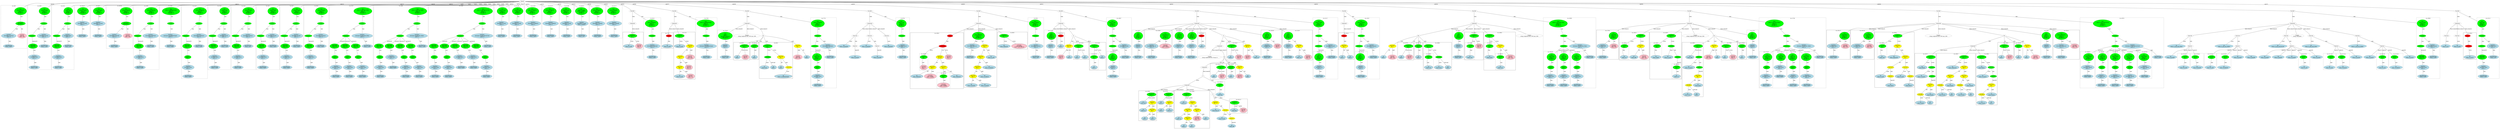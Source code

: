 strict graph "" {
	graph [bb="0,0,31768,1969"];
	node [label="\N"];
	subgraph cluster342 {
		graph [bb="15000,1063,15264,1513.3",
			label="st.c:128:10",
			lheight=0.21,
			lp="15132,1501.8",
			lwidth=0.85
		];
		344	[fillcolor=lightblue,
			height=0.74639,
			label="IdentifierType
names: ['int']",
			pos="15077,1097.9",
			style="filled,dashed",
			width=1.8463];
		343	[fillcolor=lightblue,
			height=1.041,
			label="TypeDecl
declname: flag
quals: []",
			pos="15077,1266",
			style=filled,
			width=1.9053];
		343 -- 344	[label=type,
			lp="15089,1203",
			pos="15077,1228.1 15077,1196.8 15077,1152.5 15077,1124.8"];
		342	[fillcolor=green,
			height=1.6303,
			label="Decl
name: flag
quals: []
storage: []
funcspec: []",
			pos="15199,1423.6",
			style=filled,
			width=1.591];
		342 -- 343	[label=type,
			lp="15150,1339.4",
			pos="15163,1377.2 15144,1352.8 15121,1323.2 15104,1300.9"];
		345	[fillcolor=pink,
			height=1.041,
			label="Constant
type: int
value: 0",
			pos="15210,1266",
			style=filled,
			width=1.2767];
		342 -- 345	[label=init,
			lp="15216,1339.4",
			pos="15203,1364.7 15205,1344.3 15206,1321.9 15207,1303.8"];
	}
	subgraph cluster142 {
		graph [bb="606,1231.2,937,1892",
			label="st.c:49:7",
			lheight=0.21,
			lp="771.5,1880.5",
			lwidth=0.65,
			style=dashed
		];
		145	[fillcolor=lightblue,
			height=0.74639,
			label="IdentifierType
names: ['float']",
			pos="706,1266",
			style="filled,dashed",
			width=1.9053];
		144	[fillcolor=lightblue,
			height=1.041,
			label="TypeDecl
declname: st_arrayA
quals: []",
			pos="706,1423.6",
			style="filled,dashed",
			width=2.5534];
		144 -- 145	[label=type,
			lp="718,1339.4",
			pos="706,1385.7 706,1357.1 706,1318.3 706,1292.9"];
		143	[fillcolor=green,
			height=0.74639,
			label="ArrayDecl
dim_quals: []",
			pos="853,1613",
			style="filled,dashed",
			width=1.7678];
		143 -- 144	[label=type,
			lp="805,1528.8",
			pos="833.48,1587.1 807.78,1554.3 762.47,1496.6 733.37,1459.5"];
		146	[fillcolor=pink,
			height=1.041,
			label="Constant
type: int
value: 1000",
			pos="872,1423.6",
			style="filled,dashed",
			width=1.5713];
		143 -- 146	[label=dim,
			lp="873,1528.8",
			pos="855.64,1585.9 858.94,1553.4 864.58,1497.7 868.3,1461"];
		142	[fillcolor=green,
			height=1.6303,
			label="Decl
name: st_arrayA
quals: []
storage: []
funcspec: []",
			pos="853,1802.3",
			style="filled,dashed",
			width=2.1017];
		142 -- 143	[label=type,
			lp="865,1718.2",
			pos="853,1743.6 853,1709 853,1666.6 853,1640"];
	}
	subgraph cluster123 {
		graph [bb="8,905.43,306,1892",
			label="st.c:40:6",
			lheight=0.21,
			lp="157,1880.5",
			lwidth=0.65,
			style=dashed
		];
		128	[fillcolor=lightblue,
			height=0.74639,
			label="IdentifierType
names: ['void']",
			pos="91,940.3",
			style="filled,dashed",
			width=1.9053];
		127	[fillcolor=lightblue,
			height=1.041,
			label="TypeDecl
declname: None
quals: []",
			pos="91,1097.9",
			style="filled,dashed",
			width=2.082];
		127 -- 128	[label=type,
			lp="103,1013.7",
			pos="91,1060 91,1031.4 91,992.55 91,967.2"];
		126	[fillcolor=green,
			height=1.041,
			label="Typename
name: None
quals: []",
			pos="75,1266",
			style="filled,dashed",
			width=1.6303];
		126 -- 127	[label=type,
			lp="94,1203",
			pos="78.511,1228.6 81.17,1200.9 84.806,1163.2 87.469,1135.5"];
		125	[fillcolor=green,
			height=0.5,
			label=ParamList,
			pos="63,1423.6",
			style="filled,dashed",
			width=1.3179];
		125 -- 126	[label="params[0]",
			lp="98,1339.4",
			pos="64.33,1405.3 66.216,1380.9 69.712,1335.6 72.187,1303.5"];
		124	[fillcolor=green,
			height=0.5,
			label=FuncDecl,
			pos="213,1613",
			style="filled,dashed",
			width=1.2457];
		124 -- 125	[label=args,
			lp="150.5,1528.8",
			pos="195.98,1596.1 176.28,1577.3 143.44,1544.6 119,1513.3 100.53,1489.6 82.604,1459.6 72.195,1441.3"];
		129	[fillcolor=lightblue,
			height=1.041,
			label="TypeDecl
declname: st_main
quals: []",
			pos="213,1423.6",
			style="filled,dashed",
			width=2.357];
		124 -- 129	[label=type,
			lp="225,1528.8",
			pos="213,1594.7 213,1564.5 213,1501.6 213,1461.4"];
		130	[fillcolor=lightblue,
			height=0.74639,
			label="IdentifierType
names: ['void']",
			pos="220,1266",
			style="filled,dashed",
			width=1.9053];
		129 -- 130	[label=type,
			lp="229,1339.4",
			pos="214.64,1386.1 215.93,1357.6 217.68,1318.5 218.83,1293.1"];
		123	[fillcolor=green,
			height=1.6303,
			label="Decl
name: st_main
quals: []
storage: []
funcspec: []",
			pos="221,1802.3",
			style="filled,dashed",
			width=1.9249];
		123 -- 124	[label=type,
			lp="230,1718.2",
			pos="218.53,1743.6 216.88,1704.9 214.82,1656.5 213.74,1631.2"];
	}
	subgraph cluster385 {
		graph [bb="15094,123.35,15331,583.13",
			label="st.c:138:9",
			lheight=0.21,
			lp="15212,571.63",
			lwidth=0.75
		];
		386	[fillcolor=lightblue,
			height=0.74639,
			label="ID
name: diff",
			pos="15154,399.52",
			style=filled,
			width=1.4535];
		385	[fillcolor=green,
			height=0.74639,
			label="Assignment
op: =",
			pos="15185,525.26",
			style=filled,
			width=1.6106];
		385 -- 386	[label=lvalue,
			lp="15191,472.89",
			pos="15179,498.32 15173,477.2 15166,447.53 15160,426.42"];
		387	[fillcolor=yellow,
			height=0.74639,
			label="BinaryOp
op: -",
			pos="15274,399.52",
			style=filled,
			width=1.3749];
		385 -- 387	[label=rvalue,
			lp="15244,472.89",
			pos="15203,499.51 15218,477.79 15241,446.38 15257,424.8"];
		388	[fillcolor=lightblue,
			height=0.74639,
			label="ID
name: val",
			pos="15155,284.17",
			style=filled,
			width=1.3946];
		387 -- 388	[label=left,
			lp="15236,347.15",
			pos="15250,375.85 15230,356.21 15200,327.93 15179,308.18"];
		389	[fillcolor=yellow,
			height=0.74639,
			label="BinaryOp
op: *",
			pos="15273,284.17",
			style=filled,
			width=1.3749];
		387 -- 389	[label=right,
			lp="15287,347.15",
			pos="15274,372.51 15274,354.08 15273,329.46 15273,311.05"];
		390	[fillcolor=lightblue,
			height=0.74639,
			label="ID
name: x",
			pos="15174,158.22",
			style=filled,
			width=1.1982];
		389 -- 390	[label=left,
			lp="15240,221.19",
			pos="15254,259.27 15236,237.18 15210,204.55 15193,182.62"];
		391	[fillcolor=lightblue,
			height=0.74639,
			label="ID
name: x",
			pos="15278,158.22",
			style=filled,
			width=1.1982];
		389 -- 391	[label=right,
			lp="15289,221.19",
			pos="15274,257.19 15275,236.03 15276,206.31 15277,185.17"];
	}
	subgraph cluster323 {
		graph [bb="16078,1052.4,16463,1513.3",
			label="st.c:123:9",
			lheight=0.21,
			lp="16270,1501.8",
			lwidth=0.75
		];
		325	[fillcolor=lightblue,
			height=0.74639,
			label="IdentifierType
names: ['float']",
			pos="16155,1097.9",
			style="filled,dashed",
			width=1.9053];
		324	[fillcolor=lightblue,
			height=1.041,
			label="TypeDecl
declname: x
quals: []",
			pos="16155,1266",
			style=filled,
			width=1.6303];
		324 -- 325	[label=type,
			lp="16167,1203",
			pos="16155,1228.1 16155,1196.8 16155,1152.5 16155,1124.8"];
		323	[fillcolor=green,
			height=1.6303,
			label="Decl
name: x
quals: []
storage: []
funcspec: []",
			pos="16155,1423.6",
			style=filled,
			width=1.591];
		323 -- 324	[label=type,
			lp="16167,1339.4",
			pos="16155,1364.7 16155,1344.3 16155,1321.9 16155,1303.8"];
		326	[fillcolor=yellow,
			height=0.74639,
			label="BinaryOp
op: /",
			pos="16292,1266",
			style=filled,
			width=1.3749];
		323 -- 326	[label=init,
			lp="16242,1339.4",
			pos="16193,1379.3 16218,1350.7 16250,1314.3 16271,1290.8"];
		327	[fillcolor=lightblue,
			height=0.74639,
			label="ID
name: val",
			pos="16292,1097.9",
			style=filled,
			width=1.3946];
		326 -- 327	[label=left,
			lp="16302,1203",
			pos="16292,1239.1 16292,1207.9 16292,1156.1 16292,1124.9"];
		328	[fillcolor=pink,
			height=1.041,
			label="Constant
type: int
value: 10",
			pos="16408,1097.9",
			style=filled,
			width=1.316];
		326 -- 328	[label=right,
			lp="16358,1203",
			pos="16311,1241 16323,1225.9 16338,1205.8 16351,1187.5 16364,1169.6 16377,1148.9 16388,1132.1"];
	}
	subgraph cluster339 {
		graph [bb="14844,1063,14992,1513.3",
			label="st.c:128:7",
			lheight=0.21,
			lp="14918,1501.8",
			lwidth=0.75,
			style=dashed
		];
		341	[fillcolor=lightblue,
			height=0.74639,
			label="IdentifierType
names: ['int']",
			pos="14918,1097.9",
			style="filled,dashed",
			width=1.8463];
		340	[fillcolor=lightblue,
			height=1.041,
			label="TypeDecl
declname: i
quals: []",
			pos="14921,1266",
			style="filled,dashed",
			width=1.5713];
		340 -- 341	[label=type,
			lp="14932,1203",
			pos="14920,1228.1 14920,1196.8 14919,1152.5 14918,1124.8"];
		339	[fillcolor=green,
			height=1.6303,
			label="Decl
name: i
quals: []
storage: []
funcspec: []",
			pos="14926,1423.6",
			style="filled,dashed",
			width=1.591];
		339 -- 340	[label=type,
			lp="14936,1339.4",
			pos="14924,1364.7 14923,1344.3 14923,1321.9 14922,1303.8"];
	}
	subgraph cluster131 {
		graph [bb="314,905.43,598,1892",
			label="st.c:41:5",
			lheight=0.21,
			lp="456,1880.5",
			lwidth=0.65,
			style=dashed
		];
		136	[fillcolor=lightblue,
			height=0.74639,
			label="IdentifierType
names: ['void']",
			pos="397,940.3",
			style="filled,dashed",
			width=1.9053];
		135	[fillcolor=lightblue,
			height=1.041,
			label="TypeDecl
declname: None
quals: []",
			pos="397,1097.9",
			style="filled,dashed",
			width=2.082];
		135 -- 136	[label=type,
			lp="409,1013.7",
			pos="397,1060 397,1031.4 397,992.55 397,967.2"];
		134	[fillcolor=green,
			height=1.041,
			label="Typename
name: None
quals: []",
			pos="381,1266",
			style="filled,dashed",
			width=1.6303];
		134 -- 135	[label=type,
			lp="400,1203",
			pos="384.51,1228.6 387.17,1200.9 390.81,1163.2 393.47,1135.5"];
		133	[fillcolor=green,
			height=0.5,
			label=ParamList,
			pos="377,1423.6",
			style="filled,dashed",
			width=1.3179];
		133 -- 134	[label="params[0]",
			lp="408,1339.4",
			pos="377.44,1405.3 378.07,1381 379.23,1335.9 380.05,1303.8"];
		132	[fillcolor=green,
			height=0.5,
			label=FuncDecl,
			pos="516,1613",
			style="filled,dashed",
			width=1.2457];
		132 -- 133	[label=args,
			lp="462.5,1528.8",
			pos="501.19,1595.8 484,1576.7 455.2,1543.6 433,1513.3 415.38,1489.2 397.35,1459.5 386.67,1441.4"];
		137	[fillcolor=lightblue,
			height=1.041,
			label="TypeDecl
declname: main
quals: []",
			pos="516,1423.6",
			style="filled,dashed",
			width=2.0428];
		132 -- 137	[label=type,
			lp="528,1528.8",
			pos="516,1594.7 516,1564.5 516,1501.6 516,1461.4"];
		138	[fillcolor=lightblue,
			height=0.74639,
			label="IdentifierType
names: ['int']",
			pos="524,1266",
			style="filled,dashed",
			width=1.8463];
		137 -- 138	[label=type,
			lp="533,1339.4",
			pos="517.88,1386.1 519.34,1357.6 521.35,1318.5 522.66,1293.1"];
		131	[fillcolor=green,
			height=1.6303,
			label="Decl
name: main
quals: []
storage: []
funcspec: []",
			pos="524,1802.3",
			style="filled,dashed",
			width=1.6106];
		131 -- 132	[label=type,
			lp="533,1718.2",
			pos="521.53,1743.6 519.88,1704.9 517.82,1656.5 516.74,1631.2"];
	}
	subgraph cluster380 {
		graph [bb="14867,249.3,15086,583.13",
			label="st.c:137:9",
			lheight=0.21,
			lp="14976,571.63",
			lwidth=0.75
		];
		381	[fillcolor=lightblue,
			height=0.74639,
			label="ID
name: x",
			pos="14918,399.52",
			style=filled,
			width=1.1982];
		380	[fillcolor=green,
			height=0.74639,
			label="Assignment
op: =",
			pos="15020,525.26",
			style=filled,
			width=1.6106];
		380 -- 381	[label=lvalue,
			lp="14999,472.89",
			pos="15000,499.81 14982,477.69 14955,445.36 14937,423.66"];
		382	[fillcolor=yellow,
			height=0.74639,
			label="BinaryOp
op: +",
			pos="15029,399.52",
			style=filled,
			width=1.3749];
		380 -- 382	[label=rvalue,
			lp="15042,472.89",
			pos="15022,498.32 15023,477.2 15026,447.53 15027,426.42"];
		383	[fillcolor=lightblue,
			height=0.74639,
			label="ID
name: x",
			pos="14920,284.17",
			style=filled,
			width=1.1982];
		382 -- 383	[label=left,
			lp="14994,347.15",
			pos="15007,375.31 14988,355.49 14960,327.16 14942,307.58"];
		384	[fillcolor=lightblue,
			height=0.74639,
			label="ID
name: dx",
			pos="15029,284.17",
			style=filled,
			width=1.3356];
		382 -- 384	[label=right,
			lp="15042,347.15",
			pos="15029,372.51 15029,354.08 15029,329.46 15029,311.05"];
	}
	subgraph cluster350 {
		graph [bb="15636,1052.4,15848,1323.9",
			label="st.c:131:5",
			lheight=0.21,
			lp="15742,1312.4",
			lwidth=0.75
		];
		351	[fillcolor=lightblue,
			height=0.74639,
			label="ID
name: x",
			pos="15687,1097.9",
			style=filled,
			width=1.1982];
		350	[fillcolor=green,
			height=0.74639,
			label="Assignment
op: =",
			pos="15702,1266",
			style=filled,
			width=1.6106];
		350 -- 351	[label=lvalue,
			lp="15714,1203",
			pos="15700,1239.1 15697,1207.9 15692,1156.1 15689,1124.9"];
		352	[fillcolor=pink,
			height=1.041,
			label="Constant
type: int
value: 0",
			pos="15794,1097.9",
			style=filled,
			width=1.2767];
		350 -- 352	[label=rvalue,
			lp="15761,1203",
			pos="15718,1240 15723,1230.8 15729,1220.3 15735,1210.5 15750,1184.8 15765,1155.1 15777,1132.9"];
	}
	subgraph cluster155 {
		graph [bb="1483,1388.7,1675,1892",
			label="st.c:50:16",
			lheight=0.21,
			lp="1579,1880.5",
			lwidth=0.75,
			style=dashed
		];
		157	[fillcolor=lightblue,
			height=0.74639,
			label="IdentifierType
names: ['float']",
			pos="1579,1423.6",
			style="filled,dashed",
			width=1.9053];
		156	[fillcolor=lightblue,
			height=1.041,
			label="TypeDecl
declname: st_sumB
quals: []",
			pos="1579,1613",
			style="filled,dashed",
			width=2.4552];
		156 -- 157	[label=type,
			lp="1591,1528.8",
			pos="1579,1575.4 1579,1538.6 1579,1482.9 1579,1450.5"];
		155	[fillcolor=green,
			height=1.6303,
			label="Decl
name: st_sumB
quals: []
storage: []
funcspec: []",
			pos="1587,1802.3",
			style="filled,dashed",
			width=2.0035];
		155 -- 156	[label=type,
			lp="1596,1718.2",
			pos="1584.5,1743.6 1583.2,1713.3 1581.7,1677 1580.6,1650.6"];
	}
	subgraph cluster335 {
		graph [bb="14490,1063,14836,1513.3",
			label="st.c:126:9",
			lheight=0.21,
			lp="14663,1501.8",
			lwidth=0.75
		];
		337	[fillcolor=lightblue,
			height=0.74639,
			label="IdentifierType
names: ['float']",
			pos="14582,1097.9",
			style="filled,dashed",
			width=1.9053];
		336	[fillcolor=lightblue,
			height=1.041,
			label="TypeDecl
declname: min_tol
quals: []",
			pos="14582,1266",
			style=filled,
			width=2.3374];
		336 -- 337	[label=type,
			lp="14594,1203",
			pos="14582,1228.1 14582,1196.8 14582,1152.5 14582,1124.8"];
		335	[fillcolor=green,
			height=1.6303,
			label="Decl
name: min_tol
quals: []
storage: []
funcspec: []",
			pos="14756,1423.6",
			style=filled,
			width=1.9053];
		335 -- 336	[label=type,
			lp="14681,1339.4",
			pos="14709,1380.5 14681,1355.1 14645,1323.3 14619,1299.8"];
		338	[fillcolor=pink,
			height=1.041,
			label="Constant
type: float
value: 0.00001f",
			pos="14756,1266",
			style=filled,
			width=2.0035];
		335 -- 338	[label=init,
			lp="14766,1339.4",
			pos="14756,1364.7 14756,1344.3 14756,1321.9 14756,1303.8"];
	}
	subgraph cluster152 {
		graph [bb="1283,1388.7,1475,1892",
			label="st.c:50:7",
			lheight=0.21,
			lp="1379,1880.5",
			lwidth=0.65,
			style=dashed
		];
		154	[fillcolor=lightblue,
			height=0.74639,
			label="IdentifierType
names: ['float']",
			pos="1379,1423.6",
			style="filled,dashed",
			width=1.9053];
		153	[fillcolor=lightblue,
			height=1.041,
			label="TypeDecl
declname: st_sumA
quals: []",
			pos="1379,1613",
			style="filled,dashed",
			width=2.4552];
		153 -- 154	[label=type,
			lp="1391,1528.8",
			pos="1379,1575.4 1379,1538.6 1379,1482.9 1379,1450.5"];
		152	[fillcolor=green,
			height=1.6303,
			label="Decl
name: st_sumA
quals: []
storage: []
funcspec: []",
			pos="1388,1802.3",
			style="filled,dashed",
			width=2.0231];
		152 -- 153	[label=type,
			lp="1397,1718.2",
			pos="1385.2,1743.6 1383.8,1713.3 1382,1677 1380.8,1650.6"];
	}
	subgraph cluster356 {
		graph [bb="15414,758.47,15622,998.17",
			label="st.c:134:11",
			lheight=0.21,
			lp="15518,986.67",
			lwidth=0.85
		];
		357	[fillcolor=lightblue,
			height=0.74639,
			label="ID
name: i",
			pos="15463,803.95",
			style=filled,
			width=1.1392];
		356	[fillcolor=green,
			height=0.74639,
			label="Assignment
op: =",
			pos="15556,940.3",
			style=filled,
			width=1.6106];
		356 -- 357	[label=lvalue,
			lp="15535,877.32",
			pos="15539,914.34 15522,889.91 15496,852.94 15480,828.87"];
		358	[fillcolor=pink,
			height=1.041,
			label="Constant
type: int
value: 1",
			pos="15568,803.95",
			style=filled,
			width=1.2767];
		356 -- 358	[label=rvalue,
			lp="15579,877.32",
			pos="15558,913.39 15560,892.96 15563,864.2 15565,841.44"];
	}
	subgraph cluster332 {
		graph [bb="14328,1063,14482,1513.3",
			label="st.c:125:9",
			lheight=0.21,
			lp="14405,1501.8",
			lwidth=0.75,
			style=dashed
		];
		334	[fillcolor=lightblue,
			height=0.74639,
			label="IdentifierType
names: ['float']",
			pos="14405,1097.9",
			style="filled,dashed",
			width=1.9053];
		333	[fillcolor=lightblue,
			height=1.041,
			label="TypeDecl
declname: diff
quals: []",
			pos="14405,1266",
			style="filled,dashed",
			width=1.8856];
		333 -- 334	[label=type,
			lp="14417,1203",
			pos="14405,1228.1 14405,1196.8 14405,1152.5 14405,1124.8"];
		332	[fillcolor=green,
			height=1.6303,
			label="Decl
name: diff
quals: []
storage: []
funcspec: []",
			pos="14414,1423.6",
			style="filled,dashed",
			width=1.591];
		332 -- 333	[label=type,
			lp="14422,1339.4",
			pos="14411,1364.7 14409,1344.3 14408,1321.9 14407,1303.8"];
	}
	subgraph cluster329 {
		graph [bb="16471,1063,16625,1513.3",
			label="st.c:124:9",
			lheight=0.21,
			lp="16548,1501.8",
			lwidth=0.75,
			style=dashed
		];
		331	[fillcolor=lightblue,
			height=0.74639,
			label="IdentifierType
names: ['float']",
			pos="16548,1097.9",
			style="filled,dashed",
			width=1.9053];
		330	[fillcolor=lightblue,
			height=1.041,
			label="TypeDecl
declname: dx
quals: []",
			pos="16545,1266",
			style="filled,dashed",
			width=1.7678];
		330 -- 331	[label=type,
			lp="16559,1203",
			pos="16546,1228.1 16546,1196.8 16547,1152.5 16548,1124.8"];
		329	[fillcolor=green,
			height=1.6303,
			label="Decl
name: dx
quals: []
storage: []
funcspec: []",
			pos="16539,1423.6",
			style="filled,dashed",
			width=1.591];
		329 -- 330	[label=type,
			lp="16555,1339.4",
			pos="16541,1364.7 16542,1344.3 16543,1321.9 16544,1303.8"];
	}
	subgraph cluster147 {
		graph [bb="945,1231.2,1275,1892",
			label="st.c:49:26",
			lheight=0.21,
			lp="1110,1880.5",
			lwidth=0.75,
			style=dashed
		];
		150	[fillcolor=lightblue,
			height=0.74639,
			label="IdentifierType
names: ['float']",
			pos="1044,1266",
			style="filled,dashed",
			width=1.9053];
		149	[fillcolor=lightblue,
			height=1.041,
			label="TypeDecl
declname: st_arrayB
quals: []",
			pos="1044,1423.6",
			style="filled,dashed",
			width=2.5338];
		149 -- 150	[label=type,
			lp="1056,1339.4",
			pos="1044,1385.7 1044,1357.1 1044,1318.3 1044,1292.9"];
		148	[fillcolor=green,
			height=0.74639,
			label="ArrayDecl
dim_quals: []",
			pos="1191,1613",
			style="filled,dashed",
			width=1.7678];
		148 -- 149	[label=type,
			lp="1143,1528.8",
			pos="1171.5,1587.1 1145.8,1554.3 1100.5,1496.6 1071.4,1459.5"];
		151	[fillcolor=pink,
			height=1.041,
			label="Constant
type: int
value: 1000",
			pos="1210,1423.6",
			style="filled,dashed",
			width=1.5713];
		148 -- 151	[label=dim,
			lp="1211,1528.8",
			pos="1193.6,1585.9 1196.9,1553.4 1202.6,1497.7 1206.3,1461"];
		147	[fillcolor=green,
			height=1.6303,
			label="Decl
name: st_arrayB
quals: []
storage: []
funcspec: []",
			pos="1191,1802.3",
			style="filled,dashed",
			width=2.1017];
		147 -- 148	[label=type,
			lp="1203,1718.2",
			pos="1191,1743.6 1191,1709 1191,1666.6 1191,1640"];
	}
	subgraph cluster369 {
		graph [bb="14397,8,14859,583.13",
			label="st.c:136:9",
			lheight=0.21,
			lp="14628,571.63",
			lwidth=0.75
		];
		370	[fillcolor=lightblue,
			height=0.74639,
			label="ID
name: dx",
			pos="14635,399.52",
			style=filled,
			width=1.3356];
		369	[fillcolor=green,
			height=0.74639,
			label="Assignment
op: =",
			pos="14751,525.26",
			style=filled,
			width=1.6106];
		369 -- 370	[label=lvalue,
			lp="14724,472.89",
			pos="14729,500.4 14708,478.35 14677,445.78 14657,423.88"];
		371	[fillcolor=yellow,
			height=0.74639,
			label="BinaryOp
op: /",
			pos="14751,399.52",
			style=filled,
			width=1.3749];
		369 -- 371	[label=rvalue,
			lp="14768,472.89",
			pos="14751,498.32 14751,477.2 14751,447.53 14751,426.42"];
		372	[fillcolor=yellow,
			height=0.74639,
			label="BinaryOp
op: -",
			pos="14573,284.17",
			style=filled,
			width=1.3749];
		371 -- 372	[label=left,
			lp="14688,347.15",
			pos="14720,378.51 14687,357.86 14637,325.82 14604,305.16"];
		377	[fillcolor=yellow,
			height=0.74639,
			label="BinaryOp
op: *",
			pos="14751,284.17",
			style=filled,
			width=1.3749];
		371 -- 377	[label=right,
			lp="14764,347.15",
			pos="14751,372.51 14751,354.08 14751,329.46 14751,311.05"];
		373	[fillcolor=lightblue,
			height=0.74639,
			label="ID
name: val",
			pos="14455,158.22",
			style=filled,
			width=1.3946];
		372 -- 373	[label=left,
			lp="14532,221.19",
			pos="14551,259.86 14530,237.69 14498,204.55 14477,182.43"];
		374	[fillcolor=yellow,
			height=0.74639,
			label="BinaryOp
op: *",
			pos="14573,158.22",
			style=filled,
			width=1.3749];
		372 -- 374	[label=right,
			lp="14586,221.19",
			pos="14573,257.19 14573,236.03 14573,206.31 14573,185.17"];
		378	[fillcolor=pink,
			height=1.041,
			label="Constant
type: float
value: 2.0f",
			pos="14694,158.22",
			style=filled,
			width=1.4731];
		377 -- 378	[label=left,
			lp="14736,221.19",
			pos="14739,257.79 14731,239.37 14719,214.24 14710,193.96"];
		379	[fillcolor=lightblue,
			height=0.74639,
			label="ID
name: x",
			pos="14808,158.22",
			style=filled,
			width=1.1982];
		377 -- 379	[label=right,
			lp="14796,221.19",
			pos="14763,257.79 14773,236.26 14787,205.54 14797,184.14"];
		375	[fillcolor=lightblue,
			height=0.74639,
			label="ID
name: x",
			pos="14529,42.87",
			style=filled,
			width=1.1982];
		374 -- 375	[label=left,
			lp="14560,95.24",
			pos="14563,131.78 14556,113.11 14546,87.87 14539,69.222"];
		376	[fillcolor=lightblue,
			height=0.74639,
			label="ID
name: x",
			pos="14633,42.87",
			style=filled,
			width=1.1982];
		374 -- 376	[label=right,
			lp="14622,95.24",
			pos="14586,132.06 14596,113.15 14610,87.366 14620,68.565"];
	}
	subgraph cluster366 {
		graph [bb="15414,490.39,15534,725.47",
			label="st.c:135:13",
			lheight=0.21,
			lp="15474,713.97",
			lwidth=0.85,
			style=dashed
		];
		367	[fillcolor=lightblue,
			height=0.74639,
			label="ID
name: flag",
			pos="15474,525.26",
			style="filled,dashed",
			width=1.4535];
		366	[fillcolor=green,
			height=0.74639,
			label="UnaryOp
op: !",
			pos="15471,667.6",
			style="filled,dashed",
			width=1.316];
		366 -- 367	[label=expr,
			lp="15486,598.63",
			pos="15472,640.53 15472,615.33 15473,577.35 15473,552.19"];
	}
	subgraph cluster362 {
		graph [bb="15630,769.08,15740,998.17",
			label="st.c:134:26",
			lheight=0.21,
			lp="15685,986.67",
			lwidth=0.85
		];
		363	[fillcolor=lightblue,
			height=0.74639,
			label="ID
name: i",
			pos="15685,803.95",
			style=filled,
			width=1.1392];
		362	[fillcolor=green,
			height=0.74639,
			label="UnaryOp
op: p++",
			pos="15685,940.3",
			style=filled,
			width=1.316];
		362 -- 363	[label=expr,
			lp="15698,877.32",
			pos="15685,913.39 15685,889.76 15685,854.99 15685,831.23"];
	}
	subgraph cluster399 {
		graph [bb="15591,238.69,15821,457.39",
			label="st.c:141:11",
			lheight=0.21,
			lp="15706,445.89",
			lwidth=0.85
		];
		400	[fillcolor=lightblue,
			height=0.74639,
			label="ID
name: flag",
			pos="15651,284.17",
			style=filled,
			width=1.4535];
		399	[fillcolor=green,
			height=0.74639,
			label="Assignment
op: =",
			pos="15657,399.52",
			style=filled,
			width=1.6106];
		399 -- 400	[label=lvalue,
			lp="15672,347.15",
			pos="15656,372.51 15655,354.08 15653,329.46 15652,311.05"];
		401	[fillcolor=pink,
			height=1.041,
			label="Constant
type: int
value: 1",
			pos="15767,284.17",
			style=filled,
			width=1.2767];
		399 -- 401	[label=rvalue,
			lp="15729,347.15",
			pos="15680,374.76 15697,357.1 15721,332.92 15739,314.13"];
	}
	subgraph cluster402 {
		graph [bb="15272,1231.2,15374,1472.6",
			label="st.c:146:3",
			lheight=0.21,
			lp="15323,1461.1",
			lwidth=0.75
		];
		403	[fillcolor=lightblue,
			height=0.74639,
			label="ID
name: x",
			pos="15323,1266",
			style=filled,
			width=1.1982];
		402	[fillcolor=red,
			height=0.5,
			label=Return,
			pos="15318,1423.6",
			style=filled,
			width=0.95686];
		402 -- 403	[label=expr,
			lp="15334,1339.4",
			pos="15319,1405.3 15319,1378.1 15321,1325 15322,1293.1"];
	}
	subgraph cluster405 {
		graph [bb="17171,761.08,17487,1702.7",
			label="st.c:150:7",
			lheight=0.21,
			lp="17329,1691.2",
			lwidth=0.75,
			style=dashed
		];
		subgraph cluster408 {
			graph [bb="17179,769.08,17333,1187.5",
				label="st.c:150:24",
				lheight=0.21,
				lp="17256,1176",
				lwidth=0.85,
				style=dashed
			];
			410	[fillcolor=lightblue,
				height=0.74639,
				label="IdentifierType
names: ['float']",
				pos="17256,803.95",
				style="filled,dashed",
				width=1.9053];
			409	[fillcolor=lightblue,
				height=1.041,
				label="TypeDecl
declname: x
quals: []",
				pos="17251,940.3",
				style="filled,dashed",
				width=1.6303];
			409 -- 410	[label=type,
				lp="17266,877.32",
				pos="17252,902.59 17253,879.9 17254,851.33 17255,830.97"];
			408	[fillcolor=green,
				height=1.6303,
				label="Decl
name: x
quals: []
storage: []
funcspec: []",
				pos="17245,1097.9",
				style="filled,dashed",
				width=1.591];
			408 -- 409	[label=type,
				lp="17261,1013.7",
				pos="17247,1038.9 17248,1018.5 17249,996.21 17250,978.05"];
		}
		407	[fillcolor=green,
			height=0.5,
			label=ParamList,
			pos="17232,1266",
			style="filled,dashed",
			width=1.3179];
		407 -- 408	[label="params[0]",
			lp="17266,1203",
			pos="17233,1247.9 17235,1226.5 17238,1188.8 17240,1156.7"];
		406	[fillcolor=green,
			height=0.5,
			label=FuncDecl,
			pos="17253,1423.6",
			style="filled,dashed",
			width=1.2457];
		406 -- 407	[label=args,
			lp="17254,1339.4",
			pos="17251,1405.3 17247,1375.4 17238,1314.3 17234,1284.3"];
		411	[fillcolor=lightblue,
			height=1.041,
			label="TypeDecl
declname: st_square
quals: []",
			pos="17388,1266",
			style="filled,dashed",
			width=2.5142];
		406 -- 411	[label=type,
			lp="17341,1339.4",
			pos="17267,1406.2 17289,1381.5 17330,1334 17358,1301.5"];
		412	[fillcolor=lightblue,
			height=0.74639,
			label="IdentifierType
names: ['float']",
			pos="17410,1097.9",
			style="filled,dashed",
			width=1.9053];
		411 -- 412	[label=type,
			lp="17410,1203",
			pos="17393,1228.6 17397,1197.2 17403,1152.8 17407,1124.9"];
		405	[fillcolor=green,
			height=1.6303,
			label="Decl
name: st_square
quals: []
storage: []
funcspec: []",
			pos="17253,1613",
			style="filled,dashed",
			width=2.0624];
		405 -- 406	[label=type,
			lp="17265,1528.8",
			pos="17253,1554.2 17253,1515.5 17253,1467.1 17253,1441.8"];
	}
	subgraph cluster414 {
		graph [bb="16957,1063,17163,1472.6",
			label="st.c:152:3",
			lheight=0.21,
			lp="17060,1461.1",
			lwidth=0.75
		];
		416	[fillcolor=lightblue,
			height=0.74639,
			label="ID
name: x",
			pos="17008,1097.9",
			style=filled,
			width=1.1982];
		415	[fillcolor=yellow,
			height=0.74639,
			label="BinaryOp
op: *",
			pos="17068,1266",
			style=filled,
			width=1.3749];
		415 -- 416	[label=left,
			lp="17056,1203",
			pos="17059,1239.4 17047,1208.1 17028,1155.4 17017,1124.2"];
		417	[fillcolor=lightblue,
			height=0.74639,
			label="ID
name: x",
			pos="17112,1097.9",
			style=filled,
			width=1.1982];
		415 -- 417	[label=right,
			lp="17100,1203",
			pos="17075,1239.1 17083,1207.8 17097,1155.8 17105,1124.6"];
		414	[fillcolor=red,
			height=0.5,
			label=Return,
			pos="17068,1423.6",
			style=filled,
			width=0.95686];
		414 -- 415	[label=expr,
			lp="17080,1339.4",
			pos="17068,1405.3 17068,1378.1 17068,1325 17068,1293.1"];
	}
	subgraph cluster419 {
		graph [bb="19575,624.73,20243,1702.7",
			label="st.c:160:6",
			lheight=0.21,
			lp="19909,1691.2",
			lwidth=0.75,
			style=dashed
		];
		subgraph cluster422 {
			graph [bb="19583,632.73,19747,1187.5",
				label="st.c:160:30",
				lheight=0.21,
				lp="19665,1176",
				lwidth=0.85,
				style=dashed
			];
			425	[fillcolor=lightblue,
				height=0.74639,
				label="IdentifierType
names: ['float']",
				pos="19665,667.6",
				style="filled,dashed",
				width=1.9053];
			424	[fillcolor=lightblue,
				height=1.041,
				label="TypeDecl
declname: array
quals: []",
				pos="19665,803.95",
				style="filled,dashed",
				width=2.0428];
			424 -- 425	[label=type,
				lp="19677,740.97",
				pos="19665,766.24 19665,743.55 19665,714.99 19665,694.63"];
			423	[fillcolor=green,
				height=0.74639,
				label="PtrDecl
quals: []",
				pos="19671,940.3",
				style="filled,dashed",
				width=1.2178];
			423 -- 424	[label=type,
				lp="19681,877.32",
				pos="19670,913.39 19669,892.96 19668,864.2 19667,841.44"];
			422	[fillcolor=green,
				height=1.6303,
				label="Decl
name: array
quals: []
storage: []
funcspec: []",
				pos="19680,1097.9",
				style="filled,dashed",
				width=1.6106];
			422 -- 423	[label=type,
				lp="19688,1013.7",
				pos="19677,1038.9 19675,1014.4 19674,987.04 19673,967.54"];
		}
		subgraph cluster426 {
			graph [bb="19755,632.73,19913,1187.5",
				label="st.c:160:44",
				lheight=0.21,
				lp="19834,1176",
				lwidth=0.85,
				style=dashed
			];
			429	[fillcolor=lightblue,
				height=0.74639,
				label="IdentifierType
names: ['float']",
				pos="19834,667.6",
				style="filled,dashed",
				width=1.9053];
			428	[fillcolor=lightblue,
				height=1.041,
				label="TypeDecl
declname: sum
quals: []",
				pos="19834,803.95",
				style="filled,dashed",
				width=1.9642];
			428 -- 429	[label=type,
				lp="19846,740.97",
				pos="19834,766.24 19834,743.55 19834,714.99 19834,694.63"];
			427	[fillcolor=green,
				height=0.74639,
				label="PtrDecl
quals: []",
				pos="19834,940.3",
				style="filled,dashed",
				width=1.2178];
			427 -- 428	[label=type,
				lp="19846,877.32",
				pos="19834,913.39 19834,892.96 19834,864.2 19834,841.44"];
			426	[fillcolor=green,
				height=1.6303,
				label="Decl
name: sum
quals: []
storage: []
funcspec: []",
				pos="19834,1097.9",
				style="filled,dashed",
				width=1.591];
			426 -- 427	[label=type,
				lp="19846,1013.7",
				pos="19834,1038.9 19834,1014.4 19834,987.04 19834,967.54"];
		}
		subgraph cluster430 {
			graph [bb="19921,632.73,20089,1187.5",
				label="st.c:160:56",
				lheight=0.21,
				lp="20005,1176",
				lwidth=0.85,
				style=dashed
			];
			433	[fillcolor=lightblue,
				height=0.74639,
				label="IdentifierType
names: ['float']",
				pos="20005,667.6",
				style="filled,dashed",
				width=1.9053];
			432	[fillcolor=lightblue,
				height=1.041,
				label="TypeDecl
declname: mean
quals: []",
				pos="20005,803.95",
				style="filled,dashed",
				width=2.1017];
			432 -- 433	[label=type,
				lp="20017,740.97",
				pos="20005,766.24 20005,743.55 20005,714.99 20005,694.63"];
			431	[fillcolor=green,
				height=0.74639,
				label="PtrDecl
quals: []",
				pos="20001,940.3",
				style="filled,dashed",
				width=1.2178];
			431 -- 432	[label=type,
				lp="20015,877.32",
				pos="20002,913.39 20002,892.96 20003,864.2 20004,841.44"];
			430	[fillcolor=green,
				height=1.6303,
				label="Decl
name: mean
quals: []
storage: []
funcspec: []",
				pos="19996,1097.9",
				style="filled,dashed",
				width=1.6499];
			430 -- 431	[label=type,
				lp="20011,1013.7",
				pos="19998,1038.9 19999,1014.4 20000,987.04 20000,967.54"];
		}
		421	[fillcolor=green,
			height=0.5,
			label=ParamList,
			pos="19834,1266",
			style="filled,dashed",
			width=1.3179];
		421 -- 422	[label="params[0]",
			lp="19802,1203",
			pos="19816,1249.3 19804,1238.5 19788,1223.8 19774,1210.5 19764,1200.6 19761,1198.3 19751,1187.5 19739,1174 19726,1158.8 19715,1144.8"];
		421 -- 426	[label="params[1]",
			lp="19862,1203",
			pos="19834,1247.9 19834,1226.5 19834,1188.8 19834,1156.7"];
		421 -- 430	[label="params[2]",
			lp="19937,1203",
			pos="19852,1249.3 19864,1238.5 19880,1223.8 19894,1210.5 19916,1189.4 19939,1164.2 19958,1143.1"];
		420	[fillcolor=green,
			height=0.5,
			label=FuncDecl,
			pos="19834,1423.6",
			style="filled,dashed",
			width=1.2457];
		420 -- 421	[label=args,
			lp="19846,1339.4",
			pos="19834,1405.3 19834,1375.4 19834,1314.3 19834,1284.3"];
		434	[fillcolor=lightblue,
			height=1.041,
			label="TypeDecl
declname: st_calc_Sum_Mean
quals: []",
			pos="20064,1266",
			style="filled,dashed",
			width=3.6337];
		420 -- 434	[label=type,
			lp="19975,1339.4",
			pos="19856,1407.7 19892,1383.3 19965,1334.2 20014,1300.9"];
		435	[fillcolor=lightblue,
			height=0.74639,
			label="IdentifierType
names: ['void']",
			pos="20166,1097.9",
			style="filled,dashed",
			width=1.9053];
		434 -- 435	[label=type,
			lp="20118,1203",
			pos="20086,1229 20106,1197.3 20133,1152 20151,1124"];
		419	[fillcolor=green,
			height=1.6303,
			label="Decl
name: st_calc_Sum_Mean
quals: []
storage: []
funcspec: []",
			pos="19766,1613",
			style="filled,dashed",
			width=3.182];
		419 -- 420	[label=type,
			lp="19810,1528.8",
			pos="19787,1555 19801,1516 19819,1467 19828,1441.6"];
	}
	subgraph cluster437 {
		graph [bb="18429,1063,18577,1513.3",
			label="st.c:162:7",
			lheight=0.21,
			lp="18503,1501.8",
			lwidth=0.75,
			style=dashed
		];
		439	[fillcolor=lightblue,
			height=0.74639,
			label="IdentifierType
names: ['int']",
			pos="18503,1097.9",
			style="filled,dashed",
			width=1.8463];
		438	[fillcolor=lightblue,
			height=1.041,
			label="TypeDecl
declname: i
quals: []",
			pos="18506,1266",
			style="filled,dashed",
			width=1.5713];
		438 -- 439	[label=type,
			lp="18517,1203",
			pos="18505,1228.1 18505,1196.8 18504,1152.5 18503,1124.8"];
		437	[fillcolor=green,
			height=1.6303,
			label="Decl
name: i
quals: []
storage: []
funcspec: []",
			pos="18508,1423.6",
			style="filled,dashed",
			width=1.591];
		437 -- 438	[label=type,
			lp="18519,1339.4",
			pos="18507,1364.7 18507,1344.3 18507,1321.9 18506,1303.8"];
	}
	subgraph cluster440 {
		graph [bb="18585,1055,18825,1481.5",
			label="st.c:164:4",
			lheight=0.21,
			lp="18705,1470",
			lwidth=0.75
		];
		subgraph cluster441 {
			graph [bb="18593,1063,18717,1323.9",
				label="st.c:164:4",
				lheight=0.21,
				lp="18655,1312.4",
				lwidth=0.75,
				style=dashed
			];
			442	[fillcolor=lightblue,
				height=0.74639,
				label="ID
name: sum",
				pos="18655,1097.9",
				style=filled,
				width=1.5124];
			441	[fillcolor=green,
				height=0.74639,
				label="UnaryOp
op: *",
				pos="18658,1266",
				style=filled,
				width=1.316];
			441 -- 442	[label=expr,
				lp="18670,1203",
				pos="18658,1239.1 18657,1207.9 18656,1156.1 18655,1124.9"];
		}
		440	[fillcolor=green,
			height=0.74639,
			label="Assignment
op: =",
			pos="18746,1423.6",
			style=filled,
			width=1.6106];
		440 -- 441	[label=lvalue,
			lp="18719,1339.4",
			pos="18732,1397.2 18715,1368.1 18688,1320.7 18672,1291.8"];
		443	[fillcolor=pink,
			height=1.041,
			label="Constant
type: int
value: 0",
			pos="18771,1266",
			style=filled,
			width=1.2767];
		440 -- 443	[label=rvalue,
			lp="18777,1339.4",
			pos="18750,1396.5 18754,1371 18761,1331.9 18765,1303.4"];
	}
	subgraph cluster446 {
		graph [bb="17721,1052.4,17929,1323.9",
			label="st.c:167:9",
			lheight=0.21,
			lp="17825,1312.4",
			lwidth=0.75
		];
		447	[fillcolor=lightblue,
			height=0.74639,
			label="ID
name: i",
			pos="17770,1097.9",
			style=filled,
			width=1.1392];
		446	[fillcolor=green,
			height=0.74639,
			label="Assignment
op: =",
			pos="17863,1266",
			style=filled,
			width=1.6106];
		446 -- 447	[label=lvalue,
			lp="17847,1203",
			pos="17847,1240 17842,1230.8 17836,1220.2 17830,1210.5 17813,1180.9 17795,1146.2 17783,1123.5"];
		448	[fillcolor=pink,
			height=1.041,
			label="Constant
type: int
value: 0",
			pos="17875,1097.9",
			style=filled,
			width=1.2767];
		446 -- 448	[label=rvalue,
			lp="17885,1203",
			pos="17865,1239.1 17867,1211.2 17870,1166.8 17872,1135.4"];
	}
	subgraph cluster452 {
		graph [bb="17937,1063,18047,1323.9",
			label="st.c:167:26",
			lheight=0.21,
			lp="17992,1312.4",
			lwidth=0.85
		];
		453	[fillcolor=lightblue,
			height=0.74639,
			label="ID
name: i",
			pos="17992,1097.9",
			style=filled,
			width=1.1392];
		452	[fillcolor=green,
			height=0.74639,
			label="UnaryOp
op: p++",
			pos="17992,1266",
			style=filled,
			width=1.316];
		452 -- 453	[label=expr,
			lp="18004,1203",
			pos="17992,1239.1 17992,1207.9 17992,1156.1 17992,1124.9"];
	}
	subgraph cluster454 {
		graph [bb="18055,897.43,18421,1323.9",
			label="st.c:168:6",
			lheight=0.21,
			lp="18238,1312.4",
			lwidth=0.75
		];
		subgraph cluster455 {
			graph [bb="18063,905.43,18187,1155.7",
				label="st.c:168:6",
				lheight=0.21,
				lp="18125,1144.2",
				lwidth=0.75,
				style=dashed
			];
			456	[fillcolor=lightblue,
				height=0.74639,
				label="ID
name: sum",
				pos="18125,940.3",
				style=filled,
				width=1.5124];
			455	[fillcolor=green,
				height=0.74639,
				label="UnaryOp
op: *",
				pos="18125,1097.9",
				style=filled,
				width=1.316];
			455 -- 456	[label=expr,
				lp="18122,1013.7",
				pos="18117,1071.2 18112,1053 18107,1028.2 18110,1006.2 18111,993.07 18115,978.78 18118,966.95"];
		}
		454	[fillcolor=green,
			height=0.74639,
			label="Assignment
op: +=",
			pos="18125,1266",
			style=filled,
			width=1.6106];
		454 -- 455	[label=lvalue,
			lp="18142,1203",
			pos="18125,1239.1 18125,1207.9 18125,1156.1 18125,1124.9"];
		457	[fillcolor=green,
			height=0.5,
			label=ArrayRef,
			pos="18255,1097.9",
			style=filled,
			width=1.2277];
		454 -- 457	[label=rvalue,
			lp="18202,1203",
			pos="18146,1241 18160,1225.9 18177,1205.9 18191,1187.5 18210,1163 18231,1133.5 18244,1115.5"];
		458	[fillcolor=lightblue,
			height=0.74639,
			label="ID
name: array",
			pos="18255,940.3",
			style=filled,
			width=1.6106];
		457 -- 458	[label=name,
			lp="18270,1013.7",
			pos="18255,1079.6 18255,1052.4 18255,999.32 18255,967.41"];
		459	[fillcolor=lightblue,
			height=0.74639,
			label="ID
name: i",
			pos="18372,940.3",
			style=filled,
			width=1.1392];
		457 -- 459	[label=subscript,
			lp="18346,1013.7",
			pos="18267,1080.5 18288,1052.8 18330,996.6 18354,964.73"];
	}
	subgraph cluster460 {
		graph [bb="18833,897.43,19237,1481.5",
			label="st.c:169:4",
			lheight=0.21,
			lp="19035,1470",
			lwidth=0.75
		];
		subgraph cluster461 {
			graph [bb="18841,1063,18975,1323.9",
				label="st.c:169:4",
				lheight=0.21,
				lp="18908,1312.4",
				lwidth=0.75,
				style=dashed
			];
			462	[fillcolor=lightblue,
				height=0.74639,
				label="ID
name: mean",
				pos="18908,1097.9",
				style=filled,
				width=1.6499];
			461	[fillcolor=green,
				height=0.74639,
				label="UnaryOp
op: *",
				pos="18908,1266",
				style=filled,
				width=1.316];
			461 -- 462	[label=expr,
				lp="18906,1203",
				pos="18899,1239.5 18897,1230.5 18894,1220.2 18893,1210.5 18889,1181.1 18895,1147.2 18901,1124.6"];
		}
		subgraph cluster464 {
			graph [bb="18983,905.43,19107,1155.7",
				label="st.c:169:12",
				lheight=0.21,
				lp="19045,1144.2",
				lwidth=0.85,
				style=dashed
			];
			465	[fillcolor=lightblue,
				height=0.74639,
				label="ID
name: sum",
				pos="19045,940.3",
				style=filled,
				width=1.5124];
			464	[fillcolor=green,
				height=0.74639,
				label="UnaryOp
op: *",
				pos="19045,1097.9",
				style=filled,
				width=1.316];
			464 -- 465	[label=expr,
				lp="19058,1013.7",
				pos="19045,1070.8 19045,1042.1 19045,996.17 19045,967.42"];
		}
		460	[fillcolor=green,
			height=0.74639,
			label="Assignment
op: =",
			pos="18908,1423.6",
			style=filled,
			width=1.6106];
		460 -- 461	[label=lvalue,
			lp="18925,1339.4",
			pos="18908,1396.5 18908,1367.8 18908,1321.9 18908,1293.1"];
		463	[fillcolor=yellow,
			height=0.74639,
			label="BinaryOp
op: /",
			pos="19045,1266",
			style=filled,
			width=1.3749];
		460 -- 463	[label=rvalue,
			lp="19002,1339.4",
			pos="18929,1398.3 18955,1368.9 18999,1319.7 19024,1290.6"];
		463 -- 464	[label=left,
			lp="19054,1203",
			pos="19045,1239.1 19045,1207.9 19045,1156.1 19045,1124.9"];
		466	[fillcolor=pink,
			height=1.041,
			label="Constant
type: int
value: 1000",
			pos="19172,1097.9",
			style=filled,
			width=1.5713];
		463 -- 466	[label=right,
			lp="19118,1203",
			pos="19066,1241.5 19079,1226.4 19097,1206.2 19111,1187.5 19125,1169.9 19139,1149.5 19150,1132.7"];
	}
	subgraph cluster468 {
		graph [bb="22334,624.73,23180,1702.7",
			label="st.c:173:6",
			lheight=0.21,
			lp="22757,1691.2",
			lwidth=0.75,
			style=dashed
		];
		subgraph cluster471 {
			graph [bb="22342,632.73,22506,1187.5",
				label="st.c:173:32",
				lheight=0.21,
				lp="22424,1176",
				lwidth=0.85,
				style=dashed
			];
			474	[fillcolor=lightblue,
				height=0.74639,
				label="IdentifierType
names: ['float']",
				pos="22424,667.6",
				style="filled,dashed",
				width=1.9053];
			473	[fillcolor=lightblue,
				height=1.041,
				label="TypeDecl
declname: array
quals: []",
				pos="22424,803.95",
				style="filled,dashed",
				width=2.0428];
			473 -- 474	[label=type,
				lp="22436,740.97",
				pos="22424,766.24 22424,743.55 22424,714.99 22424,694.63"];
			472	[fillcolor=green,
				height=0.74639,
				label="PtrDecl
quals: []",
				pos="22430,940.3",
				style="filled,dashed",
				width=1.2178];
			472 -- 473	[label=type,
				lp="22440,877.32",
				pos="22429,913.39 22428,892.96 22427,864.2 22426,841.44"];
			471	[fillcolor=green,
				height=1.6303,
				label="Decl
name: array
quals: []
storage: []
funcspec: []",
				pos="22439,1097.9",
				style="filled,dashed",
				width=1.6106];
			471 -- 472	[label=type,
				lp="22447,1013.7",
				pos="22436,1038.9 22434,1014.4 22433,987.04 22432,967.54"];
		}
		subgraph cluster475 {
			graph [bb="22514,769.08,22682,1187.5",
				label="st.c:173:46",
				lheight=0.21,
				lp="22598,1176",
				lwidth=0.85,
				style=dashed
			];
			477	[fillcolor=lightblue,
				height=0.74639,
				label="IdentifierType
names: ['float']",
				pos="22598,803.95",
				style="filled,dashed",
				width=1.9053];
			476	[fillcolor=lightblue,
				height=1.041,
				label="TypeDecl
declname: mean
quals: []",
				pos="22598,940.3",
				style="filled,dashed",
				width=2.1017];
			476 -- 477	[label=type,
				lp="22610,877.32",
				pos="22598,902.59 22598,879.9 22598,851.33 22598,830.97"];
			475	[fillcolor=green,
				height=1.6303,
				label="Decl
name: mean
quals: []
storage: []
funcspec: []",
				pos="22610,1097.9",
				style="filled,dashed",
				width=1.6499];
			475 -- 476	[label=type,
				lp="22616,1013.7",
				pos="22606,1038.9 22604,1018.5 22602,996.21 22601,978.05"];
		}
		subgraph cluster478 {
			graph [bb="22690,632.73,22844,1187.5",
				label="st.c:173:58",
				lheight=0.21,
				lp="22767,1176",
				lwidth=0.85,
				style=dashed
			];
			481	[fillcolor=lightblue,
				height=0.74639,
				label="IdentifierType
names: ['float']",
				pos="22767,667.6",
				style="filled,dashed",
				width=1.9053];
			480	[fillcolor=lightblue,
				height=1.041,
				label="TypeDecl
declname: var
quals: []",
				pos="22765,803.95",
				style="filled,dashed",
				width=1.8463];
			480 -- 481	[label=type,
				lp="22778,740.97",
				pos="22766,766.24 22766,743.55 22766,714.99 22767,694.63"];
			479	[fillcolor=green,
				height=0.74639,
				label="PtrDecl
quals: []",
				pos="22762,940.3",
				style="filled,dashed",
				width=1.2178];
			479 -- 480	[label=type,
				lp="22776,877.32",
				pos="22763,913.39 22763,892.96 22764,864.2 22764,841.44"];
			478	[fillcolor=green,
				height=1.6303,
				label="Decl
name: var
quals: []
storage: []
funcspec: []",
				pos="22759,1097.9",
				style="filled,dashed",
				width=1.591];
			478 -- 479	[label=type,
				lp="22773,1013.7",
				pos="22760,1038.9 22761,1014.4 22761,987.04 22761,967.54"];
		}
		subgraph cluster482 {
			graph [bb="22852,632.73,23026,1187.5",
				label="st.c:173:70",
				lheight=0.21,
				lp="22939,1176",
				lwidth=0.85,
				style=dashed
			];
			485	[fillcolor=lightblue,
				height=0.74639,
				label="IdentifierType
names: ['float']",
				pos="22939,667.6",
				style="filled,dashed",
				width=1.9053];
			484	[fillcolor=lightblue,
				height=1.041,
				label="TypeDecl
declname: stddev
quals: []",
				pos="22939,803.95",
				style="filled,dashed",
				width=2.1999];
			484 -- 485	[label=type,
				lp="22951,740.97",
				pos="22939,766.24 22939,743.55 22939,714.99 22939,694.63"];
			483	[fillcolor=green,
				height=0.74639,
				label="PtrDecl
quals: []",
				pos="22936,940.3",
				style="filled,dashed",
				width=1.2178];
			483 -- 484	[label=type,
				lp="22950,877.32",
				pos="22937,913.39 22937,892.96 22938,864.2 22938,841.44"];
			482	[fillcolor=green,
				height=1.6303,
				label="Decl
name: stddev
quals: []
storage: []
funcspec: []",
				pos="22931,1097.9",
				style="filled,dashed",
				width=1.7481];
			482 -- 483	[label=type,
				lp="22946,1013.7",
				pos="22933,1038.9 22934,1014.4 22935,987.04 22935,967.54"];
		}
		470	[fillcolor=green,
			height=0.5,
			label=ParamList,
			pos="22684,1266",
			style="filled,dashed",
			width=1.3179];
		470 -- 471	[label="params[0]",
			lp="22573,1203",
			pos="22647,1254.4 22610,1242.3 22552,1220.1 22510,1187.5 22495,1176.3 22482,1161.6 22471,1147.3"];
		470 -- 475	[label="params[1]",
			lp="22686,1203",
			pos="22676,1248.2 22667,1225.8 22648,1185.3 22634,1152.1"];
		470 -- 478	[label="params[2]",
			lp="22753,1203",
			pos="22696,1248.4 22703,1237.8 22712,1223.8 22718,1210.5 22727,1192.5 22735,1172.2 22741,1153.8"];
		470 -- 482	[label="params[3]",
			lp="22863,1203",
			pos="22707,1250.2 22722,1241 22742,1229.4 22761,1220.5 22798,1202.8 22814,1210.6 22848,1187.5 22865,1176.2 22881,1160.7 22894,1145.8"];
		469	[fillcolor=green,
			height=0.5,
			label=FuncDecl,
			pos="22684,1423.6",
			style="filled,dashed",
			width=1.2457];
		469 -- 470	[label=args,
			lp="22696,1339.4",
			pos="22684,1405.3 22684,1375.4 22684,1314.3 22684,1284.3"];
		486	[fillcolor=lightblue,
			height=1.041,
			label="TypeDecl
declname: st_calc_Var_Stddev
quals: []",
			pos="22900,1266",
			style="filled,dashed",
			width=3.6141];
		469 -- 486	[label=type,
			lp="22817,1339.4",
			pos="22705,1407.4 22739,1382.9 22807,1334.2 22853,1301.1"];
		487	[fillcolor=lightblue,
			height=0.74639,
			label="IdentifierType
names: ['void']",
			pos="23103,1097.9",
			style="filled,dashed",
			width=1.9053];
		486 -- 487	[label=type,
			lp="23030,1203",
			pos="22963,1233.2 22985,1220.5 23010,1204.8 23030,1187.5 23052,1168.8 23072,1143.1 23086,1124.2"];
		468	[fillcolor=green,
			height=1.6303,
			label="Decl
name: st_calc_Var_Stddev
quals: []
storage: []
funcspec: []",
			pos="22527,1613",
			style="filled,dashed",
			width=3.1623];
		468 -- 469	[label=type,
			lp="22613,1528.8",
			pos="22572,1558.8 22605,1519 22648,1467.1 22670,1441"];
	}
	subgraph cluster555 {
		graph [bb="25938,1063,26086,1513.3",
			label="st.c:190:7",
			lheight=0.21,
			lp="26012,1501.8",
			lwidth=0.75,
			style=dashed
		];
		557	[fillcolor=lightblue,
			height=0.74639,
			label="IdentifierType
names: ['int']",
			pos="26012,1097.9",
			style="filled,dashed",
			width=1.8463];
		556	[fillcolor=lightblue,
			height=1.041,
			label="TypeDecl
declname: i
quals: []",
			pos="26010,1266",
			style="filled,dashed",
			width=1.5713];
		556 -- 557	[label=type,
			lp="26023,1203",
			pos="26010,1228.1 26011,1196.8 26011,1152.5 26012,1124.8"];
		555	[fillcolor=green,
			height=1.6303,
			label="Decl
name: i
quals: []
storage: []
funcspec: []",
			pos="26007,1423.6",
			style="filled,dashed",
			width=1.591];
		555 -- 556	[label=type,
			lp="26021,1339.4",
			pos="26008,1364.7 26009,1344.3 26009,1321.9 26009,1303.8"];
	}
	subgraph cluster531 {
		graph [bb="26430,624.73,27496,1702.7",
			label="st.c:187:6",
			lheight=0.21,
			lp="26963,1691.2",
			lwidth=0.75,
			style=dashed
		];
		subgraph cluster545 {
			graph [bb="26438,769.08,26618,1187.5",
				label="st.c:188:33",
				lheight=0.21,
				lp="26528,1176",
				lwidth=0.85,
				style=dashed
			];
			547	[fillcolor=lightblue,
				height=0.74639,
				label="IdentifierType
names: ['float']",
				pos="26528,803.95",
				style="filled,dashed",
				width=1.9053];
			546	[fillcolor=lightblue,
				height=1.041,
				label="TypeDecl
declname: meanB
quals: []",
				pos="26528,940.3",
				style="filled,dashed",
				width=2.2785];
			546 -- 547	[label=type,
				lp="26540,877.32",
				pos="26528,902.59 26528,879.9 26528,851.33 26528,830.97"];
			545	[fillcolor=green,
				height=1.6303,
				label="Decl
name: meanB
quals: []
storage: []
funcspec: []",
				pos="26540,1097.9",
				style="filled,dashed",
				width=1.8267];
			545 -- 546	[label=type,
				lp="26546,1013.7",
				pos="26536,1038.9 26534,1018.5 26532,996.21 26531,978.05"];
		}
		subgraph cluster548 {
			graph [bb="26626,632.73,26784,1187.5",
				label="st.c:188:46",
				lheight=0.21,
				lp="26705,1176",
				lwidth=0.85,
				style=dashed
			];
			551	[fillcolor=lightblue,
				height=0.74639,
				label="IdentifierType
names: ['float']",
				pos="26705,667.6",
				style="filled,dashed",
				width=1.9053];
			550	[fillcolor=lightblue,
				height=1.041,
				label="TypeDecl
declname: coef
quals: []",
				pos="26705,803.95",
				style="filled,dashed",
				width=1.9642];
			550 -- 551	[label=type,
				lp="26717,740.97",
				pos="26705,766.24 26705,743.55 26705,714.99 26705,694.63"];
			549	[fillcolor=green,
				height=0.74639,
				label="PtrDecl
quals: []",
				pos="26710,940.3",
				style="filled,dashed",
				width=1.2178];
			549 -- 550	[label=type,
				lp="26720,877.32",
				pos="26709,913.39 26708,892.96 26707,864.2 26706,841.44"];
			548	[fillcolor=green,
				height=1.6303,
				label="Decl
name: coef
quals: []
storage: []
funcspec: []",
				pos="26718,1097.9",
				style="filled,dashed",
				width=1.591];
			548 -- 549	[label=type,
				lp="26726,1013.7",
				pos="26715,1038.9 26714,1014.4 26712,987.04 26711,967.54"];
		}
		subgraph cluster534 {
			graph [bb="26792,632.73,26970,1187.5",
				label="st.c:187:33",
				lheight=0.21,
				lp="26881,1176",
				lwidth=0.85,
				style=dashed
			];
			537	[fillcolor=lightblue,
				height=0.74639,
				label="IdentifierType
names: ['float']",
				pos="26881,667.6",
				style="filled,dashed",
				width=1.9053];
			536	[fillcolor=lightblue,
				height=1.041,
				label="TypeDecl
declname: arrayA
quals: []",
				pos="26881,803.95",
				style="filled,dashed",
				width=2.2392];
			536 -- 537	[label=type,
				lp="26893,740.97",
				pos="26881,766.24 26881,743.55 26881,714.99 26881,694.63"];
			535	[fillcolor=green,
				height=0.74639,
				label="PtrDecl
quals: []",
				pos="26881,940.3",
				style="filled,dashed",
				width=1.2178];
			535 -- 536	[label=type,
				lp="26893,877.32",
				pos="26881,913.39 26881,892.96 26881,864.2 26881,841.44"];
			534	[fillcolor=green,
				height=1.6303,
				label="Decl
name: arrayA
quals: []
storage: []
funcspec: []",
				pos="26881,1097.9",
				style="filled,dashed",
				width=1.8071];
			534 -- 535	[label=type,
				lp="26893,1013.7",
				pos="26881,1038.9 26881,1014.4 26881,987.04 26881,967.54"];
		}
		subgraph cluster538 {
			graph [bb="26978,632.73,27154,1187.5",
				label="st.c:187:48",
				lheight=0.21,
				lp="27066,1176",
				lwidth=0.85,
				style=dashed
			];
			541	[fillcolor=lightblue,
				height=0.74639,
				label="IdentifierType
names: ['float']",
				pos="27066,667.6",
				style="filled,dashed",
				width=1.9053];
			540	[fillcolor=lightblue,
				height=1.041,
				label="TypeDecl
declname: arrayB
quals: []",
				pos="27066,803.95",
				style="filled,dashed",
				width=2.2195];
			540 -- 541	[label=type,
				lp="27078,740.97",
				pos="27066,766.24 27066,743.55 27066,714.99 27066,694.63"];
			539	[fillcolor=green,
				height=0.74639,
				label="PtrDecl
quals: []",
				pos="27063,940.3",
				style="filled,dashed",
				width=1.2178];
			539 -- 540	[label=type,
				lp="27077,877.32",
				pos="27064,913.39 27064,892.96 27065,864.2 27065,841.44"];
			538	[fillcolor=green,
				height=1.6303,
				label="Decl
name: arrayB
quals: []
storage: []
funcspec: []",
				pos="27058,1097.9",
				style="filled,dashed",
				width=1.7874];
			538 -- 539	[label=type,
				lp="27073,1013.7",
				pos="27060,1038.9 27061,1014.4 27062,987.04 27062,967.54"];
		}
		subgraph cluster542 {
			graph [bb="27162,769.08,27342,1187.5",
				label="st.c:187:63",
				lheight=0.21,
				lp="27252,1176",
				lwidth=0.85,
				style=dashed
			];
			544	[fillcolor=lightblue,
				height=0.74639,
				label="IdentifierType
names: ['float']",
				pos="27252,803.95",
				style="filled,dashed",
				width=1.9053];
			543	[fillcolor=lightblue,
				height=1.041,
				label="TypeDecl
declname: meanA
quals: []",
				pos="27252,940.3",
				style="filled,dashed",
				width=2.2785];
			543 -- 544	[label=type,
				lp="27264,877.32",
				pos="27252,902.59 27252,879.9 27252,851.33 27252,830.97"];
			542	[fillcolor=green,
				height=1.6303,
				label="Decl
name: meanA
quals: []
storage: []
funcspec: []",
				pos="27244,1097.9",
				style="filled,dashed",
				width=1.8463];
			542 -- 543	[label=type,
				lp="27261,1013.7",
				pos="27247,1038.9 27248,1018.5 27249,996.21 27250,978.05"];
		}
		533	[fillcolor=green,
			height=0.5,
			label=ParamList,
			pos="26881,1266",
			style="filled,dashed",
			width=1.3179];
		533 -- 545	[label="params[3]",
			lp="26689,1203",
			pos="26837,1259.1 26783,1250.3 26690,1230 26622,1187.5 26605,1176.9 26589,1161.8 26576,1147"];
		533 -- 548	[label="params[4]",
			lp="26841,1203",
			pos="26860,1249.5 26840,1234.7 26811,1211 26788,1187.5 26775,1174.6 26763,1159.5 26752,1145.5"];
		533 -- 534	[label="params[0]",
			lp="26909,1203",
			pos="26881,1247.9 26881,1226.5 26881,1188.8 26881,1156.7"];
		533 -- 538	[label="params[1]",
			lp="26993,1203",
			pos="26901,1249.6 26920,1234.5 26950,1210.3 26974,1187.5 26989,1173.8 27004,1158 27018,1143.6"];
		533 -- 542	[label="params[2]",
			lp="27169,1203",
			pos="26902,1249.6 26916,1239.7 26936,1227.5 26956,1220.5 26985,1210.2 26994,1215.4 27025,1210.5 27084,1201.1 27105,1215.6 27158,1187.5 \
27177,1177.7 27194,1162.4 27207,1147.3"];
		532	[fillcolor=green,
			height=0.5,
			label=FuncDecl,
			pos="26881,1423.6",
			style="filled,dashed",
			width=1.2457];
		532 -- 533	[label=args,
			lp="26892,1339.4",
			pos="26881,1405.3 26881,1375.4 26881,1314.3 26881,1284.3"];
		552	[fillcolor=lightblue,
			height=1.041,
			label="TypeDecl
declname: st_calc_LinCorrCoef
quals: []",
			pos="27100,1266",
			style="filled,dashed",
			width=3.7516];
		532 -- 552	[label=type,
			lp="27016,1339.4",
			pos="26902,1407.7 26936,1383.3 27005,1334.5 27052,1301.3"];
		553	[fillcolor=lightblue,
			height=0.74639,
			label="IdentifierType
names: ['void']",
			pos="27419,1097.9",
			style="filled,dashed",
			width=1.9053];
		552 -- 553	[label=type,
			lp="27341,1203",
			pos="27211,1244.6 27255,1232.8 27306,1214.7 27346,1187.5 27370,1171.1 27391,1144.3 27404,1124.5"];
		531	[fillcolor=green,
			height=1.6303,
			label="Decl
name: st_calc_LinCorrCoef
quals: []
storage: []
funcspec: []",
			pos="26719,1613",
			style="filled,dashed",
			width=3.2998];
		531 -- 532	[label=type,
			lp="26808,1528.8",
			pos="26765,1558.8 26799,1519 26844,1467.1 26867,1441"];
	}
	subgraph cluster558 {
		graph [bb="26094,1063,26422,1513.3",
			label="st.c:191:9",
			lheight=0.21,
			lp="26258,1501.8",
			lwidth=0.75
		];
		560	[fillcolor=lightblue,
			height=0.74639,
			label="IdentifierType
names: ['float']",
			pos="26196,1097.9",
			style="filled,dashed",
			width=1.9053];
		559	[fillcolor=lightblue,
			height=1.041,
			label="TypeDecl
declname: numerator
quals: []",
			pos="26196,1266",
			style=filled,
			width=2.6124];
		559 -- 560	[label=type,
			lp="26208,1203",
			pos="26196,1228.1 26196,1196.8 26196,1152.5 26196,1124.8"];
		558	[fillcolor=green,
			height=1.6303,
			label="Decl
name: numerator
quals: []
storage: []
funcspec: []",
			pos="26196,1423.6",
			style=filled,
			width=2.1606];
		558 -- 559	[label=type,
			lp="26208,1339.4",
			pos="26196,1364.7 26196,1344.3 26196,1321.9 26196,1303.8"];
		561	[fillcolor=pink,
			height=1.041,
			label="Constant
type: float
value: 0.0f",
			pos="26361,1266",
			style=filled,
			width=1.4731];
		558 -- 561	[label=init,
			lp="26298,1339.4",
			pos="26244,1377.2 26272,1351.2 26306,1319.3 26330,1296.5"];
	}
	subgraph cluster562 {
		graph [bb="23188,1063,23485,1513.3",
			label="st.c:191:27",
			lheight=0.21,
			lp="23336,1501.8",
			lwidth=0.85
		];
		564	[fillcolor=lightblue,
			height=0.74639,
			label="IdentifierType
names: ['float']",
			pos="23274,1097.9",
			style="filled,dashed",
			width=1.9053];
		563	[fillcolor=lightblue,
			height=1.041,
			label="TypeDecl
declname: Aterm
quals: []",
			pos="23274,1266",
			style=filled,
			width=2.1802];
		563 -- 564	[label=type,
			lp="23286,1203",
			pos="23274,1228.1 23274,1196.8 23274,1152.5 23274,1124.8"];
		562	[fillcolor=green,
			height=1.6303,
			label="Decl
name: Aterm
quals: []
storage: []
funcspec: []",
			pos="23414,1423.6",
			style=filled,
			width=1.7481];
		562 -- 563	[label=type,
			lp="23356,1339.4",
			pos="23374,1378 23352,1353.4 23325,1323.4 23304,1300.7"];
		565	[fillcolor=pink,
			height=1.041,
			label="Constant
type: float
value: 0.0f",
			pos="23424,1266",
			style=filled,
			width=1.4731];
		562 -- 565	[label=init,
			lp="23430,1339.4",
			pos="23418,1364.7 23419,1344.3 23420,1321.9 23422,1303.8"];
	}
	subgraph cluster566 {
		graph [bb="23493,1063,23790,1513.3",
			label="st.c:191:41",
			lheight=0.21,
			lp="23642,1501.8",
			lwidth=0.85
		];
		568	[fillcolor=lightblue,
			height=0.74639,
			label="IdentifierType
names: ['float']",
			pos="23579,1097.9",
			style="filled,dashed",
			width=1.9053];
		567	[fillcolor=lightblue,
			height=1.041,
			label="TypeDecl
declname: Bterm
quals: []",
			pos="23579,1266",
			style=filled,
			width=2.1802];
		567 -- 568	[label=type,
			lp="23591,1203",
			pos="23579,1228.1 23579,1196.8 23579,1152.5 23579,1124.8"];
		566	[fillcolor=green,
			height=1.6303,
			label="Decl
name: Bterm
quals: []
storage: []
funcspec: []",
			pos="23719,1423.6",
			style=filled,
			width=1.7481];
		566 -- 567	[label=type,
			lp="23661,1339.4",
			pos="23679,1378 23657,1353.4 23630,1323.4 23609,1300.7"];
		569	[fillcolor=pink,
			height=1.041,
			label="Constant
type: float
value: 0.0f",
			pos="23729,1266",
			style=filled,
			width=1.4731];
		566 -- 569	[label=init,
			lp="23734,1339.4",
			pos="23723,1364.7 23724,1344.3 23725,1321.9 23727,1303.8"];
	}
	subgraph cluster572 {
		graph [bb="25380,1052.4,25588,1323.9",
			label="st.c:194:9",
			lheight=0.21,
			lp="25484,1312.4",
			lwidth=0.75
		];
		573	[fillcolor=lightblue,
			height=0.74639,
			label="ID
name: i",
			pos="25429,1097.9",
			style=filled,
			width=1.1392];
		572	[fillcolor=green,
			height=0.74639,
			label="Assignment
op: =",
			pos="25466,1266",
			style=filled,
			width=1.6106];
		572 -- 573	[label=lvalue,
			lp="25470,1203",
			pos="25460,1239.1 25453,1207.8 25442,1155.8 25435,1124.6"];
		574	[fillcolor=pink,
			height=1.041,
			label="Constant
type: int
value: 0",
			pos="25534,1097.9",
			style=filled,
			width=1.2767];
		572 -- 574	[label=rvalue,
			lp="25513,1203",
			pos="25478,1239.7 25482,1230.5 25487,1220.1 25491,1210.5 25502,1185.3 25513,1156.4 25521,1134.3"];
	}
	subgraph cluster578 {
		graph [bb="25596,1063,25706,1323.9",
			label="st.c:194:26",
			lheight=0.21,
			lp="25651,1312.4",
			lwidth=0.85
		];
		579	[fillcolor=lightblue,
			height=0.74639,
			label="ID
name: i",
			pos="25651,1097.9",
			style=filled,
			width=1.1392];
		578	[fillcolor=green,
			height=0.74639,
			label="UnaryOp
op: p++",
			pos="25651,1266",
			style=filled,
			width=1.316];
		578 -- 579	[label=expr,
			lp="25664,1203",
			pos="25651,1239.1 25651,1207.9 25651,1156.1 25651,1124.9"];
	}
	subgraph cluster581 {
		graph [bb="24586,490.39,25098,1155.7",
			label="st.c:195:5",
			lheight=0.21,
			lp="24842,1144.2",
			lwidth=0.75
		];
		582	[fillcolor=lightblue,
			height=0.74639,
			label="ID
name: numerator",
			pos="24805,940.3",
			style=filled,
			width=2.1606];
		581	[fillcolor=green,
			height=0.74639,
			label="Assignment
op: +=",
			pos="24950,1097.9",
			style=filled,
			width=1.6106];
		581 -- 582	[label=lvalue,
			lp="24895,1013.7",
			pos="24928,1072.9 24901,1043.9 24855,995.39 24828,966.06"];
		583	[fillcolor=yellow,
			height=0.74639,
			label="BinaryOp
op: *",
			pos="24950,940.3",
			style=filled,
			width=1.3749];
		581 -- 583	[label=rvalue,
			lp="24967,1013.7",
			pos="24950,1070.8 24950,1042.1 24950,996.17 24950,967.42"];
		584	[fillcolor=yellow,
			height=0.74639,
			label="BinaryOp
op: -",
			pos="24767,803.95",
			style=filled,
			width=1.3749];
		583 -- 584	[label=left,
			lp="24886,877.32",
			pos="24922,917.86 24913,910.49 24902,902.23 24892,894.82 24860,870.76 24822,843.81 24796,825.76"];
		589	[fillcolor=yellow,
			height=0.74639,
			label="BinaryOp
op: -",
			pos="24950,803.95",
			style=filled,
			width=1.3749];
		583 -- 589	[label=right,
			lp="24963,877.32",
			pos="24950,913.39 24950,889.76 24950,854.99 24950,831.23"];
		585	[fillcolor=yellow,
			height=0.5,
			label=ArrayRef,
			pos="24638,667.6",
			style=filled,
			width=1.2277];
		584 -- 585	[label=left,
			lp="24722,740.97",
			pos="24745,779.95 24730,764.57 24710,743.85 24692,725.47 24679,711.71 24664,696 24653,684.58"];
		588	[fillcolor=lightblue,
			height=0.74639,
			label="ID
name: meanA",
			pos="24767,667.6",
			style=filled,
			width=1.8463];
		584 -- 588	[label=right,
			lp="24780,740.97",
			pos="24767,777.05 24767,753.41 24767,718.64 24767,694.89"];
		590	[fillcolor=yellow,
			height=0.5,
			label=ArrayRef,
			pos="24896,667.6",
			style=filled,
			width=1.2277];
		589 -- 590	[label=left,
			lp="24938,740.97",
			pos="24940,777.36 24929,750.41 24912,708.74 24903,685.58"];
		593	[fillcolor=lightblue,
			height=0.74639,
			label="ID
name: meanB",
			pos="25024,667.6",
			style=filled,
			width=1.8267];
		589 -- 593	[label=right,
			lp="25000,740.97",
			pos="24964,778 24977,754.02 24997,717.97 25010,693.88"];
		586	[fillcolor=lightblue,
			height=0.74639,
			label="ID
name: arrayA",
			pos="24659,525.26",
			style=filled,
			width=1.8071];
		585 -- 586	[label=name,
			lp="24666,598.63",
			pos="24641,649.39 24644,625.09 24651,580.53 24655,552.2"];
		587	[fillcolor=lightblue,
			height=0.74639,
			label="ID
name: i",
			pos="24783,525.26",
			style=filled,
			width=1.1392];
		585 -- 587	[label=subscript,
			lp="24748,598.63",
			pos="24654,650.45 24664,639.79 24679,625.71 24692,614.13 24709,599.25 24716,598.67 24733,583.13 24744,572.75 24755,560.1 24765,549.37"];
		591	[fillcolor=lightblue,
			height=0.74639,
			label="ID
name: arrayB",
			pos="24906,525.26",
			style=filled,
			width=1.7874];
		590 -- 591	[label=name,
			lp="24918,598.63",
			pos="24897,649.39 24899,625.09 24902,580.53 24904,552.2"];
		592	[fillcolor=lightblue,
			height=0.74639,
			label="ID
name: i",
			pos="25029,525.26",
			style=filled,
			width=1.1392];
		590 -- 592	[label=subscript,
			lp="24996,598.63",
			pos="24912,650.74 24932,630.4 24967,596.19 24979,583.13 24989,572.08 25000,559.49 25010,548.96"];
	}
	subgraph cluster594 {
		graph [bb="25106,364.65,25372,1155.7",
			label="st.c:196:5",
			lheight=0.21,
			lp="25239,1144.2",
			lwidth=0.75
		];
		595	[fillcolor=lightblue,
			height=0.74639,
			label="ID
name: Aterm",
			pos="25177,940.3",
			style=filled,
			width=1.7481];
		594	[fillcolor=green,
			height=0.74639,
			label="Assignment
op: +=",
			pos="25177,1097.9",
			style=filled,
			width=1.6106];
		594 -- 595	[label=lvalue,
			lp="25194,1013.7",
			pos="25177,1070.8 25177,1042.1 25177,996.17 25177,967.42"];
		596	[fillcolor=green,
			height=0.5,
			label=FuncCall,
			pos="25301,940.3",
			style=filled,
			width=1.1916];
		594 -- 596	[label=rvalue,
			lp="25264,1013.7",
			pos="25197,1072.2 25222,1040.2 25266,985.08 25288,957.72"];
		597	[fillcolor=lightblue,
			height=0.74639,
			label="ID
name: st_square",
			pos="25188,803.95",
			style=filled,
			width=2.0624];
		596 -- 597	[label=name,
			lp="25270,877.32",
			pos="25287,923.09 25268,899.92 25232,857.13 25209,829.9"];
		598	[fillcolor=green,
			height=0.5,
			label=ExprList,
			pos="25322,803.95",
			style=filled,
			width=1.1555];
		596 -- 598	[label=args,
			lp="25324,877.32",
			pos="25304,922.28 25308,896.58 25315,848.12 25319,822.25"];
		599	[fillcolor=yellow,
			height=0.74639,
			label="BinaryOp
op: -",
			pos="25298,667.6",
			style=filled,
			width=1.3749];
		598 -- 599	[label="exprs[0]",
			lp="25336,740.97",
			pos="25319,785.94 25315,762.92 25307,721.64 25303,694.69"];
		600	[fillcolor=yellow,
			height=0.5,
			label=ArrayRef,
			pos="25169,525.26",
			style=filled,
			width=1.2277];
		599 -- 600	[label=left,
			lp="25252,598.63",
			pos="25276,643.11 25250,614.55 25207,567.11 25184,542.38"];
		603	[fillcolor=lightblue,
			height=0.74639,
			label="ID
name: meanA",
			pos="25298,525.26",
			style=filled,
			width=1.8463];
		599 -- 603	[label=right,
			lp="25311,598.63",
			pos="25298,640.53 25298,615.33 25298,577.35 25298,552.19"];
		601	[fillcolor=lightblue,
			height=0.74639,
			label="ID
name: arrayA",
			pos="25179,399.52",
			style=filled,
			width=1.8071];
		600 -- 601	[label=name,
			lp="25190,472.89",
			pos="25170,507.05 25172,486.2 25175,450.85 25177,426.64"];
		602	[fillcolor=lightblue,
			height=0.74639,
			label="ID
name: i",
			pos="25303,399.52",
			style=filled,
			width=1.1392];
		600 -- 602	[label=subscript,
			lp="25268,472.89",
			pos="25190,509.27 25207,496.31 25233,476.67 25253,457.39 25264,446.87 25275,434.21 25284,423.5"];
	}
	subgraph cluster604 {
		graph [bb="24312,364.65,24578,1155.7",
			label="st.c:197:5",
			lheight=0.21,
			lp="24445,1144.2",
			lwidth=0.75
		];
		605	[fillcolor=lightblue,
			height=0.74639,
			label="ID
name: Bterm",
			pos="24399,940.3",
			style=filled,
			width=1.7481];
		604	[fillcolor=green,
			height=0.74639,
			label="Assignment
op: +=",
			pos="24512,1097.9",
			style=filled,
			width=1.6106];
		604 -- 605	[label=lvalue,
			lp="24473,1013.7",
			pos="24494,1072.2 24473,1043.2 24438,995.19 24417,966.09"];
		606	[fillcolor=green,
			height=0.5,
			label=FuncCall,
			pos="24523,940.3",
			style=filled,
			width=1.1916];
		604 -- 606	[label=rvalue,
			lp="24536,1013.7",
			pos="24514,1070.8 24516,1039 24520,986 24522,958.72"];
		607	[fillcolor=lightblue,
			height=0.74639,
			label="ID
name: st_square",
			pos="24394,803.95",
			style=filled,
			width=2.0624];
		606 -- 607	[label=name,
			lp="24486,877.32",
			pos="24508,923.36 24485,900.14 24444,856.83 24418,829.52"];
		608	[fillcolor=green,
			height=0.5,
			label=ExprList,
			pos="24528,803.95",
			style=filled,
			width=1.1555];
		606 -- 608	[label=args,
			lp="24538,877.32",
			pos="24524,922.28 24525,896.58 24526,848.12 24527,822.25"];
		609	[fillcolor=yellow,
			height=0.74639,
			label="BinaryOp
op: -",
			pos="24504,667.6",
			style=filled,
			width=1.3749];
		608 -- 609	[label="exprs[0]",
			lp="24542,740.97",
			pos="24525,785.94 24521,762.92 24513,721.64 24509,694.69"];
		610	[fillcolor=yellow,
			height=0.5,
			label=ArrayRef,
			pos="24376,525.26",
			style=filled,
			width=1.2277];
		609 -- 610	[label=left,
			lp="24458,598.63",
			pos="24483,643.11 24457,614.55 24413,567.11 24391,542.38"];
		613	[fillcolor=lightblue,
			height=0.74639,
			label="ID
name: meanB",
			pos="24504,525.26",
			style=filled,
			width=1.8267];
		609 -- 613	[label=right,
			lp="24517,598.63",
			pos="24504,640.53 24504,615.33 24504,577.35 24504,552.19"];
		611	[fillcolor=lightblue,
			height=0.74639,
			label="ID
name: arrayB",
			pos="24384,399.52",
			style=filled,
			width=1.7874];
		610 -- 611	[label=name,
			lp="24396,472.89",
			pos="24377,507.05 24378,486.2 24381,450.85 24382,426.64"];
		612	[fillcolor=lightblue,
			height=0.74639,
			label="ID
name: i",
			pos="24507,399.52",
			style=filled,
			width=1.1392];
		610 -- 612	[label=subscript,
			lp="24472,472.89",
			pos="24396,509.15 24413,496.11 24437,476.43 24457,457.39 24468,446.86 24479,434.32 24488,423.69"];
	}
	subgraph cluster614 {
		graph [bb="23798,632.73,24304,1481.5",
			label="st.c:200:4",
			lheight=0.21,
			lp="24051,1470",
			lwidth=0.75
		];
		subgraph cluster615 {
			graph [bb="23820,1063,23944,1323.9",
				label="st.c:200:4",
				lheight=0.21,
				lp="23882,1312.4",
				lwidth=0.75,
				style=dashed
			];
			616	[fillcolor=lightblue,
				height=0.74639,
				label="ID
name: coef",
				pos="23882,1097.9",
				style=filled,
				width=1.5124];
			615	[fillcolor=green,
				height=0.74639,
				label="UnaryOp
op: *",
				pos="23886,1266",
				style=filled,
				width=1.316];
			615 -- 616	[label=expr,
				lp="23882,1203",
				pos="23876,1239.6 23873,1230.6 23870,1220.2 23869,1210.5 23865,1181.2 23870,1147.3 23875,1124.7"];
		}
		614	[fillcolor=green,
			height=0.74639,
			label="Assignment
op: =",
			pos="24130,1423.6",
			style=filled,
			width=1.6106];
		614 -- 615	[label=lvalue,
			lp="23983,1339.4",
			pos="24086,1405.7 24045,1388.7 23984,1359.8 23937,1323.9 23925,1314.5 23913,1302 23904,1291"];
		617	[fillcolor=yellow,
			height=0.74639,
			label="BinaryOp
op: /",
			pos="24130,1266",
			style=filled,
			width=1.3749];
		614 -- 617	[label=rvalue,
			lp="24147,1339.4",
			pos="24130,1396.5 24130,1367.8 24130,1321.9 24130,1293.1"];
		618	[fillcolor=lightblue,
			height=0.74639,
			label="ID
name: numerator",
			pos="24032,1097.9",
			style=filled,
			width=2.1606];
		617 -- 618	[label=left,
			lp="24106,1203",
			pos="24115,1240.1 24097,1209 24066,1155.9 24047,1124.5"];
		619	[fillcolor=yellow,
			height=0.74639,
			label="BinaryOp
op: *",
			pos="24177,1097.9",
			style=filled,
			width=1.3749];
		617 -- 619	[label=right,
			lp="24163,1203",
			pos="24137,1239.4 24146,1208.2 24161,1155.7 24170,1124.5"];
		620	[fillcolor=yellow,
			height=0.5,
			label=FuncCall,
			pos="24000,940.3",
			style=filled,
			width=1.1916];
		619 -- 620	[label=left,
			lp="24106,1013.7",
			pos="24155,1073.6 24144,1062.9 24131,1050.1 24119,1039.2 24085,1008.5 24043,975.12 24019,956.35"];
		624	[fillcolor=yellow,
			height=0.5,
			label=FuncCall,
			pos="24177,940.3",
			style=filled,
			width=1.1916];
		619 -- 624	[label=right,
			lp="24190,1013.7",
			pos="24177,1070.8 24177,1039 24177,986 24177,958.72"];
		621	[fillcolor=lightblue,
			height=0.74639,
			label="ID
name: st_sqrtf",
			pos="23873,803.95",
			style=filled,
			width=1.866];
		620 -- 621	[label=name,
			lp="23964,877.32",
			pos="23985,923.36 23963,900.14 23922,856.83 23896,829.52"];
		622	[fillcolor=yellow,
			height=0.5,
			label=ExprList,
			pos="24000,803.95",
			style=filled,
			width=1.1555];
		620 -- 622	[label=args,
			lp="24012,877.32",
			pos="24000,922.28 24000,896.58 24000,848.12 24000,822.25"];
		625	[fillcolor=lightblue,
			height=0.74639,
			label="ID
name: st_sqrtf",
			pos="24127,803.95",
			style=filled,
			width=1.866];
		624 -- 625	[label=name,
			lp="24172,877.32",
			pos="24171,922.28 24162,899.26 24147,857.99 24137,831.04"];
		626	[fillcolor=yellow,
			height=0.5,
			label=ExprList,
			pos="24254,803.95",
			style=filled,
			width=1.1555];
		624 -- 626	[label=args,
			lp="24228,877.32",
			pos="24187,922.55 24201,896.67 24230,847.24 24245,821.48"];
		623	[fillcolor=lightblue,
			height=0.74639,
			label="ID
name: Aterm",
			pos="24000,667.6",
			style=filled,
			width=1.7481];
		622 -- 623	[label="exprs[0]",
			lp="24023,740.97",
			pos="24000,785.94 24000,762.92 24000,721.64 24000,694.69"];
		627	[fillcolor=lightblue,
			height=0.74639,
			label="ID
name: Bterm",
			pos="24233,667.6",
			style=filled,
			width=1.7481];
		626 -- 627	[label="exprs[0]",
			lp="24269,740.97",
			pos="24251,785.94 24248,762.92 24241,721.64 24237,694.69"];
	}
	subgraph cluster629 {
		graph [bb="30711,769.08,31009,1702.7",
			label="st.c:208:6",
			lheight=0.21,
			lp="30860,1691.2",
			lwidth=0.75,
			style=dashed
		];
		634	[fillcolor=lightblue,
			height=0.74639,
			label="IdentifierType
names: ['void']",
			pos="30794,803.95",
			style="filled,dashed",
			width=1.9053];
		633	[fillcolor=lightblue,
			height=1.041,
			label="TypeDecl
declname: None
quals: []",
			pos="30794,940.3",
			style="filled,dashed",
			width=2.082];
		633 -- 634	[label=type,
			lp="30806,877.32",
			pos="30794,902.59 30794,879.9 30794,851.33 30794,830.97"];
		632	[fillcolor=green,
			height=1.041,
			label="Typename
name: None
quals: []",
			pos="30779,1097.9",
			style="filled,dashed",
			width=1.6303];
		632 -- 633	[label=type,
			lp="30800,1013.7",
			pos="30783,1060.4 30785,1035.5 30788,1002.7 30790,977.81"];
		631	[fillcolor=green,
			height=0.5,
			label=ParamList,
			pos="30766,1266",
			style="filled,dashed",
			width=1.3179];
		631 -- 632	[label="params[0]",
			lp="30800,1203",
			pos="30767,1247.9 30769,1221.5 30773,1170.4 30776,1135.5"];
		630	[fillcolor=green,
			height=0.5,
			label=FuncDecl,
			pos="30788,1423.6",
			style="filled,dashed",
			width=1.2457];
		630 -- 631	[label=args,
			lp="30788,1339.4",
			pos="30786,1405.3 30781,1375.4 30773,1314.3 30768,1284.3"];
		635	[fillcolor=lightblue,
			height=1.041,
			label="TypeDecl
declname: st_main
quals: []",
			pos="30916,1266",
			style="filled,dashed",
			width=2.357];
		630 -- 635	[label=type,
			lp="30872,1339.4",
			pos="30801,1406.2 30822,1381.5 30861,1334 30888,1301.5"];
		636	[fillcolor=lightblue,
			height=0.74639,
			label="IdentifierType
names: ['void']",
			pos="30924,1097.9",
			style="filled,dashed",
			width=1.9053];
		635 -- 636	[label=type,
			lp="30932,1203",
			pos="30918,1228.1 30919,1196.8 30921,1152.5 30923,1124.8"];
		629	[fillcolor=green,
			height=1.6303,
			label="Decl
name: st_main
quals: []
storage: []
funcspec: []",
			pos="30788,1613",
			style="filled,dashed",
			width=1.9249];
		629 -- 630	[label=type,
			lp="30800,1528.8",
			pos="30788,1554.2 30788,1515.5 30788,1467.1 30788,1441.8"];
	}
	subgraph cluster643 {
		graph [bb="29520,905.43,29682,1155.7",
			label="st.c:211:33",
			lheight=0.21,
			lp="29601,1144.2",
			lwidth=0.85,
			style=dashed
		];
		644	[fillcolor=lightblue,
			height=0.74639,
			label="ID
name: st_sumA",
			pos="29601,940.3",
			style="filled,dashed",
			width=2.0231];
		643	[fillcolor=green,
			height=0.74639,
			label="UnaryOp
op: &",
			pos="29620,1097.9",
			style="filled,dashed",
			width=1.316];
		643 -- 644	[label=expr,
			lp="29624,1013.7",
			pos="29617,1070.8 29613,1042 29608,995.89 29604,967.16"];
	}
	subgraph cluster645 {
		graph [bb="29690,905.43,29862,1155.7",
			label="st.c:211:43",
			lheight=0.21,
			lp="29776,1144.2",
			lwidth=0.85,
			style=dashed
		];
		646	[fillcolor=lightblue,
			height=0.74639,
			label="ID
name: st_meanA",
			pos="29776,940.3",
			style="filled,dashed",
			width=2.1606];
		645	[fillcolor=green,
			height=0.74639,
			label="UnaryOp
op: &",
			pos="29760,1097.9",
			style="filled,dashed",
			width=1.316];
		645 -- 646	[label=expr,
			lp="29782,1013.7",
			pos="29763,1070.8 29766,1042 29770,995.89 29773,967.16"];
	}
	subgraph cluster652 {
		graph [bb="30203,905.43,30357,1155.7",
			label="st.c:212:45",
			lheight=0.21,
			lp="30280,1144.2",
			lwidth=0.85,
			style=dashed
		];
		653	[fillcolor=lightblue,
			height=0.74639,
			label="ID
name: st_varA",
			pos="30280,940.3",
			style="filled,dashed",
			width=1.9053];
		652	[fillcolor=green,
			height=0.74639,
			label="UnaryOp
op: &",
			pos="30280,1097.9",
			style="filled,dashed",
			width=1.316];
		652 -- 653	[label=expr,
			lp="30292,1013.7",
			pos="30280,1070.8 30280,1042.1 30280,996.17 30280,967.42"];
	}
	subgraph cluster654 {
		graph [bb="30365,905.43,30543,1155.7",
			label="st.c:212:55",
			lheight=0.21,
			lp="30454,1144.2",
			lwidth=0.85,
			style=dashed
		];
		655	[fillcolor=lightblue,
			height=0.74639,
			label="ID
name: st_stddevA",
			pos="30454,940.3",
			style="filled,dashed",
			width=2.2588];
		654	[fillcolor=green,
			height=0.74639,
			label="UnaryOp
op: &",
			pos="30437,1097.9",
			style="filled,dashed",
			width=1.316];
		654 -- 655	[label=expr,
			lp="30460,1013.7",
			pos="30440,1070.8 30443,1042 30448,995.89 30451,967.16"];
	}
	subgraph cluster660 {
		graph [bb="27665,905.43,27825,1155.7",
			label="st.c:214:33",
			lheight=0.21,
			lp="27745,1144.2",
			lwidth=0.85,
			style=dashed
		];
		661	[fillcolor=lightblue,
			height=0.74639,
			label="ID
name: st_sumB",
			pos="27745,940.3",
			style="filled,dashed",
			width=2.0035];
		660	[fillcolor=green,
			height=0.74639,
			label="UnaryOp
op: &",
			pos="27763,1097.9",
			style="filled,dashed",
			width=1.316];
		660 -- 661	[label=expr,
			lp="27766,1013.7",
			pos="27760,1070.8 27757,1042 27751,995.89 27748,967.16"];
	}
	subgraph cluster662 {
		graph [bb="27833,905.43,28003,1155.7",
			label="st.c:214:43",
			lheight=0.21,
			lp="27918,1144.2",
			lwidth=0.85,
			style=dashed
		];
		663	[fillcolor=lightblue,
			height=0.74639,
			label="ID
name: st_meanB",
			pos="27918,940.3",
			style="filled,dashed",
			width=2.141];
		662	[fillcolor=green,
			height=0.74639,
			label="UnaryOp
op: &",
			pos="27896,1097.9",
			style="filled,dashed",
			width=1.316];
		662 -- 663	[label=expr,
			lp="27922,1013.7",
			pos="27900,1070.8 27904,1042 27910,995.89 27914,967.16"];
	}
	subgraph cluster669 {
		graph [bb="28011,905.43,28163,1155.7",
			label="st.c:215:45",
			lheight=0.21,
			lp="28087,1144.2",
			lwidth=0.85,
			style=dashed
		];
		670	[fillcolor=lightblue,
			height=0.74639,
			label="ID
name: st_varB",
			pos="28087,940.3",
			style="filled,dashed",
			width=1.8856];
		669	[fillcolor=green,
			height=0.74639,
			label="UnaryOp
op: &",
			pos="28102,1097.9",
			style="filled,dashed",
			width=1.316];
		669 -- 670	[label=expr,
			lp="28108,1013.7",
			pos="28099,1070.8 28097,1042 28092,995.89 28089,967.16"];
	}
	subgraph cluster671 {
		graph [bb="28171,905.43,28349,1155.7",
			label="st.c:215:55",
			lheight=0.21,
			lp="28260,1144.2",
			lwidth=0.85,
			style=dashed
		];
		672	[fillcolor=lightblue,
			height=0.74639,
			label="ID
name: st_stddevB",
			pos="28260,940.3",
			style="filled,dashed",
			width=2.2392];
		671	[fillcolor=green,
			height=0.74639,
			label="UnaryOp
op: &",
			pos="28284,1097.9",
			style="filled,dashed",
			width=1.316];
		671 -- 672	[label=expr,
			lp="28284,1013.7",
			pos="28280,1070.8 28276,1042 28268,995.89 28264,967.16"];
	}
	subgraph cluster2 {
		graph [bb="1683,905.43,2005,1892",
			label="st.c:29:6",
			lheight=0.21,
			lp="1844,1880.5",
			lwidth=0.65,
			style=dashed
		];
		7	[fillcolor=lightblue,
			height=0.74639,
			label="IdentifierType
names: ['void']",
			pos="1766,940.3",
			style="filled,dashed",
			width=1.9053];
		6	[fillcolor=lightblue,
			height=1.041,
			label="TypeDecl
declname: None
quals: []",
			pos="1766,1097.9",
			style="filled,dashed",
			width=2.082];
		6 -- 7	[label=type,
			lp="1778,1013.7",
			pos="1766,1060 1766,1031.4 1766,992.55 1766,967.2"];
		5	[fillcolor=green,
			height=1.041,
			label="Typename
name: None
quals: []",
			pos="1753,1266",
			style="filled,dashed",
			width=1.6303];
		5 -- 6	[label=type,
			lp="1771,1203",
			pos="1755.9,1228.6 1758,1200.9 1761,1163.2 1763.1,1135.5"];
		4	[fillcolor=green,
			height=0.5,
			label=ParamList,
			pos="1738,1423.6",
			style="filled,dashed",
			width=1.3179];
		4 -- 5	[label="params[0]",
			lp="1775,1339.4",
			pos="1739.7,1405.3 1742,1380.9 1746.4,1335.6 1749.5,1303.5"];
		3	[fillcolor=green,
			height=0.5,
			label=FuncDecl,
			pos="1900,1613",
			style="filled,dashed",
			width=1.2457];
		3 -- 4	[label=args,
			lp="1824.5,1528.8",
			pos="1880.6,1596.5 1858.2,1578.1 1821,1545.8 1794,1513.3 1774.8,1490.1 1757.1,1460 1746.9,1441.5"];
		8	[fillcolor=lightblue,
			height=1.041,
			label="TypeDecl
declname: st_initSeed
quals: []",
			pos="1900,1423.6",
			style="filled,dashed",
			width=2.6909];
		3 -- 8	[label=type,
			lp="1912,1528.8",
			pos="1900,1594.7 1900,1564.5 1900,1501.6 1900,1461.4"];
		9	[fillcolor=lightblue,
			height=0.74639,
			label="IdentifierType
names: ['void']",
			pos="1900,1266",
			style="filled,dashed",
			width=1.9053];
		8 -- 9	[label=type,
			lp="1912,1339.4",
			pos="1900,1385.7 1900,1357.1 1900,1318.3 1900,1292.9"];
		2	[fillcolor=green,
			height=1.6303,
			label="Decl
name: st_initSeed
quals: []
storage: []
funcspec: []",
			pos="1908,1802.3",
			style="filled,dashed",
			width=2.2392];
		2 -- 3	[label=type,
			lp="1917,1718.2",
			pos="1905.5,1743.6 1903.9,1704.9 1901.8,1656.5 1900.7,1631.2"];
	}
	subgraph cluster10 {
		graph [bb="2013,1231.2,2273,1892",
			label="st.c:30:6",
			lheight=0.21,
			lp="2143,1880.5",
			lwidth=0.65,
			style=dashed
		];
		13	[fillcolor=lightblue,
			height=0.74639,
			label="IdentifierType
names: ['long']",
			pos="2143,1266",
			style="filled,dashed",
			width=1.9053];
		12	[fillcolor=lightblue,
			height=1.041,
			label="TypeDecl
declname: st_randomInteger
quals: []",
			pos="2143,1423.6",
			style="filled,dashed",
			width=3.398];
		12 -- 13	[label=type,
			lp="2155,1339.4",
			pos="2143,1385.7 2143,1357.1 2143,1318.3 2143,1292.9"];
		11	[fillcolor=green,
			height=0.5,
			label=FuncDecl,
			pos="2149,1613",
			style="filled,dashed",
			width=1.2457];
		11 -- 12	[label=type,
			lp="2159,1528.8",
			pos="2148.4,1594.7 2147.5,1564.5 2145.5,1501.6 2144.2,1461.4"];
		10	[fillcolor=green,
			height=1.6303,
			label="Decl
name: st_randomInteger
quals: []
storage: []
funcspec: []",
			pos="2151,1802.3",
			style="filled,dashed",
			width=2.9463];
		10 -- 11	[label=type,
			lp="2163,1718.2",
			pos="2150.4,1743.6 2150,1704.9 2149.5,1656.5 2149.2,1631.2"];
	}
	subgraph cluster14 {
		graph [bb="2281,769.08,2607,1892",
			label="st.c:31:6",
			lheight=0.21,
			lp="2444,1880.5",
			lwidth=0.65,
			style=dashed
		];
		20	[fillcolor=lightblue,
			height=0.74639,
			label="IdentifierType
names: ['float']",
			pos="2364,803.95",
			style="filled,dashed",
			width=1.9053];
		19	[fillcolor=lightblue,
			height=1.041,
			label="TypeDecl
declname: None
quals: []",
			pos="2364,940.3",
			style="filled,dashed",
			width=2.082];
		19 -- 20	[label=type,
			lp="2376,877.32",
			pos="2364,902.59 2364,879.9 2364,851.33 2364,830.97"];
		18	[fillcolor=green,
			height=0.74639,
			label="PtrDecl
quals: []",
			pos="2359,1097.9",
			style="filled,dashed",
			width=1.2178];
		18 -- 19	[label=type,
			lp="2374,1013.7",
			pos="2359.8,1070.8 2360.7,1045.4 2361.9,1006.5 2362.8,977.91"];
		17	[fillcolor=green,
			height=1.041,
			label="Typename
name: None
quals: []",
			pos="2351,1266",
			style="filled,dashed",
			width=1.6303];
		17 -- 18	[label=type,
			lp="2367,1203",
			pos="2352.8,1228.6 2354.3,1197.2 2356.4,1152.8 2357.7,1124.9"];
		16	[fillcolor=green,
			height=0.5,
			label=ParamList,
			pos="2336,1423.6",
			style="filled,dashed",
			width=1.3179];
		16 -- 17	[label="params[0]",
			lp="2373,1339.4",
			pos="2337.7,1405.3 2340,1380.9 2344.4,1335.6 2347.5,1303.5"];
		15	[fillcolor=green,
			height=0.5,
			label=FuncDecl,
			pos="2500,1613",
			style="filled,dashed",
			width=1.2457];
		15 -- 16	[label=args,
			lp="2422.5,1528.8",
			pos="2480.2,1596.6 2457.3,1578.3 2419.4,1546 2392,1513.3 2372.7,1490.2 2355,1460 2344.9,1441.5"];
		21	[fillcolor=lightblue,
			height=1.041,
			label="TypeDecl
declname: st_initialize
quals: []",
			pos="2500,1423.6",
			style="filled,dashed",
			width=2.7499];
		15 -- 21	[label=type,
			lp="2512,1528.8",
			pos="2500,1594.7 2500,1564.5 2500,1501.6 2500,1461.4"];
		22	[fillcolor=lightblue,
			height=0.74639,
			label="IdentifierType
names: ['void']",
			pos="2500,1266",
			style="filled,dashed",
			width=1.9053];
		21 -- 22	[label=type,
			lp="2512,1339.4",
			pos="2500,1385.7 2500,1357.1 2500,1318.3 2500,1292.9"];
		14	[fillcolor=green,
			height=1.6303,
			label="Decl
name: st_initialize
quals: []
storage: []
funcspec: []",
			pos="2508,1802.3",
			style="filled,dashed",
			width=2.2981];
		14 -- 15	[label=type,
			lp="2517,1718.2",
			pos="2505.5,1743.6 2503.9,1704.9 2501.8,1656.5 2500.7,1631.2"];
	}
	subgraph cluster23 {
		graph [bb="2615,905.43,2904,1892",
			label="st.c:32:6",
			lheight=0.21,
			lp="2759.5,1880.5",
			lwidth=0.65,
			style=dashed
		];
		28	[fillcolor=lightblue,
			height=0.74639,
			label="IdentifierType
names: ['void']",
			pos="2698,940.3",
			style="filled,dashed",
			width=1.9053];
		27	[fillcolor=lightblue,
			height=1.041,
			label="TypeDecl
declname: None
quals: []",
			pos="2698,1097.9",
			style="filled,dashed",
			width=2.082];
		27 -- 28	[label=type,
			lp="2710,1013.7",
			pos="2698,1060 2698,1031.4 2698,992.55 2698,967.2"];
		26	[fillcolor=green,
			height=1.041,
			label="Typename
name: None
quals: []",
			pos="2682,1266",
			style="filled,dashed",
			width=1.6303];
		26 -- 27	[label=type,
			lp="2701,1203",
			pos="2685.5,1228.6 2688.2,1200.9 2691.8,1163.2 2694.5,1135.5"];
		25	[fillcolor=green,
			height=0.5,
			label=ParamList,
			pos="2675,1423.6",
			style="filled,dashed",
			width=1.3179];
		25 -- 26	[label="params[0]",
			lp="2707,1339.4",
			pos="2675.8,1405.3 2676.9,1381 2678.9,1335.9 2680.3,1303.8"];
		24	[fillcolor=green,
			height=0.5,
			label=FuncDecl,
			pos="2818,1613",
			style="filled,dashed",
			width=1.2457];
		24 -- 25	[label=args,
			lp="2760.5,1528.8",
			pos="2802.4,1595.9 2784.3,1576.9 2754,1544 2731,1513.3 2713.1,1489.4 2695.1,1459.7 2684.6,1441.5"];
		29	[fillcolor=lightblue,
			height=1.041,
			label="TypeDecl
declname: st_init
quals: []",
			pos="2818,1423.6",
			style="filled,dashed",
			width=2.1606];
		24 -- 29	[label=type,
			lp="2830,1528.8",
			pos="2818,1594.7 2818,1564.5 2818,1501.6 2818,1461.4"];
		30	[fillcolor=lightblue,
			height=0.74639,
			label="IdentifierType
names: ['void']",
			pos="2827,1266",
			style="filled,dashed",
			width=1.9053];
		29 -- 30	[label=type,
			lp="2836,1339.4",
			pos="2820.1,1386.1 2821.8,1357.6 2824,1318.5 2825.5,1293.1"];
		23	[fillcolor=green,
			height=1.6303,
			label="Decl
name: st_init
quals: []
storage: []
funcspec: []",
			pos="2826,1802.3",
			style="filled,dashed",
			width=1.7285];
		23 -- 24	[label=type,
			lp="2835,1718.2",
			pos="2823.5,1743.6 2821.9,1704.9 2819.8,1656.5 2818.7,1631.2"];
	}
	subgraph cluster31 {
		graph [bb="2912,905.43,3217,1892",
			label="st.c:33:5",
			lheight=0.21,
			lp="3064.5,1880.5",
			lwidth=0.65,
			style=dashed
		];
		36	[fillcolor=lightblue,
			height=0.74639,
			label="IdentifierType
names: ['void']",
			pos="2995,940.3",
			style="filled,dashed",
			width=1.9053];
		35	[fillcolor=lightblue,
			height=1.041,
			label="TypeDecl
declname: None
quals: []",
			pos="2995,1097.9",
			style="filled,dashed",
			width=2.082];
		35 -- 36	[label=type,
			lp="3007,1013.7",
			pos="2995,1060 2995,1031.4 2995,992.55 2995,967.2"];
		34	[fillcolor=green,
			height=1.041,
			label="Typename
name: None
quals: []",
			pos="2979,1266",
			style="filled,dashed",
			width=1.6303];
		34 -- 35	[label=type,
			lp="2998,1203",
			pos="2982.5,1228.6 2985.2,1200.9 2988.8,1163.2 2991.5,1135.5"];
		33	[fillcolor=green,
			height=0.5,
			label=ParamList,
			pos="2967,1423.6",
			style="filled,dashed",
			width=1.3179];
		33 -- 34	[label="params[0]",
			lp="3002,1339.4",
			pos="2968.3,1405.3 2970.2,1380.9 2973.7,1335.6 2976.2,1303.5"];
		32	[fillcolor=green,
			height=0.5,
			label=FuncDecl,
			pos="3121,1613",
			style="filled,dashed",
			width=1.2457];
		32 -- 33	[label=args,
			lp="3053.5,1528.8",
			pos="3103.4,1596.2 3083.1,1577.5 3049.2,1544.8 3024,1513.3 3005.2,1489.7 2986.9,1459.7 2976.3,1441.3"];
		37	[fillcolor=lightblue,
			height=1.041,
			label="TypeDecl
declname: st_return
quals: []",
			pos="3121,1423.6",
			style="filled,dashed",
			width=2.4552];
		32 -- 37	[label=type,
			lp="3133,1528.8",
			pos="3121,1594.7 3121,1564.5 3121,1501.6 3121,1461.4"];
		38	[fillcolor=lightblue,
			height=0.74639,
			label="IdentifierType
names: ['int']",
			pos="3122,1266",
			style="filled,dashed",
			width=1.8463];
		37 -- 38	[label=type,
			lp="3134,1339.4",
			pos="3121.2,1385.7 3121.4,1357.1 3121.7,1318.3 3121.8,1292.9"];
		31	[fillcolor=green,
			height=1.6303,
			label="Decl
name: st_return
quals: []
storage: []
funcspec: []",
			pos="3129,1802.3",
			style="filled,dashed",
			width=2.0035];
		31 -- 32	[label=type,
			lp="3138,1718.2",
			pos="3126.5,1743.6 3124.9,1704.9 3122.8,1656.5 3121.7,1631.2"];
	}
	subgraph cluster39 {
		graph [bb="3225,905.43,3516,1892",
			label="st.c:34:7",
			lheight=0.21,
			lp="3370.5,1880.5",
			lwidth=0.65,
			style=dashed
		];
		44	[fillcolor=lightblue,
			height=0.74639,
			label="IdentifierType
names: ['float']",
			pos="3308,940.3",
			style="filled,dashed",
			width=1.9053];
		43	[fillcolor=lightblue,
			height=1.041,
			label="TypeDecl
declname: None
quals: []",
			pos="3308,1097.9",
			style="filled,dashed",
			width=2.082];
		43 -- 44	[label=type,
			lp="3320,1013.7",
			pos="3308,1060 3308,1031.4 3308,992.55 3308,967.2"];
		42	[fillcolor=green,
			height=1.041,
			label="Typename
name: None
quals: []",
			pos="3292,1266",
			style="filled,dashed",
			width=1.6303];
		42 -- 43	[label=type,
			lp="3311,1203",
			pos="3295.5,1228.6 3298.2,1200.9 3301.8,1163.2 3304.5,1135.5"];
		41	[fillcolor=green,
			height=0.5,
			label=ParamList,
			pos="3280,1423.6",
			style="filled,dashed",
			width=1.3179];
		41 -- 42	[label="params[0]",
			lp="3315,1339.4",
			pos="3281.3,1405.3 3283.2,1380.9 3286.7,1335.6 3289.2,1303.5"];
		40	[fillcolor=green,
			height=0.5,
			label=FuncDecl,
			pos="3427,1613",
			style="filled,dashed",
			width=1.2457];
		40 -- 41	[label=args,
			lp="3367.5,1528.8",
			pos="3410.8,1595.9 3392.1,1577 3360.7,1544.2 3337,1513.3 3318.7,1489.5 3300.5,1459.8 3289.7,1441.5"];
		45	[fillcolor=lightblue,
			height=1.041,
			label="TypeDecl
declname: st_fabs
quals: []",
			pos="3427,1423.6",
			style="filled,dashed",
			width=2.2588];
		40 -- 45	[label=type,
			lp="3439,1528.8",
			pos="3427,1594.7 3427,1564.5 3427,1501.6 3427,1461.4"];
		46	[fillcolor=lightblue,
			height=0.74639,
			label="IdentifierType
names: ['float']",
			pos="3437,1266",
			style="filled,dashed",
			width=1.9053];
		45 -- 46	[label=type,
			lp="3445,1339.4",
			pos="3429.3,1386.1 3431.2,1357.6 3433.7,1318.5 3435.3,1293.1"];
		39	[fillcolor=green,
			height=1.6303,
			label="Decl
name: st_fabs
quals: []
storage: []
funcspec: []",
			pos="3435,1802.3",
			style="filled,dashed",
			width=1.8071];
		39 -- 40	[label=type,
			lp="3444,1718.2",
			pos="3432.5,1743.6 3430.9,1704.9 3428.8,1656.5 3427.7,1631.2"];
	}
	subgraph cluster47 {
		graph [bb="3524,905.43,3818,1892",
			label="st.c:35:7",
			lheight=0.21,
			lp="3671,1880.5",
			lwidth=0.65,
			style=dashed
		];
		52	[fillcolor=lightblue,
			height=0.74639,
			label="IdentifierType
names: ['float']",
			pos="3607,940.3",
			style="filled,dashed",
			width=1.9053];
		51	[fillcolor=lightblue,
			height=1.041,
			label="TypeDecl
declname: None
quals: []",
			pos="3607,1097.9",
			style="filled,dashed",
			width=2.082];
		51 -- 52	[label=type,
			lp="3619,1013.7",
			pos="3607,1060 3607,1031.4 3607,992.55 3607,967.2"];
		50	[fillcolor=green,
			height=1.041,
			label="Typename
name: None
quals: []",
			pos="3591,1266",
			style="filled,dashed",
			width=1.6303];
		50 -- 51	[label=type,
			lp="3610,1203",
			pos="3594.5,1228.6 3597.2,1200.9 3600.8,1163.2 3603.5,1135.5"];
		49	[fillcolor=green,
			height=0.5,
			label=ParamList,
			pos="3579,1423.6",
			style="filled,dashed",
			width=1.3179];
		49 -- 50	[label="params[0]",
			lp="3614,1339.4",
			pos="3580.3,1405.3 3582.2,1380.9 3585.7,1335.6 3588.2,1303.5"];
		48	[fillcolor=green,
			height=0.5,
			label=FuncDecl,
			pos="3727,1613",
			style="filled,dashed",
			width=1.2457];
		48 -- 49	[label=args,
			lp="3665.5,1528.8",
			pos="3710.4,1596 3691.1,1577.2 3659,1544.4 3635,1513.3 3616.8,1489.6 3598.9,1459.9 3588.4,1441.5"];
		53	[fillcolor=lightblue,
			height=1.041,
			label="TypeDecl
declname: st_sqrtf
quals: []",
			pos="3727,1423.6",
			style="filled,dashed",
			width=2.2981];
		48 -- 53	[label=type,
			lp="3739,1528.8",
			pos="3727,1594.7 3727,1564.5 3727,1501.6 3727,1461.4"];
		54	[fillcolor=lightblue,
			height=0.74639,
			label="IdentifierType
names: ['float']",
			pos="3736,1266",
			style="filled,dashed",
			width=1.9053];
		53 -- 54	[label=type,
			lp="3745,1339.4",
			pos="3729.1,1386.1 3730.8,1357.6 3733,1318.5 3734.5,1293.1"];
		47	[fillcolor=green,
			height=1.6303,
			label="Decl
name: st_sqrtf
quals: []
storage: []
funcspec: []",
			pos="3735,1802.3",
			style="filled,dashed",
			width=1.866];
		47 -- 48	[label=type,
			lp="3744,1718.2",
			pos="3732.5,1743.6 3730.9,1704.9 3728.8,1656.5 3727.7,1631.2"];
	}
	subgraph cluster55 {
		graph [bb="3826,905.43,4136,1892",
			label="st.c:36:7",
			lheight=0.21,
			lp="3981,1880.5",
			lwidth=0.65,
			style=dashed
		];
		60	[fillcolor=lightblue,
			height=0.74639,
			label="IdentifierType
names: ['float']",
			pos="3909,940.3",
			style="filled,dashed",
			width=1.9053];
		59	[fillcolor=lightblue,
			height=1.041,
			label="TypeDecl
declname: None
quals: []",
			pos="3909,1097.9",
			style="filled,dashed",
			width=2.082];
		59 -- 60	[label=type,
			lp="3921,1013.7",
			pos="3909,1060 3909,1031.4 3909,992.55 3909,967.2"];
		58	[fillcolor=green,
			height=1.041,
			label="Typename
name: None
quals: []",
			pos="3893,1266",
			style="filled,dashed",
			width=1.6303];
		58 -- 59	[label=type,
			lp="3912,1203",
			pos="3896.5,1228.6 3899.2,1200.9 3902.8,1163.2 3905.5,1135.5"];
		57	[fillcolor=green,
			height=0.5,
			label=ParamList,
			pos="3881,1423.6",
			style="filled,dashed",
			width=1.3179];
		57 -- 58	[label="params[0]",
			lp="3916,1339.4",
			pos="3882.3,1405.3 3884.2,1380.9 3887.7,1335.6 3890.2,1303.5"];
		56	[fillcolor=green,
			height=0.5,
			label=FuncDecl,
			pos="4037,1613",
			style="filled,dashed",
			width=1.2457];
		56 -- 57	[label=args,
			lp="3966.5,1528.8",
			pos="4018.8,1596.3 3997.7,1577.7 3962.7,1545.2 3937,1513.3 3918.2,1489.9 3900.3,1459.8 3890.1,1441.4"];
		61	[fillcolor=lightblue,
			height=1.041,
			label="TypeDecl
declname: st_square
quals: []",
			pos="4037,1423.6",
			style="filled,dashed",
			width=2.5142];
		56 -- 61	[label=type,
			lp="4049,1528.8",
			pos="4037,1594.7 4037,1564.5 4037,1501.6 4037,1461.4"];
		62	[fillcolor=lightblue,
			height=0.74639,
			label="IdentifierType
names: ['float']",
			pos="4038,1266",
			style="filled,dashed",
			width=1.9053];
		61 -- 62	[label=type,
			lp="4050,1339.4",
			pos="4037.2,1385.7 4037.4,1357.1 4037.7,1318.3 4037.8,1292.9"];
		55	[fillcolor=green,
			height=1.6303,
			label="Decl
name: st_square
quals: []
storage: []
funcspec: []",
			pos="4046,1802.3",
			style="filled,dashed",
			width=2.0624];
		55 -- 56	[label=type,
			lp="4055,1718.2",
			pos="4043.2,1743.6 4041.4,1704.9 4039,1656.5 4037.8,1631.2"];
	}
	subgraph cluster63 {
		graph [bb="4144,769.08,4703,1892",
			label="st.c:37:6",
			lheight=0.21,
			lp="4423.5,1880.5",
			lwidth=0.65,
			style=dashed
		];
		69	[fillcolor=lightblue,
			height=0.74639,
			label="IdentifierType
names: ['float']",
			pos="4227,803.95",
			style="filled,dashed",
			width=1.9053];
		68	[fillcolor=lightblue,
			height=1.041,
			label="TypeDecl
declname: None
quals: []",
			pos="4227,940.3",
			style="filled,dashed",
			width=2.082];
		68 -- 69	[label=type,
			lp="4239,877.32",
			pos="4227,902.59 4227,879.9 4227,851.33 4227,830.97"];
		67	[fillcolor=green,
			height=0.74639,
			label="PtrDecl
quals: []",
			pos="4215,1097.9",
			style="filled,dashed",
			width=1.2178];
		67 -- 68	[label=type,
			lp="4234,1013.7",
			pos="4217,1070.8 4219,1045.4 4222,1006.5 4224.2,977.91"];
		66	[fillcolor=green,
			height=1.041,
			label="Typename
name: None
quals: []",
			pos="4211,1266",
			style="filled,dashed",
			width=1.6303];
		66 -- 67	[label=type,
			lp="4225,1203",
			pos="4211.9,1228.1 4212.6,1196.8 4213.7,1152.5 4214.4,1124.8"];
		65	[fillcolor=green,
			height=0.5,
			label=ParamList,
			pos="4357,1423.6",
			style="filled,dashed",
			width=1.3179];
		65 -- 66	[label="params[0]",
			lp="4312,1339.4",
			pos="4341.7,1406.2 4317.8,1380.8 4271.3,1331.3 4240.8,1298.7"];
		70	[fillcolor=green,
			height=1.041,
			label="Typename
name: None
quals: []",
			pos="4346,1266",
			style="filled,dashed",
			width=1.6303];
		65 -- 70	[label="params[1]",
			lp="4380,1339.4",
			pos="4355.8,1405.3 4354.1,1380.9 4350.8,1335.6 4348.6,1303.5"];
		74	[fillcolor=green,
			height=1.041,
			label="Typename
name: None
quals: []",
			pos="4481,1266",
			style="filled,dashed",
			width=1.6303];
		65 -- 74	[label="params[2]",
			lp="4455,1339.4",
			pos="4370,1406.2 4390.1,1381 4429,1332.2 4455,1299.6"];
		71	[fillcolor=green,
			height=0.74639,
			label="PtrDecl
quals: []",
			pos="4378,1097.9",
			style="filled,dashed",
			width=1.2178];
		70 -- 71	[label=type,
			lp="4372,1203",
			pos="4353,1228.6 4359.1,1197.1 4367.7,1152.5 4373,1124.7"];
		75	[fillcolor=green,
			height=0.74639,
			label="PtrDecl
quals: []",
			pos="4496,1097.9",
			style="filled,dashed",
			width=1.2178];
		74 -- 75	[label=type,
			lp="4500,1203",
			pos="4484.3,1228.6 4487.1,1197.2 4491.1,1152.8 4493.6,1124.9"];
		72	[fillcolor=lightblue,
			height=1.041,
			label="TypeDecl
declname: None
quals: []",
			pos="4395,940.3",
			style="filled,dashed",
			width=2.082];
		71 -- 72	[label=type,
			lp="4400,1013.7",
			pos="4380.8,1070.8 4383.6,1045.4 4387.9,1006.5 4391,977.91"];
		76	[fillcolor=lightblue,
			height=1.041,
			label="TypeDecl
declname: None
quals: []",
			pos="4563,940.3",
			style="filled,dashed",
			width=2.082];
		75 -- 76	[label=type,
			lp="4546,1013.7",
			pos="4506.9,1071.5 4518,1045.9 4535.2,1006 4547.6,977.08"];
		73	[fillcolor=lightblue,
			height=0.74639,
			label="IdentifierType
names: ['float']",
			pos="4395,803.95",
			style="filled,dashed",
			width=1.9053];
		72 -- 73	[label=type,
			lp="4407,877.32",
			pos="4395,902.59 4395,879.9 4395,851.33 4395,830.97"];
		77	[fillcolor=lightblue,
			height=0.74639,
			label="IdentifierType
names: ['float']",
			pos="4563,803.95",
			style="filled,dashed",
			width=1.9053];
		76 -- 77	[label=type,
			lp="4575,877.32",
			pos="4563,902.59 4563,879.9 4563,851.33 4563,830.97"];
		64	[fillcolor=green,
			height=0.5,
			label=FuncDecl,
			pos="4564,1613",
			style="filled,dashed",
			width=1.2457];
		64 -- 65	[label=args,
			lp="4460.5,1528.8",
			pos="4539.3,1597.8 4509.9,1580.2 4460.2,1548.3 4424,1513.3 4400.8,1490.9 4379.4,1459.9 4367.3,1441.2"];
		78	[fillcolor=lightblue,
			height=1.041,
			label="TypeDecl
declname: st_calc_Sum_Mean
quals: []",
			pos="4564,1423.6",
			style="filled,dashed",
			width=3.6337];
		64 -- 78	[label=type,
			lp="4576,1528.8",
			pos="4564,1594.7 4564,1564.5 4564,1501.6 4564,1461.4"];
		79	[fillcolor=lightblue,
			height=0.74639,
			label="IdentifierType
names: ['void']",
			pos="4626,1266",
			style="filled,dashed",
			width=1.9053];
		78 -- 79	[label=type,
			lp="4611,1339.4",
			pos="4578.5,1386.1 4589.9,1357.6 4605.5,1318.5 4615.6,1293.1"];
		63	[fillcolor=green,
			height=1.6303,
			label="Decl
name: st_calc_Sum_Mean
quals: []
storage: []
funcspec: []",
			pos="4572,1802.3",
			style="filled,dashed",
			width=3.182];
		63 -- 64	[label=type,
			lp="4581,1718.2",
			pos="4569.5,1743.6 4567.9,1704.9 4565.8,1656.5 4564.7,1631.2"];
	}
	subgraph cluster80 {
		graph [bb="4711,769.08,5405,1892",
			label="st.c:38:6",
			lheight=0.21,
			lp="5058,1880.5",
			lwidth=0.65,
			style=dashed
		];
		86	[fillcolor=lightblue,
			height=0.74639,
			label="IdentifierType
names: ['float']",
			pos="4794,803.95",
			style="filled,dashed",
			width=1.9053];
		85	[fillcolor=lightblue,
			height=1.041,
			label="TypeDecl
declname: None
quals: []",
			pos="4794,940.3",
			style="filled,dashed",
			width=2.082];
		85 -- 86	[label=type,
			lp="4806,877.32",
			pos="4794,902.59 4794,879.9 4794,851.33 4794,830.97"];
		84	[fillcolor=green,
			height=0.74639,
			label="PtrDecl
quals: []",
			pos="4782,1097.9",
			style="filled,dashed",
			width=1.2178];
		84 -- 85	[label=type,
			lp="4801,1013.7",
			pos="4784,1070.8 4786,1045.4 4789,1006.5 4791.2,977.91"];
		83	[fillcolor=green,
			height=1.041,
			label="Typename
name: None
quals: []",
			pos="4778,1266",
			style="filled,dashed",
			width=1.6303];
		83 -- 84	[label=type,
			lp="4792,1203",
			pos="4778.9,1228.1 4779.6,1196.8 4780.7,1152.5 4781.4,1124.8"];
		82	[fillcolor=green,
			height=0.5,
			label=ParamList,
			pos="5048,1423.6",
			style="filled,dashed",
			width=1.3179];
		82 -- 83	[label="params[0]",
			lp="4910,1339.4",
			pos="5016.1,1410 4974.9,1393.2 4901.9,1361 4845,1323.9 4833.1,1316.1 4821,1306.5 4810.4,1297.4"];
		87	[fillcolor=green,
			height=1.041,
			label="Typename
name: None
quals: []",
			pos="4913,1266",
			style="filled,dashed",
			width=1.6303];
		82 -- 87	[label="params[1]",
			lp="5009,1339.4",
			pos="5033.8,1406.2 5011.9,1381 4969.3,1331.9 4941,1299.3"];
		90	[fillcolor=green,
			height=1.041,
			label="Typename
name: None
quals: []",
			pos="5048,1266",
			style="filled,dashed",
			width=1.6303];
		82 -- 90	[label="params[2]",
			lp="5076,1339.4",
			pos="5048,1405.3 5048,1381 5048,1335.9 5048,1303.8"];
		94	[fillcolor=green,
			height=1.041,
			label="Typename
name: None
quals: []",
			pos="5183,1266",
			style="filled,dashed",
			width=1.6303];
		82 -- 94	[label="params[3]",
			lp="5152,1339.4",
			pos="5062.2,1406.2 5084.1,1381 5126.7,1331.9 5155,1299.3"];
		88	[fillcolor=lightblue,
			height=1.041,
			label="TypeDecl
declname: None
quals: []",
			pos="4936,1097.9",
			style="filled,dashed",
			width=2.082];
		87 -- 88	[label=type,
			lp="4935,1203",
			pos="4918,1228.6 4921.9,1200.9 4927.1,1163.2 4930.9,1135.5"];
		91	[fillcolor=green,
			height=0.74639,
			label="PtrDecl
quals: []",
			pos="5085,1097.9",
			style="filled,dashed",
			width=1.2178];
		90 -- 91	[label=type,
			lp="5076,1203",
			pos="5056.1,1228.6 5063.1,1197.1 5073,1152.5 5079.3,1124.7"];
		95	[fillcolor=green,
			height=0.74639,
			label="PtrDecl
quals: []",
			pos="5197,1097.9",
			style="filled,dashed",
			width=1.2178];
		94 -- 95	[label=type,
			lp="5201,1203",
			pos="5186.1,1228.6 5188.7,1197.2 5192.5,1152.8 5194.8,1124.9"];
		89	[fillcolor=lightblue,
			height=0.74639,
			label="IdentifierType
names: ['float']",
			pos="4956,940.3",
			style="filled,dashed",
			width=1.9053];
		88 -- 89	[label=type,
			lp="4960,1013.7",
			pos="4940.7,1060.4 4944.4,1031.8 4949.4,992.81 4952.7,967.33"];
		92	[fillcolor=lightblue,
			height=1.041,
			label="TypeDecl
declname: None
quals: []",
			pos="5118,940.3",
			style="filled,dashed",
			width=2.082];
		91 -- 92	[label=type,
			lp="5116,1013.7",
			pos="5090.4,1071.2 5095.8,1045.7 5104.2,1006.5 5110.3,977.79"];
		96	[fillcolor=lightblue,
			height=1.041,
			label="TypeDecl
declname: None
quals: []",
			pos="5286,940.3",
			style="filled,dashed",
			width=2.082];
		95 -- 96	[label=type,
			lp="5259,1013.7",
			pos="5211.1,1072.2 5225.9,1046.4 5249.1,1005.7 5265.8,976.53"];
		93	[fillcolor=lightblue,
			height=0.74639,
			label="IdentifierType
names: ['float']",
			pos="5118,803.95",
			style="filled,dashed",
			width=1.9053];
		92 -- 93	[label=type,
			lp="5130,877.32",
			pos="5118,902.59 5118,879.9 5118,851.33 5118,830.97"];
		97	[fillcolor=lightblue,
			height=0.74639,
			label="IdentifierType
names: ['float']",
			pos="5286,803.95",
			style="filled,dashed",
			width=1.9053];
		96 -- 97	[label=type,
			lp="5298,877.32",
			pos="5286,902.59 5286,879.9 5286,851.33 5286,830.97"];
		81	[fillcolor=green,
			height=0.5,
			label=FuncDecl,
			pos="5267,1613",
			style="filled,dashed",
			width=1.2457];
		81 -- 82	[label=args,
			lp="5164.5,1528.8",
			pos="5243.5,1597.5 5214.8,1579.5 5165.7,1546.8 5128,1513.3 5102.1,1490.3 5076,1459.5 5060.9,1440.9"];
		98	[fillcolor=lightblue,
			height=1.041,
			label="TypeDecl
declname: st_calc_Var_Stddev
quals: []",
			pos="5267,1423.6",
			style="filled,dashed",
			width=3.6141];
		81 -- 98	[label=type,
			lp="5279,1528.8",
			pos="5267,1594.7 5267,1564.5 5267,1501.6 5267,1461.4"];
		99	[fillcolor=lightblue,
			height=0.74639,
			label="IdentifierType
names: ['void']",
			pos="5328,1266",
			style="filled,dashed",
			width=1.9053];
		98 -- 99	[label=type,
			lp="5314,1339.4",
			pos="5281.3,1386.1 5292.5,1357.6 5307.8,1318.5 5317.8,1293.1"];
		80	[fillcolor=green,
			height=1.6303,
			label="Decl
name: st_calc_Var_Stddev
quals: []
storage: []
funcspec: []",
			pos="5275,1802.3",
			style="filled,dashed",
			width=3.1623];
		80 -- 81	[label=type,
			lp="5284,1718.2",
			pos="5272.5,1743.6 5270.9,1704.9 5268.8,1656.5 5267.7,1631.2"];
	}
	subgraph cluster100 {
		graph [bb="5413,769.08,6242,1892",
			label="st.c:39:6",
			lheight=0.21,
			lp="5827.5,1880.5",
			lwidth=0.65,
			style=dashed
		];
		106	[fillcolor=lightblue,
			height=0.74639,
			label="IdentifierType
names: ['float']",
			pos="5496,803.95",
			style="filled,dashed",
			width=1.9053];
		105	[fillcolor=lightblue,
			height=1.041,
			label="TypeDecl
declname: None
quals: []",
			pos="5496,940.3",
			style="filled,dashed",
			width=2.082];
		105 -- 106	[label=type,
			lp="5508,877.32",
			pos="5496,902.59 5496,879.9 5496,851.33 5496,830.97"];
		104	[fillcolor=green,
			height=0.74639,
			label="PtrDecl
quals: []",
			pos="5484,1097.9",
			style="filled,dashed",
			width=1.2178];
		104 -- 105	[label=type,
			lp="5503,1013.7",
			pos="5486,1070.8 5488,1045.4 5491,1006.5 5493.2,977.91"];
		103	[fillcolor=green,
			height=1.041,
			label="Typename
name: None
quals: []",
			pos="5480,1266",
			style="filled,dashed",
			width=1.6303];
		103 -- 104	[label=type,
			lp="5494,1203",
			pos="5480.9,1228.1 5481.6,1196.8 5482.7,1152.5 5483.4,1124.8"];
		102	[fillcolor=green,
			height=0.5,
			label=ParamList,
			pos="5818,1423.6",
			style="filled,dashed",
			width=1.3179];
		102 -- 103	[label="params[0]",
			lp="5617,1339.4",
			pos="5779.3,1413.2 5725,1398.9 5624.1,1368.7 5547,1323.9 5534.6,1316.7 5522.3,1307.1 5511.6,1297.9"];
		107	[fillcolor=green,
			height=1.041,
			label="Typename
name: None
quals: []",
			pos="5615,1266",
			style="filled,dashed",
			width=1.6303];
		102 -- 107	[label="params[1]",
			lp="5740,1339.4",
			pos="5796,1407.4 5768.7,1388.4 5721.2,1354.7 5682,1323.9 5671.1,1315.3 5659.5,1305.7 5649,1296.8"];
		111	[fillcolor=green,
			height=1.041,
			label="Typename
name: None
quals: []",
			pos="5750,1266",
			style="filled,dashed",
			width=1.6303];
		102 -- 111	[label="params[2]",
			lp="5812,1339.4",
			pos="5810.6,1405.6 5799.8,1381 5779.6,1334.7 5765.5,1302.4"];
		114	[fillcolor=green,
			height=1.041,
			label="Typename
name: None
quals: []",
			pos="5885,1266",
			style="filled,dashed",
			width=1.6303];
		102 -- 114	[label="params[3]",
			lp="5884,1339.4",
			pos="5825.3,1405.6 5835.9,1381 5855.9,1334.7 5869.8,1302.4"];
		117	[fillcolor=green,
			height=1.041,
			label="Typename
name: None
quals: []",
			pos="6020,1266",
			style="filled,dashed",
			width=1.6303];
		102 -- 117	[label="params[4]",
			lp="5971,1339.4",
			pos="5839.9,1407.3 5866.9,1388.3 5914,1354.6 5953,1323.9 5963.9,1315.3 5975.5,1305.6 5986,1296.7"];
		108	[fillcolor=green,
			height=0.74639,
			label="PtrDecl
quals: []",
			pos="5641,1097.9",
			style="filled,dashed",
			width=1.2178];
		107 -- 108	[label=type,
			lp="5638,1203",
			pos="5620.7,1228.6 5625.6,1197.1 5632.6,1152.5 5637,1124.7"];
		112	[fillcolor=lightblue,
			height=1.041,
			label="TypeDecl
declname: None
quals: []",
			pos="5796,1097.9",
			style="filled,dashed",
			width=2.082];
		111 -- 112	[label=type,
			lp="5781,1203",
			pos="5760,1229 5767.7,1201.2 5778.3,1163 5786,1135.1"];
		115	[fillcolor=lightblue,
			height=1.041,
			label="TypeDecl
declname: None
quals: []",
			pos="5973,1097.9",
			style="filled,dashed",
			width=2.082];
		114 -- 115	[label=type,
			lp="5934,1203",
			pos="5903.4,1230.2 5918.4,1202 5939.3,1162.5 5954.3,1134.2"];
		118	[fillcolor=green,
			height=0.74639,
			label="PtrDecl
quals: []",
			pos="6127,1097.9",
			style="filled,dashed",
			width=1.2178];
		117 -- 118	[label=type,
			lp="6076,1203",
			pos="6041.9,1231 6062.6,1198.9 6093,1151.6 6111.4,1123.1"];
		109	[fillcolor=lightblue,
			height=1.041,
			label="TypeDecl
declname: None
quals: []",
			pos="5664,940.3",
			style="filled,dashed",
			width=2.082];
		108 -- 109	[label=type,
			lp="5666,1013.7",
			pos="5644.8,1070.8 5648.6,1045.4 5654.4,1006.5 5658.6,977.91"];
		113	[fillcolor=lightblue,
			height=0.74639,
			label="IdentifierType
names: ['float']",
			pos="5826,940.3",
			style="filled,dashed",
			width=1.9053];
		112 -- 113	[label=type,
			lp="5825,1013.7",
			pos="5803,1060.4 5808.5,1031.8 5816.1,992.81 5821,967.33"];
		116	[fillcolor=lightblue,
			height=0.74639,
			label="IdentifierType
names: ['float']",
			pos="5981,940.3",
			style="filled,dashed",
			width=1.9053];
		115 -- 116	[label=type,
			lp="5990,1013.7",
			pos="5974.9,1060.4 5976.3,1031.8 5978.4,992.81 5979.7,967.33"];
		119	[fillcolor=lightblue,
			height=1.041,
			label="TypeDecl
declname: None
quals: []",
			pos="6143,940.3",
			style="filled,dashed",
			width=2.082];
		118 -- 119	[label=type,
			lp="6148,1013.7",
			pos="6129.7,1070.8 6132.3,1045.4 6136.3,1006.5 6139.2,977.91"];
		110	[fillcolor=lightblue,
			height=0.74639,
			label="IdentifierType
names: ['float']",
			pos="5664,803.95",
			style="filled,dashed",
			width=1.9053];
		109 -- 110	[label=type,
			lp="5676,877.32",
			pos="5664,902.59 5664,879.9 5664,851.33 5664,830.97"];
		120	[fillcolor=lightblue,
			height=0.74639,
			label="IdentifierType
names: ['float']",
			pos="6143,803.95",
			style="filled,dashed",
			width=1.9053];
		119 -- 120	[label=type,
			lp="6155,877.32",
			pos="6143,902.59 6143,879.9 6143,851.33 6143,830.97"];
		101	[fillcolor=green,
			height=0.5,
			label=FuncDecl,
			pos="6099,1613",
			style="filled,dashed",
			width=1.2457];
		101 -- 102	[label=args,
			lp="5995.5,1528.8",
			pos="6077,1597.3 6024.6,1562.3 5893,1474.6 5840.3,1439.5"];
		121	[fillcolor=lightblue,
			height=1.041,
			label="TypeDecl
declname: st_calc_LinCorrCoef
quals: []",
			pos="6099,1423.6",
			style="filled,dashed",
			width=3.7516];
		101 -- 121	[label=type,
			lp="6111,1528.8",
			pos="6099,1594.7 6099,1564.5 6099,1501.6 6099,1461.4"];
		122	[fillcolor=lightblue,
			height=0.74639,
			label="IdentifierType
names: ['void']",
			pos="6165,1266",
			style="filled,dashed",
			width=1.9053];
		121 -- 122	[label=type,
			lp="6148,1339.4",
			pos="6114.5,1386.1 6126.7,1357.4 6143.4,1318 6154.2,1292.6"];
		100	[fillcolor=green,
			height=1.6303,
			label="Decl
name: st_calc_LinCorrCoef
quals: []
storage: []
funcspec: []",
			pos="6111,1802.3",
			style="filled,dashed",
			width=3.2998];
		100 -- 101	[label=type,
			lp="6119,1718.2",
			pos="6107.3,1743.6 6104.8,1704.9 6101.7,1656.5 6100.1,1631.2"];
	}
	subgraph cluster164 {
		graph [bb="6670,1388.7,6854,1892",
			label="st.c:51:27",
			lheight=0.21,
			lp="6762,1880.5",
			lwidth=0.75,
			style=dashed
		];
		166	[fillcolor=lightblue,
			height=0.74639,
			label="IdentifierType
names: ['float']",
			pos="6762,1423.6",
			style="filled,dashed",
			width=1.9053];
		165	[fillcolor=lightblue,
			height=1.041,
			label="TypeDecl
declname: st_varA
quals: []",
			pos="6762,1613",
			style="filled,dashed",
			width=2.3374];
		165 -- 166	[label=type,
			lp="6774,1528.8",
			pos="6762,1575.4 6762,1538.6 6762,1482.9 6762,1450.5"];
		164	[fillcolor=green,
			height=1.6303,
			label="Decl
name: st_varA
quals: []
storage: []
funcspec: []",
			pos="6754,1802.3",
			style="filled,dashed",
			width=1.9053];
		164 -- 165	[label=type,
			lp="6770,1718.2",
			pos="6756.5,1743.6 6757.8,1713.3 6759.3,1677 6760.4,1650.6"];
	}
	subgraph cluster167 {
		graph [bb="6862,1388.7,7046,1892",
			label="st.c:51:36",
			lheight=0.21,
			lp="6954,1880.5",
			lwidth=0.75,
			style=dashed
		];
		169	[fillcolor=lightblue,
			height=0.74639,
			label="IdentifierType
names: ['float']",
			pos="6954,1423.6",
			style="filled,dashed",
			width=1.9053];
		168	[fillcolor=lightblue,
			height=1.041,
			label="TypeDecl
declname: st_varB
quals: []",
			pos="6954,1613",
			style="filled,dashed",
			width=2.3374];
		168 -- 169	[label=type,
			lp="6966,1528.8",
			pos="6954,1575.4 6954,1538.6 6954,1482.9 6954,1450.5"];
		167	[fillcolor=green,
			height=1.6303,
			label="Decl
name: st_varB
quals: []
storage: []
funcspec: []",
			pos="6946,1802.3",
			style="filled,dashed",
			width=1.8856];
		167 -- 168	[label=type,
			lp="6962,1718.2",
			pos="6948.5,1743.6 6949.8,1713.3 6951.3,1677 6952.4,1650.6"];
	}
	subgraph cluster170 {
		graph [bb="7054,1388.7,7264,1892",
			label="st.c:51:45",
			lheight=0.21,
			lp="7159,1880.5",
			lwidth=0.75,
			style=dashed
		];
		172	[fillcolor=lightblue,
			height=0.74639,
			label="IdentifierType
names: ['float']",
			pos="7159,1423.6",
			style="filled,dashed",
			width=1.9053];
		171	[fillcolor=lightblue,
			height=1.041,
			label="TypeDecl
declname: st_stddevA
quals: []",
			pos="7159,1613",
			style="filled,dashed",
			width=2.6909];
		171 -- 172	[label=type,
			lp="7171,1528.8",
			pos="7159,1575.4 7159,1538.6 7159,1482.9 7159,1450.5"];
		170	[fillcolor=green,
			height=1.6303,
			label="Decl
name: st_stddevA
quals: []
storage: []
funcspec: []",
			pos="7151,1802.3",
			style="filled,dashed",
			width=2.2588];
		170 -- 171	[label=type,
			lp="7167,1718.2",
			pos="7153.5,1743.6 7154.8,1713.3 7156.3,1677 7157.4,1650.6"];
	}
	subgraph cluster173 {
		graph [bb="7272,1388.7,7482,1892",
			label="st.c:51:57",
			lheight=0.21,
			lp="7377,1880.5",
			lwidth=0.75,
			style=dashed
		];
		175	[fillcolor=lightblue,
			height=0.74639,
			label="IdentifierType
names: ['float']",
			pos="7377,1423.6",
			style="filled,dashed",
			width=1.9053];
		174	[fillcolor=lightblue,
			height=1.041,
			label="TypeDecl
declname: st_stddevB
quals: []",
			pos="7377,1613",
			style="filled,dashed",
			width=2.6909];
		174 -- 175	[label=type,
			lp="7389,1528.8",
			pos="7377,1575.4 7377,1538.6 7377,1482.9 7377,1450.5"];
		173	[fillcolor=green,
			height=1.6303,
			label="Decl
name: st_stddevB
quals: []
storage: []
funcspec: []",
			pos="7369,1802.3",
			style="filled,dashed",
			width=2.2392];
		173 -- 174	[label=type,
			lp="7385,1718.2",
			pos="7371.5,1743.6 7372.8,1713.3 7374.3,1677 7375.4,1650.6"];
	}
	subgraph cluster176 {
		graph [bb="7490,1388.7,7670,1892",
			label="st.c:51:69",
			lheight=0.21,
			lp="7580,1880.5",
			lwidth=0.75,
			style=dashed
		];
		178	[fillcolor=lightblue,
			height=0.74639,
			label="IdentifierType
names: ['float']",
			pos="7580,1423.6",
			style="filled,dashed",
			width=1.9053];
		177	[fillcolor=lightblue,
			height=1.041,
			label="TypeDecl
declname: st_coef
quals: []",
			pos="7580,1613",
			style="filled,dashed",
			width=2.2785];
		177 -- 178	[label=type,
			lp="7592,1528.8",
			pos="7580,1575.4 7580,1538.6 7580,1482.9 7580,1450.5"];
		176	[fillcolor=green,
			height=1.6303,
			label="Decl
name: st_coef
quals: []
storage: []
funcspec: []",
			pos="7572,1802.3",
			style="filled,dashed",
			width=1.8267];
		176 -- 177	[label=type,
			lp="7588,1718.2",
			pos="7574.5,1743.6 7575.8,1713.3 7577.3,1677 7578.4,1650.6"];
	}
	subgraph cluster180 {
		graph [bb="8132,1063,8342,1702.7",
			label="st.c:61:6",
			lheight=0.21,
			lp="8237,1691.2",
			lwidth=0.65,
			style=dashed
		];
		183	[fillcolor=lightblue,
			height=0.74639,
			label="IdentifierType
names: ['void']",
			pos="8237,1097.9",
			style="filled,dashed",
			width=1.9053];
		182	[fillcolor=lightblue,
			height=1.041,
			label="TypeDecl
declname: st_initSeed
quals: []",
			pos="8237,1266",
			style="filled,dashed",
			width=2.6909];
		182 -- 183	[label=type,
			lp="8249,1203",
			pos="8237,1228.1 8237,1196.8 8237,1152.5 8237,1124.8"];
		181	[fillcolor=green,
			height=0.5,
			label=FuncDecl,
			pos="8234,1423.6",
			style="filled,dashed",
			width=1.2457];
		181 -- 182	[label=type,
			lp="8248,1339.4",
			pos="8234.3,1405.3 8234.8,1381 8235.7,1335.9 8236.3,1303.8"];
		180	[fillcolor=green,
			height=1.6303,
			label="Decl
name: st_initSeed
quals: []
storage: []
funcspec: []",
			pos="8229,1613",
			style="filled,dashed",
			width=2.2392];
		180 -- 181	[label=type,
			lp="8244,1528.8",
			pos="8230.5,1554.2 8231.6,1515.5 8232.9,1467.1 8233.5,1441.8"];
	}
	subgraph cluster185 {
		graph [bb="7866,1220.5,8124,1481.5",
			label="st.c:63:3",
			lheight=0.21,
			lp="7995,1470",
			lwidth=0.65
		];
		186	[fillcolor=lightblue,
			height=0.74639,
			label="ID
name: st_seed",
			pos="7940,1266",
			style=filled,
			width=1.8463];
		185	[fillcolor=green,
			height=0.74639,
			label="Assignment
op: =",
			pos="7973,1423.6",
			style=filled,
			width=1.6106];
		185 -- 186	[label=lvalue,
			lp="7974,1339.4",
			pos="7967.5,1396.5 7961.4,1367.7 7951.6,1321.6 7945.5,1292.9"];
		187	[fillcolor=pink,
			height=1.041,
			label="Constant
type: int
value: 0",
			pos="8070,1266",
			style=filled,
			width=1.2767];
		185 -- 187	[label=rvalue,
			lp="8045,1339.4",
			pos="7988.6,1397.6 8005.1,1371.1 8031.4,1329 8049.6,1299.8"];
	}
	subgraph cluster189 {
		graph [bb="8785,1063,9045,1702.7",
			label="st.c:70:6",
			lheight=0.21,
			lp="8915,1691.2",
			lwidth=0.65,
			style=dashed
		];
		192	[fillcolor=lightblue,
			height=0.74639,
			label="IdentifierType
names: ['long']",
			pos="8915,1097.9",
			style="filled,dashed",
			width=1.9053];
		191	[fillcolor=lightblue,
			height=1.041,
			label="TypeDecl
declname: st_randomInteger
quals: []",
			pos="8915,1266",
			style="filled,dashed",
			width=3.398];
		191 -- 192	[label=type,
			lp="8927,1203",
			pos="8915,1228.1 8915,1196.8 8915,1152.5 8915,1124.8"];
		190	[fillcolor=green,
			height=0.5,
			label=FuncDecl,
			pos="8912,1423.6",
			style="filled,dashed",
			width=1.2457];
		190 -- 191	[label=type,
			lp="8926,1339.4",
			pos="8912.3,1405.3 8912.8,1381 8913.7,1335.9 8914.3,1303.8"];
		189	[fillcolor=green,
			height=1.6303,
			label="Decl
name: st_randomInteger
quals: []
storage: []
funcspec: []",
			pos="8903,1613",
			style="filled,dashed",
			width=2.9463];
		189 -- 190	[label=type,
			lp="8920,1528.8",
			pos="8905.8,1554.2 8907.6,1515.5 8910,1467.1 8911.2,1441.8"];
	}
	subgraph cluster194 {
		graph [bb="8506,758.47,8777,1481.5",
			label="st.c:72:3",
			lheight=0.21,
			lp="8641.5,1470",
			lwidth=0.65
		];
		195	[fillcolor=lightblue,
			height=0.74639,
			label="ID
name: st_seed",
			pos="8580,1266",
			style=filled,
			width=1.8463];
		194	[fillcolor=green,
			height=0.74639,
			label="Assignment
op: =",
			pos="8580,1423.6",
			style=filled,
			width=1.6106];
		194 -- 195	[label=lvalue,
			lp="8597,1339.4",
			pos="8580,1396.5 8580,1367.8 8580,1321.9 8580,1293.1"];
		196	[fillcolor=yellow,
			height=0.74639,
			label="BinaryOp
op: %",
			pos="8714,1266",
			style=filled,
			width=1.3749];
		194 -- 196	[label=rvalue,
			lp="8673,1339.4",
			pos="8600.9,1398.3 8626.3,1368.9 8668.6,1319.7 8693.6,1290.6"];
		197	[fillcolor=yellow,
			height=0.74639,
			label="BinaryOp
op: +",
			pos="8588,1097.9",
			style=filled,
			width=1.3749];
		196 -- 197	[label=left,
			lp="8673.5,1203",
			pos="8692,1241.7 8678.2,1226.7 8660.4,1206.5 8646,1187.5 8630.2,1166.7 8614.1,1141.7 8602.9,1123.6"];
		202	[fillcolor=pink,
			height=1.041,
			label="Constant
type: int
value: 8095",
			pos="8712,1097.9",
			style=filled,
			width=1.5713];
		196 -- 202	[label=right,
			lp="8727,1203",
			pos="8713.7,1239.1 8713.4,1211.2 8712.8,1166.8 8712.4,1135.4"];
		198	[fillcolor=yellow,
			height=0.74639,
			label="BinaryOp
op: *",
			pos="8586,940.3",
			style=filled,
			width=1.3749];
		197 -- 198	[label=left,
			lp="8596.5,1013.7",
			pos="8587.7,1070.8 8587.3,1042.1 8586.7,996.17 8586.3,967.42"];
		201	[fillcolor=pink,
			height=1.041,
			label="Constant
type: int
value: 81",
			pos="8701,940.3",
			style=filled,
			width=1.316];
		197 -- 201	[label=right,
			lp="8665,1013.7",
			pos="8605.7,1072.6 8625.1,1045.8 8656.4,1002.7 8677.8,973.25"];
		199	[fillcolor=lightblue,
			height=0.74639,
			label="ID
name: st_seed",
			pos="8580,803.95",
			style=filled,
			width=1.8463];
		198 -- 199	[label=left,
			lp="8593.5,877.32",
			pos="8584.8,913.39 8583.8,889.76 8582.2,854.99 8581.2,831.23"];
		200	[fillcolor=pink,
			height=1.041,
			label="Constant
type: int
value: 133",
			pos="8717,803.95",
			style=filled,
			width=1.4535];
		198 -- 200	[label=right,
			lp="8665,877.32",
			pos="8608.5,916.2 8630.3,893.85 8663.5,859.83 8687.4,835.29"];
	}
	subgraph cluster203 {
		graph [bb="8350,1231.2,8498,1472.6",
			label="st.c:73:3",
			lheight=0.21,
			lp="8424,1461.1",
			lwidth=0.65
		];
		204	[fillcolor=lightblue,
			height=0.74639,
			label="ID
name: st_seed",
			pos="8424,1266",
			style=filled,
			width=1.8463];
		203	[fillcolor=red,
			height=0.5,
			label=Return,
			pos="8442,1423.6",
			style=filled,
			width=0.95686];
		203 -- 204	[label=expr,
			lp="8445.5,1339.4",
			pos="8440,1405.3 8436.9,1378.1 8430.7,1325 8427,1293.1"];
	}
	subgraph cluster206 {
		graph [bb="10243,624.73,10569,1702.7",
			label="st.c:77:6",
			lheight=0.21,
			lp="10406,1691.2",
			lwidth=0.65,
			style=dashed
		];
		subgraph cluster209 {
			graph [bb="10251,632.73,10415,1187.5",
				label="st.c:77:27",
				lheight=0.21,
				lp="10333,1176",
				lwidth=0.75,
				style=dashed
			];
			212	[fillcolor=lightblue,
				height=0.74639,
				label="IdentifierType
names: ['float']",
				pos="10333,667.6",
				style="filled,dashed",
				width=1.9053];
			211	[fillcolor=lightblue,
				height=1.041,
				label="TypeDecl
declname: array
quals: []",
				pos="10333,803.95",
				style="filled,dashed",
				width=2.0428];
			211 -- 212	[label=type,
				lp="10345,740.97",
				pos="10333,766.24 10333,743.55 10333,714.99 10333,694.63"];
			210	[fillcolor=green,
				height=0.74639,
				label="PtrDecl
quals: []",
				pos="10330,940.3",
				style="filled,dashed",
				width=1.2178];
			210 -- 211	[label=type,
				lp="10344,877.32",
				pos="10331,913.39 10331,892.96 10332,864.2 10332,841.44"];
			209	[fillcolor=green,
				height=1.6303,
				label="Decl
name: array
quals: []
storage: []
funcspec: []",
				pos="10325,1097.9",
				style="filled,dashed",
				width=1.6106];
			209 -- 210	[label=type,
				lp="10340,1013.7",
				pos="10327,1038.9 10328,1014.4 10329,987.04 10329,967.54"];
		}
		208	[fillcolor=green,
			height=0.5,
			label=ParamList,
			pos="10298,1266",
			style="filled,dashed",
			width=1.3179];
		208 -- 209	[label="params[0]",
			lp="10338,1203",
			pos="10301,1247.9 10304,1226.3 10310,1188.2 10316,1155.9"];
		207	[fillcolor=green,
			height=0.5,
			label=FuncDecl,
			pos="10334,1423.6",
			style="filled,dashed",
			width=1.2457];
		207 -- 208	[label=args,
			lp="10328,1339.4",
			pos="10330,1405.6 10323,1375.9 10309,1314.5 10302,1284.4"];
		213	[fillcolor=lightblue,
			height=1.041,
			label="TypeDecl
declname: st_initialize
quals: []",
			pos="10462,1266",
			style="filled,dashed",
			width=2.7499];
		207 -- 213	[label=type,
			lp="10418,1339.4",
			pos="10347,1406.2 10368,1381.7 10406,1334.6 10433,1302.1"];
		214	[fillcolor=lightblue,
			height=0.74639,
			label="IdentifierType
names: ['void']",
			pos="10492,1097.9",
			style="filled,dashed",
			width=1.9053];
		213 -- 214	[label=type,
			lp="10487,1203",
			pos="10469,1228.6 10474,1197.1 10482,1152.5 10487,1124.7"];
		206	[fillcolor=green,
			height=1.6303,
			label="Decl
name: st_initialize
quals: []
storage: []
funcspec: []",
			pos="10334,1613",
			style="filled,dashed",
			width=2.2981];
		206 -- 207	[label=type,
			lp="10346,1528.8",
			pos="10334,1554.2 10334,1515.5 10334,1467.1 10334,1441.8"];
	}
	subgraph cluster216 {
		graph [bb="9053,1063,9235,1513.3",
			label="st.c:79:16",
			lheight=0.21,
			lp="9144,1501.8",
			lwidth=0.75,
			style=dashed
		];
		218	[fillcolor=lightblue,
			height=0.74639,
			label="IdentifierType
names: ['int']",
			pos="9144,1097.9",
			style="filled,dashed",
			width=1.8463];
		217	[fillcolor=lightblue,
			height=1.041,
			label="TypeDecl
declname: i
quals: []",
			pos="9144,1266",
			style="filled,dashed",
			width=1.5713];
		217 -- 218	[label=type,
			lp="9156,1203",
			pos="9144,1228.1 9144,1196.8 9144,1152.5 9144,1124.8"];
		216	[fillcolor=green,
			height=1.6303,
			label="Decl
name: i
quals: []
storage: ['register']
funcspec: []",
			pos="9144,1423.6",
			style="filled,dashed",
			width=2.2981];
		216 -- 217	[label=type,
			lp="9156,1339.4",
			pos="9144,1364.7 9144,1344.3 9144,1321.9 9144,1303.8"];
	}
	subgraph cluster221 {
		graph [bb="9243,1052.4,9451,1323.9",
			label="st.c:82:9",
			lheight=0.21,
			lp="9347,1312.4",
			lwidth=0.65
		];
		222	[fillcolor=lightblue,
			height=0.74639,
			label="ID
name: i",
			pos="9292,1097.9",
			style=filled,
			width=1.1392];
		221	[fillcolor=green,
			height=0.74639,
			label="Assignment
op: =",
			pos="9385,1266",
			style=filled,
			width=1.6106];
		221 -- 222	[label=lvalue,
			lp="9369,1203",
			pos="9369.4,1240 9363.8,1230.8 9357.5,1220.2 9352,1210.5 9335.1,1180.9 9316.7,1146.2 9304.7,1123.5"];
		223	[fillcolor=pink,
			height=1.041,
			label="Constant
type: int
value: 0",
			pos="9397,1097.9",
			style=filled,
			width=1.2767];
		221 -- 223	[label=rvalue,
			lp="9407,1203",
			pos="9386.9,1239.1 9388.9,1211.2 9392.1,1166.8 9394.4,1135.4"];
	}
	subgraph cluster227 {
		graph [bb="9459,1063,9569,1323.9",
			label="st.c:82:26",
			lheight=0.21,
			lp="9514,1312.4",
			lwidth=0.75
		];
		228	[fillcolor=lightblue,
			height=0.74639,
			label="ID
name: i",
			pos="9514,1097.9",
			style=filled,
			width=1.1392];
		227	[fillcolor=green,
			height=0.74639,
			label="UnaryOp
op: p++",
			pos="9514,1266",
			style=filled,
			width=1.316];
		227 -- 228	[label=expr,
			lp="9526.5,1203",
			pos="9514,1239.1 9514,1207.9 9514,1156.1 9514,1124.9"];
	}
	subgraph cluster229 {
		graph [bb="9577,769.08,10013,1323.9",
			label="st.c:83:5",
			lheight=0.21,
			lp="9795,1312.4",
			lwidth=0.65
		];
		231	[fillcolor=lightblue,
			height=0.74639,
			label="ID
name: array",
			pos="9643,940.3",
			style=filled,
			width=1.6106];
		230	[fillcolor=green,
			height=0.5,
			label=ArrayRef,
			pos="9674,1097.9",
			style=filled,
			width=1.2277];
		230 -- 231	[label=name,
			lp="9674.5,1013.7",
			pos="9670.6,1079.6 9665.1,1052.3 9654.5,999.01 9648.1,967.13"];
		232	[fillcolor=lightblue,
			height=0.74639,
			label="ID
name: i",
			pos="9760,940.3",
			style=filled,
			width=1.1392];
		230 -- 232	[label=subscript,
			lp="9747.5,1013.7",
			pos="9683.2,1080.2 9698.4,1052.7 9728.9,997.62 9746.5,965.7"];
		229	[fillcolor=green,
			height=0.74639,
			label="Assignment
op: =",
			pos="9674,1266",
			style=filled,
			width=1.6106];
		229 -- 230	[label=lvalue,
			lp="9691,1203",
			pos="9674,1239.1 9674,1204.7 9674,1145.2 9674,1116"];
		233	[fillcolor=yellow,
			height=0.74639,
			label="BinaryOp
op: +",
			pos="9860,1097.9",
			style=filled,
			width=1.3749];
		229 -- 233	[label=rvalue,
			lp="9768,1203",
			pos="9699.9,1241.9 9735.6,1210 9799.7,1152.8 9835,1121.2"];
		234	[fillcolor=lightblue,
			height=0.74639,
			label="ID
name: i",
			pos="9860,940.3",
			style=filled,
			width=1.1392];
		233 -- 234	[label=left,
			lp="9869.5,1013.7",
			pos="9860,1070.8 9860,1042.1 9860,996.17 9860,967.42"];
		235	[fillcolor=yellow,
			height=0.5,
			label=FuncCall,
			pos="9962,940.3",
			style=filled,
			width=1.1916];
		233 -- 235	[label=right,
			lp="9931,1013.7",
			pos="9876.2,1072.2 9897.1,1040.3 9932.9,985.67 9950.9,958.16"];
		236	[fillcolor=lightblue,
			height=0.74639,
			label="ID
name: st_randomInteger",
			pos="9899,803.95",
			style=filled,
			width=2.9463];
		235 -- 236	[label=name,
			lp="9952.5,877.32",
			pos="9954.1,922.55 9943.3,899.48 9923.7,857.71 9911.1,830.66"];
	}
	subgraph cluster238 {
		graph [bb="11318,1063,11490,1702.7",
			label="st.c:87:6",
			lheight=0.21,
			lp="11404,1691.2",
			lwidth=0.65,
			style=dashed
		];
		241	[fillcolor=lightblue,
			height=0.74639,
			label="IdentifierType
names: ['void']",
			pos="11404,1097.9",
			style="filled,dashed",
			width=1.9053];
		240	[fillcolor=lightblue,
			height=1.041,
			label="TypeDecl
declname: st_init
quals: []",
			pos="11404,1266",
			style="filled,dashed",
			width=2.1606];
		240 -- 241	[label=type,
			lp="11416,1203",
			pos="11404,1228.1 11404,1196.8 11404,1152.5 11404,1124.8"];
		239	[fillcolor=green,
			height=0.5,
			label=FuncDecl,
			pos="11401,1423.6",
			style="filled,dashed",
			width=1.2457];
		239 -- 240	[label=type,
			lp="11415,1339.4",
			pos="11401,1405.3 11402,1381 11403,1335.9 11403,1303.8"];
		238	[fillcolor=green,
			height=1.6303,
			label="Decl
name: st_init
quals: []
storage: []
funcspec: []",
			pos="11396,1613",
			style="filled,dashed",
			width=1.7285];
		238 -- 239	[label=type,
			lp="11411,1528.8",
			pos="11398,1554.2 11399,1515.5 11400,1467.1 11401,1441.8"];
	}
	subgraph cluster254 {
		graph [bb="12986,1063,13178,1702.7",
			label="st.c:95:5",
			lheight=0.21,
			lp="13082,1691.2",
			lwidth=0.65,
			style=dashed
		];
		257	[fillcolor=lightblue,
			height=0.74639,
			label="IdentifierType
names: ['int']",
			pos="13082,1097.9",
			style="filled,dashed",
			width=1.8463];
		256	[fillcolor=lightblue,
			height=1.041,
			label="TypeDecl
declname: st_return
quals: []",
			pos="13082,1266",
			style="filled,dashed",
			width=2.4552];
		256 -- 257	[label=type,
			lp="13094,1203",
			pos="13082,1228.1 13082,1196.8 13082,1152.5 13082,1124.8"];
		255	[fillcolor=green,
			height=0.5,
			label=FuncDecl,
			pos="13079,1423.6",
			style="filled,dashed",
			width=1.2457];
		255 -- 256	[label=type,
			lp="13093,1339.4",
			pos="13079,1405.3 13080,1381 13081,1335.9 13081,1303.8"];
		254	[fillcolor=green,
			height=1.6303,
			label="Decl
name: st_return
quals: []
storage: []
funcspec: []",
			pos="13074,1613",
			style="filled,dashed",
			width=2.0035];
		254 -- 255	[label=type,
			lp="13089,1528.8",
			pos="13076,1554.2 13077,1515.5 13078,1467.1 13079,1441.8"];
	}
	subgraph cluster259 {
		graph [bb="12176,632.73,12596,1513.3",
			label="st.c:97:9",
			lheight=0.21,
			lp="12386,1501.8",
			lwidth=0.65
		];
		261	[fillcolor=lightblue,
			height=0.74639,
			label="IdentifierType
names: ['float']",
			pos="12253,1097.9",
			style="filled,dashed",
			width=1.9053];
		260	[fillcolor=lightblue,
			height=1.041,
			label="TypeDecl
declname: checksum
quals: []",
			pos="12277,1266",
			style=filled,
			width=2.5731];
		260 -- 261	[label=type,
			lp="12281,1203",
			pos="12272,1228.6 12267,1197.2 12261,1152.8 12257,1124.9"];
		259	[fillcolor=green,
			height=1.6303,
			label="Decl
name: checksum
quals: []
storage: []
funcspec: []",
			pos="12356,1423.6",
			style=filled,
			width=2.141];
		259 -- 260	[label=type,
			lp="12329,1339.4",
			pos="12329,1368.6 12318,1346.9 12305,1322.3 12295,1302.8"];
		262	[fillcolor=yellow,
			height=0.74639,
			label="BinaryOp
op: +",
			pos="12437,1266",
			style=filled,
			width=1.3749];
		259 -- 262	[label=init,
			lp="12412,1339.4",
			pos="12384,1368.6 12398,1342.6 12413,1312.7 12424,1292.1"];
		263	[fillcolor=yellow,
			height=0.74639,
			label="BinaryOp
op: +",
			pos="12389,1097.9",
			style=filled,
			width=1.3749];
		262 -- 263	[label=left,
			lp="12430,1203",
			pos="12430,1239.4 12421,1208.2 12405,1155.7 12396,1124.5"];
		270	[fillcolor=lightblue,
			height=0.74639,
			label="ID
name: st_coef",
			pos="12522,1097.9",
			style=filled,
			width=1.8267];
		262 -- 270	[label=right,
			lp="12485,1203",
			pos="12450,1239.8 12466,1208.6 12493,1155.7 12509,1124.3"];
		264	[fillcolor=yellow,
			height=0.74639,
			label="BinaryOp
op: +",
			pos="12303,940.3",
			style=filled,
			width=1.3749];
		263 -- 264	[label=left,
			lp="12356,1013.7",
			pos="12375,1071.9 12359,1042.8 12333,995.23 12317,966.23"];
		269	[fillcolor=lightblue,
			height=0.74639,
			label="ID
name: st_stddevB",
			pos="12451,940.3",
			style=filled,
			width=2.2392];
		263 -- 269	[label=right,
			lp="12437,1013.7",
			pos="12399,1071.5 12411,1042.8 12429,996.11 12441,967.14"];
		266	[fillcolor=lightblue,
			height=0.74639,
			label="ID
name: st_meanA",
			pos="12267,667.6",
			style=filled,
			width=2.1606];
		265	[fillcolor=yellow,
			height=0.74639,
			label="BinaryOp
op: +",
			pos="12281,803.95",
			style=filled,
			width=1.3749];
		265 -- 266	[label=left,
			lp="12286,740.97",
			pos="12278,777.05 12276,753.41 12272,718.64 12270,694.89"];
		267	[fillcolor=lightblue,
			height=0.74639,
			label="ID
name: st_meanB",
			pos="12440,667.6",
			style=filled,
			width=2.141];
		265 -- 267	[label=right,
			lp="12374,740.97",
			pos="12307,780.77 12336,756.47 12382,717.64 12412,692.64"];
		264 -- 265	[label=left,
			lp="12304,877.32",
			pos="12299,913.39 12295,889.6 12289,854.54 12285,830.77"];
		268	[fillcolor=lightblue,
			height=0.74639,
			label="ID
name: st_stddevA",
			pos="12430,803.95",
			style=filled,
			width=2.2588];
		264 -- 268	[label=right,
			lp="12380,877.32",
			pos="12325,915.9 12348,891.84 12383,854.51 12406,829.91"];
	}
	subgraph cluster271 {
		graph [bb="12604,1220.5,12978,1481.5",
			label="st.c:99:3",
			lheight=0.21,
			lp="12791,1470",
			lwidth=0.65
		];
		272	[fillcolor=lightblue,
			height=0.74639,
			label="ID
name: checksum",
			pos="12689,1266",
			style=filled,
			width=2.141];
		271	[fillcolor=green,
			height=0.74639,
			label="Assignment
op: -=",
			pos="12689,1423.6",
			style=filled,
			width=1.6106];
		271 -- 272	[label=lvalue,
			lp="12706,1339.4",
			pos="12689,1396.5 12689,1367.8 12689,1321.9 12689,1293.1"];
		273	[fillcolor=pink,
			height=1.041,
			label="Constant
type: double
value: 13695.986328",
			pos="12877,1266",
			style=filled,
			width=2.5731];
		271 -- 273	[label=rvalue,
			lp="12812,1339.4",
			pos="12717,1399.6 12749,1373.3 12801,1330.1 12837,1300.1"];
	}
	subgraph cluster274 {
		graph [bb="11498,614.13,12168,1472.6",
			label="st.c:100:3",
			lheight=0.21,
			lp="11833,1461.1",
			lwidth=0.75
		];
		subgraph cluster282 {
			graph [bb="11834,622.13,11998,861.82",
				label="st.c:100:49",
				lheight=0.21,
				lp="11916,850.32",
				lwidth=0.85,
				style=dashed
			];
			283	[fillcolor=pink,
				height=1.041,
				label="Constant
type: double
value: 0.000001",
				pos="11916,667.6",
				style=filled,
				width=2.0428];
			282	[fillcolor=green,
				height=0.74639,
				label="UnaryOp
op: -",
				pos="11916,803.95",
				style=filled,
				width=1.316];
			282 -- 283	[label=expr,
				lp="11928,740.97",
				pos="11916,777.05 11916,756.61 11916,727.86 11916,705.09"];
		}
		subgraph cluster285 {
			graph [bb="11608,894.82,11718,1155.7",
				label="st.c:100:67",
				lheight=0.21,
				lp="11663,1144.2",
				lwidth=0.85,
				style=dashed
			];
			286	[fillcolor=pink,
				height=1.041,
				label="Constant
type: int
value: 1",
				pos="11663,940.3",
				style=filled,
				width=1.2767];
			285	[fillcolor=green,
				height=0.74639,
				label="UnaryOp
op: -",
				pos="11663,1097.9",
				style=filled,
				width=1.316];
			285 -- 286	[label=expr,
				lp="11660,1013.7",
				pos="11655,1071.2 11650,1053 11645,1028.2 11648,1006.2 11649,996.63 11651,986.46 11653,977.07"];
		}
		278	[fillcolor=lightblue,
			height=0.74639,
			label="ID
name: checksum",
			pos="11583,803.95",
			style=filled,
			width=2.141];
		277	[fillcolor=yellow,
			height=0.74639,
			label="BinaryOp
op: <",
			pos="11776,940.3",
			style=filled,
			width=1.3749];
		277 -- 278	[label=left,
			lp="11716,877.32",
			pos="11750,917.09 11742,909.74 11732,901.69 11722,894.82 11699,878.63 11692,876.81 11669,861.82 11652,850.9 11633,838.53 11618,828.13"];
		279	[fillcolor=pink,
			height=1.041,
			label="Constant
type: double
value: 0.000001",
			pos="11752,803.95",
			style=filled,
			width=2.0428];
		277 -- 279	[label=right,
			lp="11780,877.32",
			pos="11771,913.39 11768,892.96 11763,864.2 11759,841.44"];
		276	[fillcolor=yellow,
			height=0.74639,
			label="BinaryOp
op: &&",
			pos="11814,1097.9",
			style=filled,
			width=1.3749];
		276 -- 277	[label=left,
			lp="11804,1013.7",
			pos="11808,1071.2 11801,1042.3 11789,995.86 11782,967.02"];
		280	[fillcolor=yellow,
			height=0.74639,
			label="BinaryOp
op: >",
			pos="11916,940.3",
			style=filled,
			width=1.3749];
		276 -- 280	[label=right,
			lp="11885,1013.7",
			pos="11830,1072.2 11849,1043.1 11881,994.91 11900,965.83"];
		280 -- 282	[label=right,
			lp="11929,877.32",
			pos="11916,913.39 11916,889.76 11916,854.99 11916,831.23"];
		281	[fillcolor=lightblue,
			height=0.74639,
			label="ID
name: checksum",
			pos="12083,803.95",
			style=filled,
			width=2.141];
		280 -- 281	[label=left,
			lp="12010,877.32",
			pos="11943,917.71 11973,893.46 12022,854.19 12053,828.98"];
		275	[fillcolor=red,
			height=0.5,
			label=TernaryOp,
			pos="11862,1266",
			style=filled,
			width=1.3721];
		275 -- 285	[label=iffalse,
			lp="11760,1203",
			pos="11827,1253.3 11795,1241 11747,1219 11714,1187.5 11695,1169.7 11682,1143.6 11673,1124.4"];
		275 -- 276	[label=cond,
			lp="11860,1203",
			pos="11857,1247.9 11849,1218.6 11831,1158.9 11821,1124.6"];
		284	[fillcolor=pink,
			height=1.041,
			label="Constant
type: int
value: 0",
			pos="11927,1097.9",
			style=filled,
			width=1.2767];
		275 -- 284	[label=iftrue,
			lp="11904,1203",
			pos="11869,1248.2 11879,1221.4 11900,1168.7 11913,1133.7"];
		274	[fillcolor=red,
			height=0.5,
			label=Return,
			pos="11970,1423.6",
			style=filled,
			width=0.95686];
		274 -- 275	[label=expr,
			lp="11928,1339.4",
			pos="11959,1406.5 11938,1376.9 11894,1313.8 11874,1283.7"];
	}
	subgraph cluster288 {
		graph [bb="14004,761.08,14320,1702.7",
			label="st.c:108:7",
			lheight=0.21,
			lp="14162,1691.2",
			lwidth=0.75,
			style=dashed
		];
		subgraph cluster291 {
			graph [bb="14012,769.08,14166,1187.5",
				label="st.c:108:22",
				lheight=0.21,
				lp="14089,1176",
				lwidth=0.85,
				style=dashed
			];
			293	[fillcolor=lightblue,
				height=0.74639,
				label="IdentifierType
names: ['float']",
				pos="14089,803.95",
				style="filled,dashed",
				width=1.9053];
			292	[fillcolor=lightblue,
				height=1.041,
				label="TypeDecl
declname: n
quals: []",
				pos="14087,940.3",
				style="filled,dashed",
				width=1.6303];
			292 -- 293	[label=type,
				lp="14100,877.32",
				pos="14088,902.59 14088,879.9 14088,851.33 14089,830.97"];
			291	[fillcolor=green,
				height=1.6303,
				label="Decl
name: n
quals: []
storage: []
funcspec: []",
				pos="14085,1097.9",
				style="filled,dashed",
				width=1.591];
			291 -- 292	[label=type,
				lp="14099,1013.7",
				pos="14086,1038.9 14086,1018.5 14086,996.21 14087,978.05"];
		}
		290	[fillcolor=green,
			height=0.5,
			label=ParamList,
			pos="14084,1266",
			style="filled,dashed",
			width=1.3179];
		290 -- 291	[label="params[0]",
			lp="14113,1203",
			pos="14084,1247.9 14084,1226.5 14084,1188.8 14085,1156.7"];
		289	[fillcolor=green,
			height=0.5,
			label=FuncDecl,
			pos="14084,1423.6",
			style="filled,dashed",
			width=1.2457];
		289 -- 290	[label=args,
			lp="14096,1339.4",
			pos="14084,1405.3 14084,1375.4 14084,1314.3 14084,1284.3"];
		294	[fillcolor=lightblue,
			height=1.041,
			label="TypeDecl
declname: st_fabs
quals: []",
			pos="14231,1266",
			style="filled,dashed",
			width=2.2588];
		289 -- 294	[label=type,
			lp="14179,1339.4",
			pos="14099,1406.5 14123,1381.7 14168,1333.4 14199,1300.7"];
		295	[fillcolor=lightblue,
			height=0.74639,
			label="IdentifierType
names: ['float']",
			pos="14243,1097.9",
			style="filled,dashed",
			width=1.9053];
		294 -- 295	[label=type,
			lp="14248,1203",
			pos="14234,1228.6 14236,1197.2 14239,1152.8 14241,1124.9"];
		288	[fillcolor=green,
			height=1.6303,
			label="Decl
name: st_fabs
quals: []
storage: []
funcspec: []",
			pos="14080,1613",
			style="filled,dashed",
			width=1.8071];
		288 -- 289	[label=type,
			lp="14094,1528.8",
			pos="14081,1554.2 14082,1515.5 14083,1467.1 14084,1441.8"];
	}
	subgraph cluster139 {
		graph [bb="7678,1388.7,7858,1892",
			label="st.c:48:14",
			lheight=0.21,
			lp="7768,1880.5",
			lwidth=0.75,
			style=dashed
		];
		141	[fillcolor=lightblue,
			height=0.74639,
			label="IdentifierType
names: ['int']",
			pos="7768,1423.6",
			style="filled,dashed",
			width=1.8463];
		140	[fillcolor=lightblue,
			height=1.041,
			label="TypeDecl
declname: st_seed
quals: ['volatile']",
			pos="7768,1613",
			style="filled,dashed",
			width=2.2785];
		140 -- 141	[label=type,
			lp="7780,1528.8",
			pos="7768,1575.4 7768,1538.6 7768,1482.9 7768,1450.5"];
		139	[fillcolor=green,
			height=1.6303,
			label="Decl
name: st_seed
quals: ['volatile']
storage: []
funcspec: []",
			pos="7765,1802.3",
			style="filled,dashed",
			width=2.1017];
		139 -- 140	[label=type,
			lp="7779,1718.2",
			pos="7765.9,1743.6 7766.4,1713.3 7767,1677 7767.4,1650.6"];
	}
	subgraph cluster297 {
		graph [bb="13186,1063,13340,1513.3",
			label="st.c:110:9",
			lheight=0.21,
			lp="13263,1501.8",
			lwidth=0.75,
			style=dashed
		];
		299	[fillcolor=lightblue,
			height=0.74639,
			label="IdentifierType
names: ['float']",
			pos="13263,1097.9",
			style="filled,dashed",
			width=1.9053];
		298	[fillcolor=lightblue,
			height=1.041,
			label="TypeDecl
declname: f
quals: []",
			pos="13269,1266",
			style="filled,dashed",
			width=1.591];
		298 -- 299	[label=type,
			lp="13279,1203",
			pos="13268,1228.1 13267,1196.8 13265,1152.5 13264,1124.8"];
		297	[fillcolor=green,
			height=1.6303,
			label="Decl
name: f
quals: []
storage: []
funcspec: []",
			pos="13272,1423.6",
			style="filled,dashed",
			width=1.591];
		297 -- 298	[label=type,
			lp="13283,1339.4",
			pos="13271,1364.7 13270,1344.3 13270,1321.9 13270,1303.8"];
	}
	subgraph cluster304 {
		graph [bb="13564,1063,13768,1323.9",
			label="st.c:113:5",
			lheight=0.21,
			lp="13666,1312.4",
			lwidth=0.75
		];
		305	[fillcolor=lightblue,
			height=0.74639,
			label="ID
name: f",
			pos="13614,1097.9",
			style=filled,
			width=1.1589];
		304	[fillcolor=green,
			height=0.74639,
			label="Assignment
op: =",
			pos="13632,1266",
			style=filled,
			width=1.6106];
		304 -- 305	[label=lvalue,
			lp="13643,1203",
			pos="13629,1239.1 13626,1207.9 13620,1156.1 13617,1124.9"];
		306	[fillcolor=lightblue,
			height=0.74639,
			label="ID
name: n",
			pos="13717,1097.9",
			style=filled,
			width=1.1982];
		304 -- 306	[label=rvalue,
			lp="13689,1203",
			pos="13647,1240.1 13653,1230.9 13659,1220.3 13664,1210.5 13679,1181.3 13696,1146.9 13706,1124"];
	}
	subgraph cluster307 {
		graph [bb="13776,897.43,13996,1323.9",
			label="st.c:115:5",
			lheight=0.21,
			lp="13886,1312.4",
			lwidth=0.75
		];
		subgraph cluster309 {
			graph [bb="13784,905.43,13894,1155.7",
				label="st.c:115:10",
				lheight=0.21,
				lp="13839,1144.2",
				lwidth=0.85,
				style=dashed
			];
			310	[fillcolor=lightblue,
				height=0.74639,
				label="ID
name: n",
				pos="13839,940.3",
				style=filled,
				width=1.1982];
			309	[fillcolor=green,
				height=0.74639,
				label="UnaryOp
op: -",
				pos="13839,1097.9",
				style=filled,
				width=1.316];
			309 -- 310	[label=expr,
				lp="13852,1013.7",
				pos="13839,1070.8 13839,1042.1 13839,996.17 13839,967.42"];
		}
		308	[fillcolor=lightblue,
			height=0.74639,
			label="ID
name: f",
			pos="13946,1097.9",
			style=filled,
			width=1.1589];
		307	[fillcolor=green,
			height=0.74639,
			label="Assignment
op: =",
			pos="13842,1266",
			style=filled,
			width=1.6106];
		307 -- 309	[label=rvalue,
			lp="13858,1203",
			pos="13842,1239.1 13841,1207.9 13840,1156.1 13839,1124.9"];
		307 -- 308	[label=lvalue,
			lp="13910,1203",
			pos="13861,1240.5 13872,1225.5 13887,1205.8 13898,1187.5 13911,1166.6 13924,1141.9 13934,1123.8"];
	}
	subgraph cluster311 {
		graph [bb="13348,1231.2,13448,1472.6",
			label="st.c:117:3",
			lheight=0.21,
			lp="13398,1461.1",
			lwidth=0.75
		];
		312	[fillcolor=lightblue,
			height=0.74639,
			label="ID
name: f",
			pos="13398,1266",
			style=filled,
			width=1.1589];
		311	[fillcolor=red,
			height=0.5,
			label=Return,
			pos="13398,1423.6",
			style=filled,
			width=0.95686];
		311 -- 312	[label=expr,
			lp="13410,1339.4",
			pos="13398,1405.3 13398,1378.1 13398,1325 13398,1293.1"];
	}
	subgraph cluster314 {
		graph [bb="16633,761.08,16949,1702.7",
			label="st.c:121:7",
			lheight=0.21,
			lp="16791,1691.2",
			lwidth=0.75,
			style=dashed
		];
		subgraph cluster317 {
			graph [bb="16641,769.08,16795,1187.5",
				label="st.c:121:23",
				lheight=0.21,
				lp="16718,1176",
				lwidth=0.85,
				style=dashed
			];
			319	[fillcolor=lightblue,
				height=0.74639,
				label="IdentifierType
names: ['float']",
				pos="16718,803.95",
				style="filled,dashed",
				width=1.9053];
			318	[fillcolor=lightblue,
				height=1.041,
				label="TypeDecl
declname: val
quals: []",
				pos="16716,940.3",
				style="filled,dashed",
				width=1.8267];
			318 -- 319	[label=type,
				lp="16729,877.32",
				pos="16717,902.59 16717,879.9 16717,851.33 16718,830.97"];
			317	[fillcolor=green,
				height=1.6303,
				label="Decl
name: val
quals: []
storage: []
funcspec: []",
				pos="16713,1097.9",
				style="filled,dashed",
				width=1.591];
			317 -- 318	[label=type,
				lp="16727,1013.7",
				pos="16714,1038.9 16715,1018.5 16715,996.21 16715,978.05"];
		}
		316	[fillcolor=green,
			height=0.5,
			label=ParamList,
			pos="16710,1266",
			style="filled,dashed",
			width=1.3179];
		316 -- 317	[label="params[0]",
			lp="16740,1203",
			pos="16710,1247.9 16711,1226.5 16711,1188.8 16712,1156.7"];
		315	[fillcolor=green,
			height=0.5,
			label=FuncDecl,
			pos="16710,1423.6",
			style="filled,dashed",
			width=1.2457];
		315 -- 316	[label=args,
			lp="16722,1339.4",
			pos="16710,1405.3 16710,1375.4 16710,1314.3 16710,1284.3"];
		320	[fillcolor=lightblue,
			height=1.041,
			label="TypeDecl
declname: st_sqrtf
quals: []",
			pos="16858,1266",
			style="filled,dashed",
			width=2.2981];
		315 -- 320	[label=type,
			lp="16805,1339.4",
			pos="16725,1406.5 16749,1381.7 16795,1333.4 16826,1300.7"];
		321	[fillcolor=lightblue,
			height=0.74639,
			label="IdentifierType
names: ['float']",
			pos="16872,1097.9",
			style="filled,dashed",
			width=1.9053];
		320 -- 321	[label=type,
			lp="16876,1203",
			pos="16861,1228.6 16864,1197.2 16867,1152.8 16870,1124.9"];
		314	[fillcolor=green,
			height=1.6303,
			label="Decl
name: st_sqrtf
quals: []
storage: []
funcspec: []",
			pos="16709,1613",
			style="filled,dashed",
			width=1.866];
		314 -- 315	[label=type,
			lp="16722,1528.8",
			pos="16709,1554.2 16710,1515.5 16710,1467.1 16710,1441.8"];
	}
	subgraph cluster680 {
		graph [bb="29204,905.43,29352,1155.7",
			label="st.c:217:67",
			lheight=0.21,
			lp="29278,1144.2",
			lwidth=0.85,
			style=dashed
		];
		681	[fillcolor=lightblue,
			height=0.74639,
			label="ID
name: st_coef",
			pos="29278,940.3",
			style="filled,dashed",
			width=1.8267];
		680	[fillcolor=green,
			height=0.74639,
			label="UnaryOp
op: &",
			pos="29266,1097.9",
			style="filled,dashed",
			width=1.316];
		680 -- 681	[label=expr,
			lp="29286,1013.7",
			pos="29268,1070.8 29270,1042 29274,995.89 29276,967.16"];
	}
	subgraph cluster683 {
		graph [bb="31476,769.08,31760,1702.7",
			label="st.c:221:5",
			lheight=0.21,
			lp="31618,1691.2",
			lwidth=0.75,
			style=dashed
		];
		688	[fillcolor=lightblue,
			height=0.74639,
			label="IdentifierType
names: ['void']",
			pos="31559,803.95",
			style="filled,dashed",
			width=1.9053];
		687	[fillcolor=lightblue,
			height=1.041,
			label="TypeDecl
declname: None
quals: []",
			pos="31559,940.3",
			style="filled,dashed",
			width=2.082];
		687 -- 688	[label=type,
			lp="31571,877.32",
			pos="31559,902.59 31559,879.9 31559,851.33 31559,830.97"];
		686	[fillcolor=green,
			height=1.041,
			label="Typename
name: None
quals: []",
			pos="31543,1097.9",
			style="filled,dashed",
			width=1.6303];
		686 -- 687	[label=type,
			lp="31563,1013.7",
			pos="31547,1060.4 31549,1035.5 31553,1002.7 31555,977.81"];
		685	[fillcolor=green,
			height=0.5,
			label=ParamList,
			pos="31539,1266",
			style="filled,dashed",
			width=1.3179];
		685 -- 686	[label="params[0]",
			lp="31568,1203",
			pos="31539,1247.9 31540,1221.5 31541,1170.4 31542,1135.5"];
		684	[fillcolor=green,
			height=0.5,
			label=FuncDecl,
			pos="31542,1423.6",
			style="filled,dashed",
			width=1.2457];
		684 -- 685	[label=args,
			lp="31552,1339.4",
			pos="31542,1405.3 31541,1375.4 31540,1314.3 31539,1284.3"];
		689	[fillcolor=lightblue,
			height=1.041,
			label="TypeDecl
declname: main
quals: []",
			pos="31678,1266",
			style="filled,dashed",
			width=2.0428];
		684 -- 689	[label=type,
			lp="31630,1339.4",
			pos="31556,1406.2 31578,1381.3 31620,1333.1 31649,1300.5"];
		690	[fillcolor=lightblue,
			height=0.74639,
			label="IdentifierType
names: ['int']",
			pos="31686,1097.9",
			style="filled,dashed",
			width=1.8463];
		689 -- 690	[label=type,
			lp="31693,1203",
			pos="31680,1228.1 31681,1196.8 31683,1152.5 31685,1124.8"];
		683	[fillcolor=green,
			height=1.6303,
			label="Decl
name: main
quals: []
storage: []
funcspec: []",
			pos="31542,1613",
			style="filled,dashed",
			width=1.6106];
		683 -- 684	[label=type,
			lp="31554,1528.8",
			pos="31542,1554.2 31542,1515.5 31542,1467.1 31542,1441.8"];
	}
	subgraph cluster696 {
		graph [bb="31308,1063,31468,1472.6",
			label="st.c:226:3",
			lheight=0.21,
			lp="31388,1461.1",
			lwidth=0.75
		];
		698	[fillcolor=lightblue,
			height=0.74639,
			label="ID
name: st_return",
			pos="31388,1097.9",
			style=filled,
			width=2.0035];
		697	[fillcolor=red,
			height=0.5,
			label=FuncCall,
			pos="31374,1266",
			style=filled,
			width=1.1916];
		697 -- 698	[label=name,
			lp="31394,1203",
			pos="31375,1247.9 31378,1218.7 31383,1159.2 31386,1124.9"];
		696	[fillcolor=red,
			height=0.5,
			label=Return,
			pos="31362,1423.6",
			style=filled,
			width=0.95686];
		696 -- 697	[label=expr,
			lp="31380,1339.4",
			pos="31363,1405.3 31366,1375.4 31370,1314.3 31373,1284.3"];
	}
	subgraph cluster489 {
		graph [bb="22178,1063,22326,1513.3",
			label="st.c:175:7",
			lheight=0.21,
			lp="22252,1501.8",
			lwidth=0.75,
			style=dashed
		];
		491	[fillcolor=lightblue,
			height=0.74639,
			label="IdentifierType
names: ['int']",
			pos="22252,1097.9",
			style="filled,dashed",
			width=1.8463];
		490	[fillcolor=lightblue,
			height=1.041,
			label="TypeDecl
declname: i
quals: []",
			pos="22250,1266",
			style="filled,dashed",
			width=1.5713];
		490 -- 491	[label=type,
			lp="22263,1203",
			pos="22250,1228.1 22251,1196.8 22251,1152.5 22252,1124.8"];
		489	[fillcolor=green,
			height=1.6303,
			label="Decl
name: i
quals: []
storage: []
funcspec: []",
			pos="22247,1423.6",
			style="filled,dashed",
			width=1.591];
		489 -- 490	[label=type,
			lp="22261,1339.4",
			pos="22248,1364.7 22249,1344.3 22249,1321.9 22249,1303.8"];
	}
	subgraph cluster492 {
		graph [bb="20251,1063,20533,1513.3",
			label="st.c:176:9",
			lheight=0.21,
			lp="20392,1501.8",
			lwidth=0.75
		];
		494	[fillcolor=lightblue,
			height=0.74639,
			label="IdentifierType
names: ['float']",
			pos="20330,1097.9",
			style="filled,dashed",
			width=1.9053];
		493	[fillcolor=lightblue,
			height=1.041,
			label="TypeDecl
declname: diffs
quals: []",
			pos="20330,1266",
			style=filled,
			width=1.9838];
		493 -- 494	[label=type,
			lp="20342,1203",
			pos="20330,1228.1 20330,1196.8 20330,1152.5 20330,1124.8"];
		492	[fillcolor=green,
			height=1.6303,
			label="Decl
name: diffs
quals: []
storage: []
funcspec: []",
			pos="20468,1423.6",
			style=filled,
			width=1.591];
		492 -- 493	[label=type,
			lp="20411,1339.4",
			pos="20430,1379.7 20408,1354.6 20380,1323.4 20359,1300.2"];
		495	[fillcolor=pink,
			height=1.041,
			label="Constant
type: float
value: 0.0f",
			pos="20472,1266",
			style=filled,
			width=1.4731];
		492 -- 495	[label=init,
			lp="20480,1339.4",
			pos="20469,1364.7 20470,1344.3 20471,1321.9 20471,1303.8"];
	}
	subgraph cluster498 {
		graph [bb="21844,1052.4,22052,1323.9",
			label="st.c:179:9",
			lheight=0.21,
			lp="21948,1312.4",
			lwidth=0.75
		];
		499	[fillcolor=lightblue,
			height=0.74639,
			label="ID
name: i",
			pos="21893,1097.9",
			style=filled,
			width=1.1392];
		498	[fillcolor=green,
			height=0.74639,
			label="Assignment
op: =",
			pos="21910,1266",
			style=filled,
			width=1.6106];
		498 -- 499	[label=lvalue,
			lp="21922,1203",
			pos="21907,1239.1 21904,1207.9 21899,1156.1 21896,1124.9"];
		500	[fillcolor=pink,
			height=1.041,
			label="Constant
type: int
value: 0",
			pos="21998,1097.9",
			style=filled,
			width=1.2767];
		498 -- 500	[label=rvalue,
			lp="21968,1203",
			pos="21926,1240.1 21931,1230.9 21938,1220.3 21943,1210.5 21957,1185.1 21971,1155.7 21982,1133.5"];
	}
	subgraph cluster504 {
		graph [bb="22060,1063,22170,1323.9",
			label="st.c:179:26",
			lheight=0.21,
			lp="22115,1312.4",
			lwidth=0.85
		];
		505	[fillcolor=lightblue,
			height=0.74639,
			label="ID
name: i",
			pos="22115,1097.9",
			style=filled,
			width=1.1392];
		504	[fillcolor=green,
			height=0.74639,
			label="UnaryOp
op: p++",
			pos="22115,1266",
			style=filled,
			width=1.316];
		504 -- 505	[label=expr,
			lp="22128,1203",
			pos="22115,1239.1 22115,1207.9 22115,1156.1 22115,1124.9"];
	}
	subgraph cluster506 {
		graph [bb="21346,490.39,21612,1323.9",
			label="st.c:180:5",
			lheight=0.21,
			lp="21479,1312.4",
			lwidth=0.75
		];
		507	[fillcolor=lightblue,
			height=0.74639,
			label="ID
name: diffs",
			pos="21439,1097.9",
			style=filled,
			width=1.5517];
		506	[fillcolor=green,
			height=0.74639,
			label="Assignment
op: +=",
			pos="21546,1266",
			style=filled,
			width=1.6106];
		506 -- 507	[label=lvalue,
			lp="21526,1203",
			pos="21530,1240.1 21510,1208.7 21475,1155 21455,1123.6"];
		508	[fillcolor=green,
			height=0.5,
			label=FuncCall,
			pos="21556,1097.9",
			style=filled,
			width=1.1916];
		506 -- 508	[label=rvalue,
			lp="21568,1203",
			pos="21548,1239.1 21550,1204.7 21553,1145.2 21555,1116"];
		509	[fillcolor=lightblue,
			height=0.74639,
			label="ID
name: st_square",
			pos="21428,940.3",
			style=filled,
			width=2.0624];
		508 -- 509	[label=name,
			lp="21508,1013.7",
			pos="21543,1080.5 21520,1053.3 21475,998.49 21449,966.36"];
		510	[fillcolor=green,
			height=0.5,
			label=ExprList,
			pos="21562,940.3",
			style=filled,
			width=1.1555];
		508 -- 510	[label=args,
			lp="21572,1013.7",
			pos="21557,1079.6 21558,1049.7 21560,988.57 21561,958.62"];
		511	[fillcolor=yellow,
			height=0.74639,
			label="BinaryOp
op: -",
			pos="21545,803.95",
			style=filled,
			width=1.3749];
		510 -- 511	[label="exprs[0]",
			lp="21579,877.32",
			pos="21560,922.28 21557,899.26 21552,857.99 21548,831.04"];
		512	[fillcolor=yellow,
			height=0.5,
			label=ArrayRef,
			pos="21423,667.6",
			style=filled,
			width=1.2277];
		511 -- 512	[label=left,
			lp="21504,740.97",
			pos="21524,779.55 21499,752.48 21459,708.63 21438,684.98"];
		515	[fillcolor=lightblue,
			height=0.74639,
			label="ID
name: mean",
			pos="21545,667.6",
			style=filled,
			width=1.6499];
		511 -- 515	[label=right,
			lp="21558,740.97",
			pos="21545,777.05 21545,753.41 21545,718.64 21545,694.89"];
		513	[fillcolor=lightblue,
			height=0.74639,
			label="ID
name: array",
			pos="21415,525.26",
			style=filled,
			width=1.6106];
		512 -- 513	[label=name,
			lp="21436,598.63",
			pos="21422,649.39 21421,625.09 21418,580.53 21416,552.2"];
		514	[fillcolor=lightblue,
			height=0.74639,
			label="ID
name: i",
			pos="21532,525.26",
			style=filled,
			width=1.1392];
		512 -- 514	[label=subscript,
			lp="21506,598.63",
			pos="21436,650.23 21455,625.36 21492,577.94 21514,549.51"];
	}
	subgraph cluster516 {
		graph [bb="20541,1052.4,20926,1481.5",
			label="st.c:182:4",
			lheight=0.21,
			lp="20734,1470",
			lwidth=0.75
		];
		subgraph cluster517 {
			graph [bb="20549,1063,20665,1323.9",
				label="st.c:182:4",
				lheight=0.21,
				lp="20607,1312.4",
				lwidth=0.75,
				style=dashed
			];
			518	[fillcolor=lightblue,
				height=0.74639,
				label="ID
name: var",
				pos="20607,1097.9",
				style=filled,
				width=1.3946];
			517	[fillcolor=green,
				height=0.74639,
				label="UnaryOp
op: *",
				pos="20609,1266",
				style=filled,
				width=1.316];
			517 -- 518	[label=expr,
				lp="20606,1203",
				pos="20600,1239.6 20597,1230.5 20594,1220.2 20593,1210.5 20589,1181.1 20594,1147.3 20600,1124.6"];
		}
		516	[fillcolor=green,
			height=0.74639,
			label="Assignment
op: =",
			pos="20817,1423.6",
			style=filled,
			width=1.6106];
		516 -- 517	[label=lvalue,
			lp="20705,1339.4",
			pos="20779,1402.9 20746,1384.7 20698,1355.6 20660,1323.9 20648,1314.1 20637,1301.6 20628,1290.8"];
		519	[fillcolor=yellow,
			height=0.74639,
			label="BinaryOp
op: /",
			pos="20817,1266",
			style=filled,
			width=1.3749];
		516 -- 519	[label=rvalue,
			lp="20834,1339.4",
			pos="20817,1396.5 20817,1367.8 20817,1321.9 20817,1293.1"];
		520	[fillcolor=lightblue,
			height=0.74639,
			label="ID
name: diffs",
			pos="20731,1097.9",
			style=filled,
			width=1.5517];
		519 -- 520	[label=left,
			lp="20796,1203",
			pos="20804,1239.8 20788,1208.5 20760,1155.4 20744,1124.1"];
		521	[fillcolor=pink,
			height=1.041,
			label="Constant
type: int
value: 1000",
			pos="20861,1097.9",
			style=filled,
			width=1.5713];
		519 -- 521	[label=right,
			lp="20849,1203",
			pos="20824,1239.1 20831,1211 20843,1166.2 20851,1134.8"];
	}
	subgraph cluster522 {
		graph [bb="20934,761.08,21338,1481.5",
			label="st.c:183:4",
			lheight=0.21,
			lp="21136,1470",
			lwidth=0.75
		];
		subgraph cluster523 {
			graph [bb="20942,1063,21084,1323.9",
				label="st.c:183:4",
				lheight=0.21,
				lp="21013,1312.4",
				lwidth=0.75,
				style=dashed
			];
			524	[fillcolor=lightblue,
				height=0.74639,
				label="ID
name: stddev",
				pos="21013,1097.9",
				style=filled,
				width=1.7481];
			523	[fillcolor=green,
				height=0.74639,
				label="UnaryOp
op: *",
				pos="21025,1266",
				style=filled,
				width=1.316];
			523 -- 524	[label=expr,
				lp="21014,1203",
				pos="21012,1239.9 21008,1230.9 21004,1220.5 21002,1210.5 20996,1181.5 21001,1147.6 21006,1124.8"];
		}
		subgraph cluster528 {
			graph [bb="21214,769.08,21330,998.17",
				label="st.c:183:24",
				lheight=0.21,
				lp="21272,986.67",
				lwidth=0.85,
				style=dashed
			];
			529	[fillcolor=lightblue,
				height=0.74639,
				label="ID
name: var",
				pos="21272,803.95",
				style=filled,
				width=1.3946];
			528	[fillcolor=green,
				height=0.74639,
				label="UnaryOp
op: *",
				pos="21274,940.3",
				style=filled,
				width=1.316];
			528 -- 529	[label=expr,
				lp="21286,877.32",
				pos="21274,913.39 21273,889.76 21273,854.99 21272,831.23"];
		}
		522	[fillcolor=green,
			height=0.74639,
			label="Assignment
op: =",
			pos="21206,1423.6",
			style=filled,
			width=1.6106];
		522 -- 523	[label=lvalue,
			lp="21117,1339.4",
			pos="21174,1401 21147,1382 21107,1352.9 21076,1323.9 21065,1313.6 21054,1301.3 21044,1290.6"];
		525	[fillcolor=green,
			height=0.5,
			label=FuncCall,
			pos="21206,1266",
			style=filled,
			width=1.1916];
		522 -- 525	[label=rvalue,
			lp="21223,1339.4",
			pos="21206,1396.5 21206,1364.7 21206,1311.7 21206,1284.4"];
		526	[fillcolor=lightblue,
			height=0.74639,
			label="ID
name: st_sqrtf",
			pos="21161,1097.9",
			style=filled,
			width=1.866];
		525 -- 526	[label=name,
			lp="21206,1203",
			pos="21201,1247.9 21193,1218.7 21177,1159.2 21168,1124.9"];
		527	[fillcolor=green,
			height=0.5,
			label=ExprList,
			pos="21288,1097.9",
			style=filled,
			width=1.1555];
		525 -- 527	[label=args,
			lp="21252,1203",
			pos="21214,1248.2 21230,1216.3 21264,1147.6 21280,1115.7"];
		527 -- 528	[label="exprs[0]",
			lp="21304,1013.7",
			pos="21286,1079.6 21284,1052.4 21279,999.32 21276,967.41"];
	}
	subgraph cluster158 {
		graph [bb="6250,1388.7,6452,1892",
			label="st.c:51:7",
			lheight=0.21,
			lp="6351,1880.5",
			lwidth=0.65,
			style=dashed
		];
		160	[fillcolor=lightblue,
			height=0.74639,
			label="IdentifierType
names: ['float']",
			pos="6351,1423.6",
			style="filled,dashed",
			width=1.9053];
		159	[fillcolor=lightblue,
			height=1.041,
			label="TypeDecl
declname: st_meanA
quals: []",
			pos="6351,1613",
			style="filled,dashed",
			width=2.5927];
		159 -- 160	[label=type,
			lp="6363,1528.8",
			pos="6351,1575.4 6351,1538.6 6351,1482.9 6351,1450.5"];
		158	[fillcolor=green,
			height=1.6303,
			label="Decl
name: st_meanA
quals: []
storage: []
funcspec: []",
			pos="6359,1802.3",
			style="filled,dashed",
			width=2.1606];
		158 -- 159	[label=type,
			lp="6368,1718.2",
			pos="6356.5,1743.6 6355.2,1713.3 6353.7,1677 6352.6,1650.6"];
	}
	subgraph cluster161 {
		graph [bb="6460,1388.7,6662,1892",
			label="st.c:51:17",
			lheight=0.21,
			lp="6561,1880.5",
			lwidth=0.75,
			style=dashed
		];
		163	[fillcolor=lightblue,
			height=0.74639,
			label="IdentifierType
names: ['float']",
			pos="6561,1423.6",
			style="filled,dashed",
			width=1.9053];
		162	[fillcolor=lightblue,
			height=1.041,
			label="TypeDecl
declname: st_meanB
quals: []",
			pos="6561,1613",
			style="filled,dashed",
			width=2.5731];
		162 -- 163	[label=type,
			lp="6573,1528.8",
			pos="6561,1575.4 6561,1538.6 6561,1482.9 6561,1450.5"];
		161	[fillcolor=green,
			height=1.6303,
			label="Decl
name: st_meanB
quals: []
storage: []
funcspec: []",
			pos="6573,1802.3",
			style="filled,dashed",
			width=2.141];
		161 -- 162	[label=type,
			lp="6581,1718.2",
			pos="6569.3,1743.6 6567.4,1713.3 6565,1677 6563.3,1650.6"];
	}
	1	[fillcolor=white,
		height=0.5,
		label=FileAST,
		pos="6663,1951",
		style="filled,dashed",
		width=1.1374];
	1 -- 123	[label="ext[11]",
		lp="601,1907.5",
		pos="6622.1,1950 6123.5,1949.5 1221.7,1944 581,1915 460.25,1909.6 419.66,1942.9 310,1892 290.41,1882.9 272.66,1867.6 258.26,1852.3"];
	1 -- 131	[label="ext[12]",
		lp="940,1907.5",
		pos="6621.8,1949.9 6137,1948.9 1524,1938.7 920,1915 778.41,1909.5 728.92,1955 602,1892 583.82,1883 568.03,1867.7 555.51,1852.3"];
	1 -- 142	[label="ext[14]",
		lp="1276,1907.5",
		pos="6622.1,1949.9 6154.3,1948.8 1823.8,1937.6 1256,1915 1115.7,1909.5 1068.5,1950.7 941,1892 921.88,1883.2 904.62,1868.4 890.55,1853.3"];
	1 -- 147	[label="ext[15]",
		lp="1477,1907.5",
		pos="6621.8,1950.1 6162.4,1950.4 2002.2,1951.9 1457,1915 1377.4,1909.6 1350.5,1927.4 1279,1892 1260.3,1882.8 1243.3,1868 1229.3,1853.2"];
	1 -- 152	[label="ext[16]",
		lp="1728,1907.5",
		pos="6622.1,1950 6176.3,1949.3 2226.6,1942.8 1708,1915 1605.9,1909.6 1571.7,1935.3 1479,1892 1459.4,1882.9 1441.5,1867.8 1426.8,1852.6"];
	1 -- 155	[label="ext[17]",
		lp="2085,1907.5",
		pos="6622.1,1950 6152.8,1949.3 1800.2,1941.8 1679,1892 1658.5,1883.6 1639.9,1868.2 1625,1852.6"];
	1 -- 2	[label="ext[0]",
		lp="4783.5,1907.5",
		pos="6622.2,1949.2 6361.5,1943.6 4901.4,1912.9 3711,1900 3687.4,1899.8 2031.1,1900.4 2009,1892 1987.2,1883.8 1967,1868.4 1950.5,1852.8"];
	1 -- 10	[label="ext[1]",
		lp="5405.5,1907.5",
		pos="6622.1,1948.9 6362.4,1941.5 4950.9,1901.4 4860,1900 4842.1,1899.8 2294.1,1897.5 2277,1892 2251.4,1883.9 2226.5,1868.5 2205.6,1852.7"];
	1 -- 14	[label="ext[2]",
		lp="5770.5,1907.5",
		pos="6622.2,1948.6 6494.3,1944.3 6089.3,1930.1 5754,1915 5624.2,1909.2 5591.9,1903.5 5462,1900 5442.2,1899.5 2629.6,1898.9 2611,1892 \
2588.8,1883.7 2568.1,1868.3 2551.2,1852.6"];
	1 -- 23	[label="ext[3]",
		lp="5963.5,1907.5",
		pos="6622.2,1948.7 6512.8,1945 6203.6,1933.6 5947,1915 5877.5,1910 5860.6,1903.5 5791,1900 5771,1899 2926.3,1900.1 2908,1892 2888.8,1883.6 \
2872.1,1868.2 2858.8,1852.6"];
	1 -- 31	[label="ext[4]",
		lp="6087.5,1907.5",
		pos="6622,1949.2 6525.5,1946.8 6277.1,1938.8 6071,1915 6032,1910.5 6023.1,1903.4 5984,1900 5964.9,1898.4 3238.8,1899.2 3221,1892 3200.4,\
1883.7 3181.9,1868.3 3166.9,1852.7"];
	1 -- 39	[label="ext[5]",
		lp="6177.5,1907.5",
		pos="6622,1950 6535.9,1949.4 6330.3,1944.6 6161,1915 6136.9,1910.8 6132.2,1903.4 6108,1900 6072.4,1895 3553,1906.2 3520,1892 3500.4,1883.6 \
3483.1,1868.3 3469.4,1852.6"];
	1 -- 47	[label="ext[6]",
		lp="6250.5,1907.5",
		pos="6621.8,1950.9 6544.6,1951.6 6373.2,1948.8 6234,1915 6217.2,1910.9 6215,1903.5 6198,1900 6165.7,1893.5 3852.4,1904.9 3822,1892 3802.1,\
1883.6 3784.5,1868.3 3770.4,1852.7"];
	1 -- 55	[label="ext[7]",
		lp="6315.5,1907.5",
		pos="6622.5,1948.2 6540.7,1944 6358.6,1933.1 6299,1915 6285.5,1910.9 6284.7,1903.5 6271,1900 6242.3,1892.8 4167.5,1903 4140,1892 4119.2,\
1883.7 4100.3,1868.4 4085,1852.7"];
	1 -- 63	[label="ext[8]",
		lp="6374.5,1907.5",
		pos="6622.7,1947.8 6551.2,1943.5 6405.6,1932.7 6358,1915 6346.9,1910.9 6347.3,1903.5 6336,1900 6292.8,1886.6 4750.3,1905.1 4707,1892 \
4680,1883.9 4653.4,1868.5 4631.1,1852.7"];
	1 -- 80	[label="ext[9]",
		lp="6431.5,1907.5",
		pos="6621.9,1950.4 6571.3,1949.5 6483.7,1943.4 6415,1915 6404.7,1910.8 6405.5,1903.6 6395,1900 6343.1,1882.5 5461.4,1908 5409,1892 5382.2,\
1883.8 5355.8,1868.4 5333.6,1852.7"];
	1 -- 100	[label="ext[10]",
		lp="6492,1907.5",
		pos="6622.3,1948 6582.5,1944.8 6521,1936.4 6472,1915 6461.8,1910.6 6462.5,1903.8 6452,1900 6408.8,1884.7 6289.6,1906 6246,1892 6219.6,\
1883.6 6193.4,1868.4 6171.2,1852.9"];
	1 -- 158	[label="ext[18]",
		lp="6586,1907.5",
		pos="6633.9,1938.3 6604.6,1926.8 6557.9,1909.8 6516,1900 6489.8,1893.9 6480.4,1903.4 6456,1892 6435.7,1882.6 6416.8,1867.4 6401.1,1852.2"];
	1 -- 161	[label="ext[19]",
		lp="6662,1907.5",
		pos="6652.9,1933.5 6641.4,1914.8 6622.1,1883.3 6605.3,1856"];
	1 -- 164	[label="ext[20]",
		lp="6714,1907.5",
		pos="6674.1,1933.4 6677.9,1927.6 6682.2,1921.1 6686,1915 6698.3,1895.6 6711.6,1874 6723.1,1855"];
	1 -- 167	[label="ext[21]",
		lp="6859,1907.5",
		pos="6701.2,1944.5 6742.2,1937.2 6808.3,1921.8 6858,1892 6876.1,1881.2 6893.1,1865.9 6907.2,1851"];
	1 -- 170	[label="ext[22]",
		lp="7047,1907.5",
		pos="6702.9,1946.9 6788.8,1939.8 6988.7,1920.5 7050,1892 7070.8,1882.4 7090.6,1867 7107,1851.8"];
	1 -- 173	[label="ext[23]",
		lp="7263,1907.5",
		pos="6703.9,1949.5 6822.9,1947.3 7166.5,1937.2 7268,1892 7289.1,1882.6 7309,1867.3 7325.5,1851.9"];
	1 -- 176	[label="ext[24]",
		lp="7475,1907.5",
		pos="6703.9,1949 6860.2,1944.6 7415.5,1926.8 7486,1892 7505,1882.6 7522.2,1867.3 7536.1,1851.9"];
	1 -- 139	[label="ext[13]",
		lp="7675,1907.5",
		pos="6704,1949.6 6825.5,1948.1 7194.4,1941.4 7499,1915 7577.2,1908.3 7603.4,1926.3 7674,1892 7693.3,1882.7 7711,1867.7 7725.6,1852.7"];
	179	[fillcolor=white,
		height=0.5,
		label=FuncDef,
		pos="7973,1802.3",
		style="filled,dashed",
		width=1.1555];
	1 -- 179	[label="ext[25]",
		lp="7860,1907.5",
		pos="6704.1,1950.2 6843.7,1950.5 7313.1,1948.7 7699,1915 7771.9,1908.7 7794.8,1921 7862,1892 7901.4,1875 7938.5,1840.2 7958.3,1819.6"];
	188	[fillcolor=white,
		height=0.5,
		label=FuncDef,
		pos="8510,1802.3",
		style="filled,dashed",
		width=1.1555];
	1 -- 188	[label="ext[26]",
		lp="8001,1907.5",
		pos="6704.1,1949.6 6889.2,1947.5 7647.4,1937.8 7884,1915 7946.8,1909 7961.9,1902.8 8024,1892 8191.5,1863 8391.1,1825.7 8472.5,1810.4"];
	205	[fillcolor=white,
		height=0.5,
		label=FuncDef,
		pos="9405,1802.3",
		style="filled,dashed",
		width=1.1555];
	1 -- 205	[label="ext[27]",
		lp="8428,1907.5",
		pos="6704.1,1950.1 6906.6,1950.1 7817.6,1947 8561,1892 8871.8,1869.1 9245.1,1823.5 9365.5,1808.4"];
	237	[fillcolor=white,
		height=0.5,
		label=FuncDef,
		pos="10995,1802.3",
		style="filled,dashed",
		width=1.1555];
	1 -- 237	[label="ext[28]",
		lp="9250,1907.5",
		pos="6704,1949.8 6957.3,1948.1 8334.1,1937.2 9456,1892 10052,1868 10777,1818.6 10954,1806.2"];
	253	[fillcolor=white,
		height=0.5,
		label=FuncDef,
		pos="12356,1802.3",
		style="filled,dashed",
		width=1.1555];
	1 -- 253	[label="ext[29]",
		lp="10789,1907.5",
		pos="6703.9,1949.8 7092.4,1947.5 10135,1928.9 11046,1892 11547,1871.8 12155,1820.8 12316,1806.9"];
	287	[fillcolor=white,
		height=0.5,
		label=FuncDef,
		pos="13398,1802.3",
		style="filled,dashed",
		width=1.1555];
	1 -- 287	[label="ext[30]",
		lp="12165,1907.5",
		pos="6703.9,1950.1 7154.8,1950.7 11204,1954.5 12407,1892 12778,1872.8 13225,1823.3 13358,1808"];
	313	[fillcolor=white,
		height=0.5,
		label=FuncDef,
		pos="15258,1802.3",
		style="filled,dashed",
		width=1.1555];
	1 -- 313	[label="ext[31]",
		lp="13159,1907.5",
		pos="6704.2,1950 7199.3,1949.2 12020,1940.1 13449,1892 14157,1868.2 15021,1817.6 15217,1805.8"];
	404	[fillcolor=white,
		height=0.5,
		label=FuncDef,
		pos="17068,1802.3",
		style="filled,dashed",
		width=1.1555];
	1 -- 404	[label="ext[32]",
		lp="14934,1907.5",
		pos="6704,1950 7267.1,1950 13476,1948.1 15309,1892 15997,1871 16834,1818.4 17027,1806"];
	418	[fillcolor=white,
		height=0.5,
		label=FuncDef,
		pos="18746,1802.3",
		style="filled,dashed",
		width=1.1555];
	1 -- 418	[label="ext[33]",
		lp="16714,1907.5",
		pos="6704,1949.9 7372.4,1948.4 16003,1928.4 17119,1892 17752,1871.4 18521,1819.1 18705,1806.2"];
	467	[fillcolor=white,
		height=0.5,
		label=FuncDef,
		pos="21431,1802.3",
		style="filled,dashed",
		width=1.1555];
	1 -- 467	[label="ext[34]",
		lp="18263,1907.5",
		pos="6703.9,1950 7378.9,1950.1 16205,1950.1 18797,1892 19852,1868.4 21144,1815.4 21390,1805.1"];
	530	[fillcolor=white,
		height=0.5,
		label=FuncDef,
		pos="24605,1802.3",
		style="filled,dashed",
		width=1.1555];
	1 -- 530	[label="ext[35]",
		lp="20825,1907.5",
		pos="6704,1950 7455,1950 18304,1948.6 21482,1892 22744,1869.6 24293,1814.6 24564,1804.8"];
	628	[fillcolor=white,
		height=0.5,
		label=FuncDef,
		pos="29046,1802.3",
		style="filled,dashed",
		width=1.1555];
	1 -- 628	[label="ext[36]",
		lp="23854,1907.5",
		pos="6703.9,1950 7534.6,1949.6 20784,1942.8 24656,1892 26458,1868.4 28676,1812.8 29005,1804.4"];
	682	[fillcolor=white,
		height=0.5,
		label=FuncDef,
		pos="31231,1802.3",
		style="filled,dashed",
		width=1.1555];
	1 -- 682	[label="ext[37]",
		lp="28718,1907.5",
		pos="6704,1950 7388.7,1949.2 16518,1938.7 23878,1915 26198,1907.6 26778,1945.3 29097,1892 29942,1872.6 30973,1817.5 31190,1805.6"];
	179 -- 180	[label=decl,
		lp="8105.5,1718.2",
		pos="7993.5,1786.3 8032,1758.2 8116,1696.6 8172.6,1655.2"];
	184	[fillcolor=white,
		height=0.5,
		label=Compound,
		pos="7973,1613",
		style="filled,dashed",
		width=1.3902];
	179 -- 184	[label=body,
		lp="7987,1718.2",
		pos="7973,1784.1 7973,1748.4 7973,1666.9 7973,1631.2"];
	188 -- 189	[label=decl,
		lp="8706.5,1718.2",
		pos="8537,1788.5 8595.2,1760.7 8734.3,1694.4 8823.3,1652"];
	193	[fillcolor=white,
		height=0.5,
		label=Compound,
		pos="8510,1613",
		style="filled,dashed",
		width=1.3902];
	188 -- 193	[label=body,
		lp="8524,1718.2",
		pos="8510,1784.1 8510,1748.4 8510,1666.9 8510,1631.2"];
	205 -- 206	[label=decl,
		lp="9853.5,1718.2",
		pos="9442,1793.9 9579.4,1766.2 10063,1668.7 10255,1630"];
	215	[fillcolor=white,
		height=0.5,
		label=Compound,
		pos="9405,1613",
		style="filled,dashed",
		width=1.3902];
	205 -- 215	[label=body,
		lp="9419,1718.2",
		pos="9405,1784.1 9405,1748.4 9405,1666.9 9405,1631.2"];
	237 -- 238	[label=decl,
		lp="11196,1718.2",
		pos="11022,1788.6 11087,1758.2 11253,1680.7 11340,1639.9"];
	242	[fillcolor=white,
		height=0.5,
		label=Compound,
		pos="10995,1613",
		style="filled,dashed",
		width=1.3902];
	237 -- 242	[label=body,
		lp="11009,1718.2",
		pos="10995,1784.1 10995,1748.4 10995,1666.9 10995,1631.2"];
	253 -- 254	[label=decl,
		lp="12706,1718.2",
		pos="12391,1792.3 12502,1763.1 12855,1671 13005,1631.9"];
	258	[fillcolor=white,
		height=0.5,
		label=Compound,
		pos="12356,1613",
		style="filled,dashed",
		width=1.3902];
	253 -- 258	[label=body,
		lp="12370,1718.2",
		pos="12356,1784.1 12356,1748.4 12356,1666.9 12356,1631.2"];
	287 -- 288	[label=decl,
		lp="13730,1718.2",
		pos="13432,1791.9 13541,1762.1 13878,1669.5 14018,1631"];
	296	[fillcolor=white,
		height=0.5,
		label=Compound,
		pos="13398,1613",
		style="filled,dashed",
		width=1.3902];
	287 -- 296	[label=body,
		lp="13412,1718.2",
		pos="13398,1784.1 13398,1748.4 13398,1666.9 13398,1631.2"];
	313 -- 314	[label=decl,
		lp="15952,1718.2",
		pos="15297,1796.3 15496,1770.7 16390,1655.2 16642,1622.6"];
	322	[fillcolor=white,
		height=0.5,
		label=Compound,
		pos="15258,1613",
		style="filled,dashed",
		width=1.3902];
	313 -- 322	[label=body,
		lp="15272,1718.2",
		pos="15258,1784.1 15258,1748.4 15258,1666.9 15258,1631.2"];
	404 -- 405	[label=decl,
		lp="17166,1718.2",
		pos="17084,1785.4 17111,1757.8 17168,1700.5 17208,1659.7"];
	413	[fillcolor=white,
		height=0.5,
		label=Compound,
		pos="17068,1613",
		style="filled,dashed",
		width=1.3902];
	404 -- 413	[label=body,
		lp="17082,1718.2",
		pos="17068,1784.1 17068,1748.4 17068,1666.9 17068,1631.2"];
	418 -- 419	[label=decl,
		lp="19238,1718.2",
		pos="18784,1794.5 18926,1768.3 19434,1674.9 19659,1633.7"];
	436	[fillcolor=white,
		height=0.5,
		label=Compound,
		pos="18746,1613",
		style="filled,dashed",
		width=1.3902];
	418 -- 436	[label=body,
		lp="18760,1718.2",
		pos="18746,1784.1 18746,1748.4 18746,1666.9 18746,1631.2"];
	467 -- 468	[label=decl,
		lp="21958,1718.2",
		pos="21469,1794.8 21620,1769 22182,1673 22419,1632.4"];
	488	[fillcolor=white,
		height=0.5,
		label=Compound,
		pos="21431,1613",
		style="filled,dashed",
		width=1.3902];
	467 -- 488	[label=body,
		lp="21445,1718.2",
		pos="21431,1784.1 21431,1748.4 21431,1666.9 21431,1631.2"];
	530 -- 531	[label=decl,
		lp="25610,1718.2",
		pos="24645,1797.8 24892,1775.9 26202,1659.8 26602,1624.3"];
	554	[fillcolor=white,
		height=0.5,
		label=Compound,
		pos="24605,1613",
		style="filled,dashed",
		width=1.3902];
	530 -- 554	[label=body,
		lp="24619,1718.2",
		pos="24605,1784.1 24605,1748.4 24605,1666.9 24605,1631.2"];
	628 -- 629	[label=decl,
		lp="29876,1718.2",
		pos="29086,1797 29312,1772.7 30430,1652.5 30719,1621.3"];
	637	[fillcolor=white,
		height=0.5,
		label=Compound,
		pos="29046,1613",
		style="filled,dashed",
		width=1.3902];
	628 -- 637	[label=body,
		lp="29060,1718.2",
		pos="29046,1784.1 29046,1748.4 29046,1666.9 29046,1631.2"];
	682 -- 683	[label=decl,
		lp="31388,1718.2",
		pos="31254,1787.3 31305,1756.9 31424,1684.8 31492,1643.8"];
	691	[fillcolor=white,
		height=0.5,
		label=Compound,
		pos="31231,1613",
		style="filled,dashed",
		width=1.3902];
	682 -- 691	[label=body,
		lp="31245,1718.2",
		pos="31231,1784.1 31231,1748.4 31231,1666.9 31231,1631.2"];
	184 -- 185	[label="block_items[0]",
		lp="8014.5,1528.8",
		pos="7973,1594.7 7973,1561.7 7973,1489.6 7973,1450.7"];
	193 -- 194	[label="block_items[0]",
		lp="8601.5,1528.8",
		pos="8521.7,1595.3 8531.6,1580.4 8545.5,1557.7 8554,1536.3 8565.2,1508 8572.3,1473.6 8576.2,1450.5"];
	193 -- 203	[label="block_items[1]",
		lp="8512.5,1528.8",
		pos="8499.9,1595 8491.3,1580 8479,1557.3 8471,1536.3 8458.6,1503.7 8449.6,1463.8 8445.2,1441.6"];
	215 -- 216	[label="block_items[0]",
		lp="9307.5,1528.8",
		pos="9376.3,1598.1 9341.4,1580.5 9281.3,1548.5 9235,1513.3 9219.2,1501.3 9203.2,1486.7 9189.2,1473"];
	219	[fillcolor=white,
		height=0.74639,
		label="Pragma
string: loopbound min 1000 max 1000",
		pos="9405,1423.6",
		style="filled,dashed",
		width=4.4587];
	215 -- 219	[label="block_items[1]",
		lp="9446.5,1528.8",
		pos="9405,1594.7 9405,1561.7 9405,1489.6 9405,1450.7"];
	220	[fillcolor=white,
		height=0.5,
		label=For,
		pos="9611,1423.6",
		style="filled,dashed",
		width=0.75];
	215 -- 220	[label="block_items[2]",
		lp="9606.5,1528.8",
		pos="9439.5,1599.8 9477.4,1584.8 9537.9,1556 9575,1513.3 9593.2,1492.3 9603,1461 9607.6,1441.7"];
	243	[fillcolor=white,
		height=0.5,
		label=FuncCall,
		pos="11164,1423.6",
		style="filled,dashed",
		width=1.1916];
	242 -- 243	[label="block_items[0]",
		lp="11136,1528.8",
		pos="11015,1596.3 11034,1581.7 11061,1559 11082,1536.3 11111,1505.1 11139,1464 11153,1441.4"];
	245	[fillcolor=white,
		height=0.5,
		label=FuncCall,
		pos="10804,1423.6",
		style="filled,dashed",
		width=1.1916];
	242 -- 245	[label="block_items[1]",
		lp="10950,1528.8",
		pos="10976,1596.3 10958,1581.3 10930,1558 10908,1536.3 10874,1503.7 10837,1462.8 10818,1440.6"];
	249	[fillcolor=white,
		height=0.5,
		label=FuncCall,
		pos="10995,1423.6",
		style="filled,dashed",
		width=1.1916];
	242 -- 249	[label="block_items[2]",
		lp="11036,1528.8",
		pos="10995,1594.7 10995,1559 10995,1477.5 10995,1441.8"];
	258 -- 259	[label="block_items[0]",
		lp="12398,1528.8",
		pos="12356,1594.7 12356,1569.4 12356,1521.2 12356,1482.5"];
	258 -- 271	[label="block_items[1]",
		lp="12624,1528.8",
		pos="12395,1601.4 12445,1586.8 12534,1557 12600,1513.3 12627,1495.5 12652,1468.6 12669,1449.1"];
	258 -- 274	[label="block_items[2]",
		lp="12240,1528.8",
		pos="12327,1598 12254,1562.6 12062,1469.4 11994,1436.4"];
	296 -- 297	[label="block_items[0]",
		lp="13352,1528.8",
		pos="13375,1596.8 13355,1583.1 13328,1561.3 13311,1536.3 13300,1519.7 13291,1499.5 13285,1480.9"];
	296 -- 311	[label="block_items[2]",
		lp="13440,1528.8",
		pos="13398,1594.7 13398,1559 13398,1477.5 13398,1441.8"];
	300	[fillcolor=white,
		height=0.5,
		label=If,
		pos="13551,1423.6",
		style="filled,dashed",
		width=0.75];
	296 -- 300	[label="block_items[1]",
		lp="13536,1528.8",
		pos="13419,1596.3 13437,1582 13464,1559.5 13483,1536.3 13509,1505.4 13531,1463.8 13543,1441.1"];
	322 -- 323	[label="block_items[0]",
		lp="15722,1528.8",
		pos="15300,1603.2 15446,1572.6 15933,1471 16099,1436.3"];
	322 -- 329	[label="block_items[1]",
		lp="16478,1528.8",
		pos="15308,1610.2 15522,1602.3 16363,1568.1 16467,1513.3 16484,1504.3 16498,1489.4 16510,1474.3"];
	322 -- 332	[label="block_items[2]",
		lp="14572,1528.8",
		pos="15208,1610.4 15058,1604.9 14611,1582.9 14486,1513.3 14469,1504 14455,1489.2 14444,1474.4"];
	322 -- 335	[label="block_items[3]",
		lp="14922,1528.8",
		pos="15209,1610 15126,1604.7 14959,1585.1 14840,1513.3 14823,1502.9 14807,1488 14793,1473.3"];
	322 -- 339	[label="block_items[4]",
		lp="15070,1528.8",
		pos="15215,1603.3 15160,1590.7 15064,1563.1 14996,1513.3 14981,1502.5 14968,1487.9 14957,1473.6"];
	322 -- 342	[label="block_items[5]",
		lp="15250,1528.8",
		pos="15244,1595.6 15232,1581 15216,1558.8 15208,1536.3 15202,1519.4 15199,1500.2 15198,1482.5"];
	322 -- 402	[label="block_items[7]",
		lp="15338,1528.8",
		pos="15266,1595.2 15274,1580 15284,1557.1 15291,1536.3 15302,1503.6 15310,1464.1 15315,1441.9"];
	346	[fillcolor=white,
		height=0.5,
		label=If,
		pos="15598,1423.6",
		style="filled,dashed",
		width=0.75];
	322 -- 346	[label="block_items[6]",
		lp="15460,1528.8",
		pos="15284,1597.6 15349,1561.6 15519,1468.2 15578,1435.8"];
	413 -- 414	[label="block_items[0]",
		lp="17110,1528.8",
		pos="17068,1594.7 17068,1559 17068,1477.5 17068,1441.8"];
	436 -- 437	[label="block_items[0]",
		lp="18652,1528.8",
		pos="18717,1598.3 18682,1581.3 18624,1550.1 18581,1513.3 18567,1501 18553,1485.8 18542,1471.5"];
	436 -- 440	[label="block_items[1]",
		lp="18788,1528.8",
		pos="18746,1594.7 18746,1561.7 18746,1489.6 18746,1450.7"];
	436 -- 460	[label="block_items[4]",
		lp="18886,1528.8",
		pos="18767,1596.5 18785,1582.1 18813,1559.4 18833,1536.3 18857,1509 18880,1473.5 18894,1449.9"];
	444	[fillcolor=white,
		height=0.74639,
		label="Pragma
string: loopbound min 1000 max 1000",
		pos="19406,1423.6",
		style="filled,dashed",
		width=4.4587];
	436 -- 444	[label="block_items[2]",
		lp="19258,1528.8",
		pos="18794,1607.2 18883,1597.2 19083,1570.2 19241,1513.3 19286,1496.9 19335,1469.7 19367,1449.7"];
	445	[fillcolor=white,
		height=0.5,
		label=For,
		pos="17992,1423.6",
		style="filled,dashed",
		width=0.75];
	436 -- 445	[label="block_items[3]",
		lp="18478,1528.8",
		pos="18706,1602 18570,1568.2 18127,1458.2 18017,1430.8"];
	488 -- 489	[label="block_items[0]",
		lp="21856,1528.8",
		pos="21472,1602.5 21607,1571.6 22037,1472.9 22191,1437.4"];
	488 -- 492	[label="block_items[1]",
		lp="20630,1528.8",
		pos="21381,1611.5 21215,1609.1 20684,1595.2 20537,1513.3 20521,1504.2 20507,1489.7 20496,1475"];
	488 -- 516	[label="block_items[4]",
		lp="21024,1528.8",
		pos="21381,1609.8 21289,1604.2 21085,1584.1 20930,1513.3 20895,1497.4 20862,1468.8 20840,1448.4"];
	488 -- 522	[label="block_items[5]",
		lp="21380,1528.8",
		pos="21412,1596 21372,1562.7 21280,1485.9 21233,1447.4"];
	496	[fillcolor=white,
		height=0.74639,
		label="Pragma
string: loopbound min 1000 max 1000",
		pos="21507,1423.6",
		style="filled,dashed",
		width=4.4587];
	488 -- 496	[label="block_items[2]",
		lp="21508,1528.8",
		pos="21438,1595 21451,1562.1 21481,1489.5 21496,1450.5"];
	497	[fillcolor=white,
		height=0.5,
		label=For,
		pos="21749,1423.6",
		style="filled,dashed",
		width=0.75];
	488 -- 497	[label="block_items[3]",
		lp="21708,1528.8",
		pos="21472,1602.3 21524,1588.8 21613,1560.4 21677,1513.3 21704,1493.2 21727,1460.3 21739,1440.8"];
	554 -- 555	[label="block_items[0]",
		lp="25472,1528.8",
		pos="24653,1607.8 24788,1595.8 25179,1559.4 25502,1513.3 25666,1489.9 25858,1453.8 25951,1435.7"];
	554 -- 558	[label="block_items[1]",
		lp="26092,1528.8",
		pos="24655,1610.5 24897,1603 25954,1567.7 26090,1513.3 26113,1504.1 26134,1488.1 26152,1472.1"];
	554 -- 562	[label="block_items[2]",
		lp="23770,1528.8",
		pos="24557,1607.9 24424,1596.9 24044,1565 23729,1536.3 23622,1526.5 23584,1563 23489,1513.3 23472,1504.3 23457,1489.6 23445,1474.7"];
	554 -- 566	[label="block_items[3]",
		lp="23884,1528.8",
		pos="24555,1610.6 24400,1605.7 23927,1585 23794,1513.3 23777,1504.2 23762,1489.6 23751,1474.9"];
	554 -- 614	[label="block_items[6]",
		lp="24452,1528.8",
		pos="24572,1599.1 24489,1566.1 24267,1478.8 24173,1441.6"];
	570	[fillcolor=white,
		height=0.74639,
		label="Pragma
string: loopbound min 1000 max 1000",
		pos="24605,1423.6",
		style="filled,dashed",
		width=4.4587];
	554 -- 570	[label="block_items[4]",
		lp="24646,1528.8",
		pos="24605,1594.7 24605,1561.7 24605,1489.6 24605,1450.7"];
	571	[fillcolor=white,
		height=0.5,
		label=For,
		pos="25466,1423.6",
		style="filled,dashed",
		width=0.75];
	554 -- 571	[label="block_items[5]",
		lp="25052,1528.8",
		pos="24647,1602.9 24799,1569.8 25320,1456.4 25441,1430.1"];
	638	[fillcolor=white,
		height=0.74639,
		label="Pragma
string: entrypoint",
		pos="29107,1423.6",
		style="filled,dashed",
		width=2.1606];
	637 -- 638	[label="block_items[0]",
		lp="29118,1528.8",
		pos="29052,1594.9 29057,1579.6 29065,1556.5 29072,1536.3 29082,1506.9 29092,1473.1 29099,1450.4"];
	639	[fillcolor=white,
		height=0.5,
		label=FuncCall,
		pos="29374,1423.6",
		style="filled,dashed",
		width=1.1916];
	637 -- 639	[label="block_items[1]",
		lp="29242,1528.8",
		pos="29071,1597.4 29133,1562.2 29289,1473 29350,1438.5"];
	647	[fillcolor=white,
		height=0.5,
		label=FuncCall,
		pos="29959,1423.6",
		style="filled,dashed",
		width=1.1916];
	637 -- 647	[label="block_items[2]",
		lp="29518,1528.8",
		pos="29089,1603.2 29243,1571.5 29775,1462.4 29921,1432.3"];
	656	[fillcolor=white,
		height=0.5,
		label=FuncCall,
		pos="27819,1423.6",
		style="filled,dashed",
		width=1.1916];
	637 -- 656	[label="block_items[3]",
		lp="28568,1528.8",
		pos="29000,1605.3 28893,1589.7 28614,1548.9 28381,1513.3 28185,1483.2 27950,1445.7 27858,1430.9"];
	664	[fillcolor=white,
		height=0.5,
		label=FuncCall,
		pos="28433,1423.6",
		style="filled,dashed",
		width=1.1916];
	637 -- 664	[label="block_items[4]",
		lp="28836,1528.8",
		pos="29009,1600.7 28899,1566.9 28572,1467.2 28467,1434.9"];
	673	[fillcolor=white,
		height=0.5,
		label=FuncCall,
		pos="28968,1423.6",
		style="filled,dashed",
		width=1.1916];
	637 -- 673	[label="block_items[5]",
		lp="29026,1528.8",
		pos="29029,1596 29015,1581.7 28995,1559.6 28985,1536.3 28971,1504.9 28968,1464.2 28968,1441.6"];
	691 -- 696	[label="block_items[2]",
		lp="31368,1528.8",
		pos="31254,1596.7 31273,1582.9 31301,1561 31318,1536.3 31339,1506.3 31352,1464.8 31358,1441.7"];
	692	[fillcolor=white,
		height=0.5,
		label=FuncCall,
		pos="31092,1423.6",
		style="filled,dashed",
		width=1.1916];
	691 -- 692	[label="block_items[0]",
		lp="31186,1528.8",
		pos="31209,1596.7 31190,1582.7 31162,1560.6 31144,1536.3 31121,1506.2 31105,1464.7 31097,1441.7"];
	694	[fillcolor=white,
		height=0.5,
		label=FuncCall,
		pos="31231,1423.6",
		style="filled,dashed",
		width=1.1916];
	691 -- 694	[label="block_items[1]",
		lp="31272,1528.8",
		pos="31231,1594.7 31231,1559 31231,1477.5 31231,1441.8"];
	220 -- 221	[label=init,
		lp="9540.5,1339.4",
		pos="9604.4,1406 9598.4,1393.1 9588.6,1375.7 9575,1364.9 9552.9,1347.4 9479.7,1337.5 9455,1323.9 9438.6,1314.8 9422.2,1301.7 9409.4,1290.4"];
	220 -- 227	[label=next,
		lp="9575,1339.4",
		pos="9601.2,1406.8 9584.2,1379.6 9549.4,1323.7 9529.2,1291.5"];
	220 -- 229	[label=stmt,
		lp="9659.5,1339.4",
		pos="9617.7,1405.9 9628.8,1378.7 9650.7,1324.6 9663.7,1292.5"];
	224	[fillcolor=yellow,
		height=0.74639,
		label="BinaryOp
op: <",
		pos="10078,1266",
		style="filled,dashed",
		width=1.3749];
	220 -- 224	[label=cond,
		lp="10012,1339.4",
		pos="9637.8,1420.8 9705.4,1415.2 9886.4,1394.3 10017,1323.9 10032,1315.6 10047,1302.4 10058,1290.9"];
	225	[fillcolor=lightblue,
		height=0.74639,
		label="ID
name: i",
		pos="10194,1097.9",
		style="filled,dashed",
		width=1.1392];
	224 -- 225	[label=left,
		lp="10148,1203",
		pos="10100,1241.6 10114,1226.7 10131,1206.7 10144,1187.5 10158,1167 10172,1141.9 10182,1123.7"];
	226	[fillcolor=pink,
		height=1.041,
		label="Constant
type: int
value: 1000",
		pos="10078,1097.9",
		style="filled,dashed",
		width=1.5713];
	224 -- 226	[label=right,
		lp="10091,1203",
		pos="10078,1239.1 10078,1211.2 10078,1166.8 10078,1135.4"];
	244	[fillcolor=lightblue,
		height=0.74639,
		label="ID
name: st_initSeed",
		pos="11228,1266",
		style="filled,dashed",
		width=2.2392];
	243 -- 244	[label=name,
		lp="11216,1339.4",
		pos="11171,1405.6 11182,1378.4 11204,1324.7 11217,1292.7"];
	246	[fillcolor=lightblue,
		height=0.74639,
		label="ID
name: st_initialize",
		pos="10662,1266",
		style="filled,dashed",
		width=2.2981];
	245 -- 246	[label=name,
		lp="10748,1339.4",
		pos="10789,1406.5 10765,1379.4 10714,1324.1 10685,1291.9"];
	247	[fillcolor=white,
		height=0.5,
		label=ExprList,
		pos="10804,1266",
		style="filled,dashed",
		width=1.1555];
	245 -- 247	[label=args,
		lp="10816,1339.4",
		pos="10804,1405.3 10804,1375.4 10804,1314.3 10804,1284.3"];
	250	[fillcolor=lightblue,
		height=0.74639,
		label="ID
name: st_initialize",
		pos="10946,1266",
		style="filled,dashed",
		width=2.2981];
	249 -- 250	[label=name,
		lp="10986,1339.4",
		pos="10990,1405.6 10981,1378.5 10964,1325 10954,1293"];
	251	[fillcolor=white,
		height=0.5,
		label=ExprList,
		pos="11088,1266",
		style="filled,dashed",
		width=1.1555];
	249 -- 251	[label=args,
		lp="11060,1339.4",
		pos="11005,1405.9 11023,1376 11060,1313.4 11078,1283.6"];
	248	[fillcolor=lightblue,
		height=0.74639,
		label="ID
name: st_arrayA",
		pos="10804,1097.9",
		style="filled,dashed",
		width=2.1017];
	247 -- 248	[label="exprs[0]",
		lp="10827,1203",
		pos="10804,1247.9 10804,1218.7 10804,1159.2 10804,1124.9"];
	252	[fillcolor=lightblue,
		height=0.74639,
		label="ID
name: st_arrayB",
		pos="11088,1097.9",
		style="filled,dashed",
		width=2.1017];
	251 -- 252	[label="exprs[0]",
		lp="11111,1203",
		pos="11088,1247.9 11088,1218.7 11088,1159.2 11088,1124.9"];
	300 -- 304	[label=iftrue,
		lp="13612,1339.4",
		pos="13560,1406.2 13574,1379.1 13602,1324.5 13619,1292.4"];
	300 -- 307	[label=iffalse,
		lp="13773,1339.4",
		pos="13575,1414.4 13616,1399.5 13704,1365.5 13772,1323.9 13788,1314.2 13804,1301.4 13817,1290.3"];
	301	[fillcolor=yellow,
		height=0.74639,
		label="BinaryOp
op: >=",
		pos="13507,1266",
		style="filled,dashed",
		width=1.3749];
	300 -- 301	[label=cond,
		lp="13542,1339.4",
		pos="13546,1405.6 13539,1378.4 13523,1324.7 13514,1292.7"];
	302	[fillcolor=lightblue,
		height=0.74639,
		label="ID
name: n",
		pos="13509,1097.9",
		style="filled,dashed",
		width=1.1982];
	301 -- 302	[label=left,
		lp="13518,1203",
		pos="13507,1239.1 13508,1207.9 13508,1156.1 13509,1124.9"];
	303	[fillcolor=pink,
		height=1.041,
		label="Constant
type: int
value: 0",
		pos="13402,1097.9",
		style="filled,dashed",
		width=1.2767];
	301 -- 303	[label=right,
		lp="13484,1203",
		pos="13491,1240.3 13481,1225.1 13468,1205.3 13457,1187.5 13445,1169.2 13433,1148.5 13422,1131.8"];
	346 -- 350	[label=iftrue,
		lp="15672,1339.4",
		pos="15609,1406.8 15627,1379.8 15664,1324.4 15685,1292"];
	347	[fillcolor=yellow,
		height=0.74639,
		label="BinaryOp
op: ==",
		pos="15905,1266",
		style="filled,dashed",
		width=1.3749];
	346 -- 347	[label=cond,
		lp="15848,1339.4",
		pos="15623,1416.8 15671,1405 15777,1375 15852,1323.9 15865,1315 15877,1302.4 15887,1291.3"];
	353	[fillcolor=white,
		height=0.5,
		label=Compound,
		pos="15545,1266",
		style="filled,dashed",
		width=1.3902];
	346 -- 353	[label=iffalse,
		lp="15589,1339.4",
		pos="15592,1405.9 15582,1376.2 15561,1314.1 15551,1284"];
	348	[fillcolor=lightblue,
		height=0.74639,
		label="ID
name: val",
		pos="16018,1097.9",
		style="filled,dashed",
		width=1.3946];
	347 -- 348	[label=left,
		lp="15964,1203",
		pos="15922,1240.7 15933,1225.5 15947,1205.4 15959,1187.5 15974,1166 15990,1141.3 16002,1123.4"];
	349	[fillcolor=pink,
		height=1.041,
		label="Constant
type: int
value: 0",
		pos="15904,1097.9",
		style="filled,dashed",
		width=1.2767];
	347 -- 349	[label=right,
		lp="15918,1203",
		pos="15905,1239.1 15905,1211.2 15904,1166.8 15904,1135.4"];
	354	[fillcolor=white,
		height=0.74639,
		label="Pragma
string: loopbound min 19 max 19",
		pos="15413,1097.9",
		style="filled,dashed",
		width=3.9284];
	353 -- 354	[label="block_items[0]",
		lp="15498,1203",
		pos="15514,1251.9 15495,1242.7 15472,1228.8 15457,1210.5 15436,1185.4 15424,1149.1 15418,1124.8"];
	355	[fillcolor=white,
		height=0.5,
		label=For,
		pos="15599,1097.9",
		style="filled,dashed",
		width=0.75];
	353 -- 355	[label="block_items[1]",
		lp="15590,1203",
		pos="15542,1248 15540,1233 15539,1211.3 15549,1195.5 15553,1189.5 15558,1192.9 15563,1187.5 15581,1166.7 15591,1135.3 15596,1116"];
	355 -- 356	[label=init,
		lp="15588,1013.7",
		pos="15594,1079.9 15587,1052.7 15572,998.94 15563,966.97"];
	355 -- 362	[label=next,
		lp="15660,1013.7",
		pos="15608,1080.8 15623,1053.6 15653,998.41 15671,966.2"];
	359	[fillcolor=yellow,
		height=0.74639,
		label="BinaryOp
op: <",
		pos="15800,940.3",
		style="filled,dashed",
		width=1.3749];
	355 -- 359	[label=cond,
		lp="15736,1013.7",
		pos="15605,1080.1 15610,1067.3 15619,1050 15632,1039.2 15642,1030.6 15733,1005.3 15744,998.17 15758,989.32 15771,976.54 15781,965.34"];
	364	[fillcolor=white,
		height=0.5,
		label=Compound,
		pos="15340,940.3",
		style="filled,dashed",
		width=1.3902];
	355 -- 364	[label=stmt,
		lp="15542,1013.7",
		pos="15593,1080.3 15587,1067.2 15577,1049.6 15563,1039.2 15506,997.27 15473,1030.2 15410,998.17 15389,987.63 15369,970.27 15356,957.5"];
	360	[fillcolor=lightblue,
		height=0.74639,
		label="ID
name: i",
		pos="15903,803.95",
		style="filled,dashed",
		width=1.1392];
	359 -- 360	[label=left,
		lp="15862,877.32",
		pos="15818,915.28 15837,890.67 15866,852.67 15885,828.31"];
	361	[fillcolor=pink,
		height=1.041,
		label="Constant
type: int
value: 20",
		pos="15797,803.95",
		style="filled,dashed",
		width=1.316];
	359 -- 361	[label=right,
		lp="15812,877.32",
		pos="15799,913.39 15799,892.96 15798,864.2 15798,841.44"];
	365	[fillcolor=white,
		height=0.5,
		label=If,
		pos="15323,803.95",
		style="filled,dashed",
		width=0.75];
	364 -- 365	[label="block_items[0]",
		lp="15368,877.32",
		pos="15335,922.28 15332,911.61 15329,897.53 15327,884.82 15324,863.38 15323,838.41 15323,822.18"];
	365 -- 366	[label=cond,
		lp="15410,740.97",
		pos="15338,789.08 15364,765.82 15416,718.75 15447,690.83"];
	368	[fillcolor=white,
		height=0.5,
		label=Compound,
		pos="15185,667.6",
		style="filled,dashed",
		width=1.3902];
	365 -- 368	[label=iftrue,
		lp="15282,740.97",
		pos="15308,788.57 15282,763.39 15229,711.47 15202,684.96"];
	368 -- 369	[label="block_items[0]",
		lp="14966,598.63",
		pos="15142,658.47 15079,646.02 14960,619.76 14863,583.13 14836,573.09 14808,558.59 14786,546.73"];
	368 -- 380	[label="block_items[1]",
		lp="15140,598.63",
		pos="15161,651.59 15143,640 15118,623.12 15098,606.13 15078,588.85 15057,566.99 15041,550.51"];
	368 -- 385	[label="block_items[2]",
		lp="15226,598.63",
		pos="15185,649.39 15185,625.09 15185,580.53 15185,552.2"];
	392	[fillcolor=white,
		height=0.5,
		label=If,
		pos="15377,525.26",
		style="filled,dashed",
		width=0.75];
	368 -- 392	[label="block_items[3]",
		lp="15366,598.63",
		pos="15217,653.61 15249,639.51 15299,614.71 15335,583.13 15348,571.37 15360,554.69 15368,542.43"];
	392 -- 399	[label=iftrue,
		lp="15469,472.89",
		pos="15389,508.9 15395,502.48 15402,495.38 15410,490.39 15472,450.64 15553,425.4 15605,412.11"];
	393	[fillcolor=yellow,
		height=0.74639,
		label="BinaryOp
op: <=",
		pos="15409,399.52",
		style="filled,dashed",
		width=1.3749];
	392 -- 393	[label=cond,
		lp="15406,472.89",
		pos="15381,507.31 15387,486.39 15396,450.62 15402,426.29"];
	394	[fillcolor=yellow,
		height=0.5,
		label=FuncCall,
		pos="15538,284.17",
		style="filled,dashed",
		width=1.1916];
	393 -- 394	[label=left,
		lp="15484,347.15",
		pos="15434,376.12 15460,353.8 15498,320.11 15520,300.61"];
	398	[fillcolor=lightblue,
		height=0.74639,
		label="ID
name: min_tol",
		pos="15409,284.17",
		style="filled,dashed",
		width=1.9053];
	393 -- 398	[label=right,
		lp="15422,347.15",
		pos="15409,372.51 15409,354.08 15409,329.46 15409,311.05"];
	395	[fillcolor=lightblue,
		height=0.74639,
		label="ID
name: st_fabs",
		pos="15493,158.22",
		style="filled,dashed",
		width=1.8071];
	394 -- 395	[label=name,
		lp="15534,221.19",
		pos="15532,266.19 15524,245.24 15511,209.4 15502,185.03"];
	396	[fillcolor=yellow,
		height=0.5,
		label=ExprList,
		pos="15618,158.22",
		style="filled,dashed",
		width=1.1555];
	394 -- 396	[label=args,
		lp="15594,221.19",
		pos="15549,266.71 15564,243 15592,199.49 15607,175.74"];
	397	[fillcolor=lightblue,
		height=0.74639,
		label="ID
name: diff",
		pos="15618,42.87",
		style="filled,dashed",
		width=1.4535];
	396 -- 397	[label="exprs[0]",
		lp="15641,95.24",
		pos="15618,140 15618,121.42 15618,91.612 15618,70.11"];
	445 -- 446	[label=init,
		lp="17938,1339.4",
		pos="17979,1407.4 17957,1380.4 17910,1323.9 17883,1291.4"];
	445 -- 452	[label=next,
		lp="18004,1339.4",
		pos="17992,1405.3 17992,1378.1 17992,1325 17992,1293.1"];
	445 -- 454	[label=stmt,
		lp="18080,1339.4",
		pos="18005,1407.7 18028,1380.7 18076,1323.8 18104,1291.2"];
	449	[fillcolor=yellow,
		height=0.74639,
		label="BinaryOp
op: <",
		pos="17654,1266",
		style="filled,dashed",
		width=1.3749];
	445 -- 449	[label=cond,
		lp="17772,1339.4",
		pos="17967,1417 17916,1405.2 17802,1374.6 17717,1323.9 17702,1314.8 17687,1301.7 17676,1290.4"];
	450	[fillcolor=lightblue,
		height=0.74639,
		label="ID
name: i",
		pos="17538,1097.9",
		style="filled,dashed",
		width=1.1392];
	449 -- 450	[label=left,
		lp="17614,1203",
		pos="17632,1241.6 17618,1226.7 17601,1206.7 17588,1187.5 17574,1167 17560,1141.9 17550,1123.7"];
	451	[fillcolor=pink,
		height=1.041,
		label="Constant
type: int
value: 1000",
		pos="17654,1097.9",
		style="filled,dashed",
		width=1.5713];
	449 -- 451	[label=right,
		lp="17667,1203",
		pos="17654,1239.1 17654,1211.2 17654,1166.8 17654,1135.4"];
	497 -- 498	[label=init,
		lp="21850,1339.4",
		pos="21764,1408.2 21792,1381.4 21852,1323.3 21886,1290.6"];
	497 -- 504	[label=next,
		lp="22053,1339.4",
		pos="21775,1418.4 21830,1408.6 21961,1380.6 22056,1323.9 22071,1315.1 22085,1302.1 22095,1290.7"];
	497 -- 506	[label=stmt,
		lp="21666,1339.4",
		pos="21733,1409.1 21718,1397.3 21696,1379.8 21677,1364.9 21643,1338.4 21603,1308.7 21576,1289.1"];
	501	[fillcolor=yellow,
		height=0.74639,
		label="BinaryOp
op: <",
		pos="21749,1266",
		style="filled,dashed",
		width=1.3749];
	497 -- 501	[label=cond,
		lp="21762,1339.4",
		pos="21749,1405.3 21749,1378.1 21749,1325 21749,1293.1"];
	502	[fillcolor=lightblue,
		height=0.74639,
		label="ID
name: i",
		pos="21793,1097.9",
		style="filled,dashed",
		width=1.1392];
	501 -- 502	[label=left,
		lp="21778,1203",
		pos="21756,1239.1 21764,1207.8 21778,1155.5 21786,1124.4"];
	503	[fillcolor=pink,
		height=1.041,
		label="Constant
type: int
value: 1000",
		pos="21677,1097.9",
		style="filled,dashed",
		width=1.5713];
	501 -- 503	[label=right,
		lp="21737,1203",
		pos="21738,1239.8 21726,1211.6 21706,1165.9 21692,1134.2"];
	571 -- 572	[label=init,
		lp="25476,1339.4",
		pos="25466,1405.3 25466,1378.1 25466,1325 25466,1293.1"];
	571 -- 578	[label=next,
		lp="25595,1339.4",
		pos="25484,1409.7 25508,1391.4 25555,1356.3 25592,1323.9 25604,1313.1 25618,1300.4 25629,1289.7"];
	575	[fillcolor=yellow,
		height=0.74639,
		label="BinaryOp
op: <",
		pos="25766,1266",
		style="filled,dashed",
		width=1.3749];
	571 -- 575	[label=cond,
		lp="25706,1339.4",
		pos="25491,1416.2 25537,1403.6 25637,1372.5 25710,1323.9 25724,1314.8 25737,1302 25747,1290.9"];
	580	[fillcolor=white,
		height=0.5,
		label=Compound,
		pos="25064,1266",
		style="filled,dashed",
		width=1.3902];
	571 -- 580	[label=stmt,
		lp="25278,1339.4",
		pos="25443,1413.8 25376,1387.6 25176,1310.3 25097,1279.7"];
	576	[fillcolor=lightblue,
		height=0.74639,
		label="ID
name: i",
		pos="25755,1097.9",
		style="filled,dashed",
		width=1.1392];
	575 -- 576	[label=left,
		lp="25772,1203",
		pos="25764,1239.1 25762,1207.9 25759,1156.1 25757,1124.9"];
	577	[fillcolor=pink,
		height=1.041,
		label="Constant
type: int
value: 1000",
		pos="25871,1097.9",
		style="filled,dashed",
		width=1.5713];
	575 -- 577	[label=right,
		lp="25823,1203",
		pos="25782,1240.1 25800,1211.6 25829,1164.7 25850,1132.8"];
	580 -- 581	[label="block_items[0]",
		lp="25058,1203",
		pos="25048,1248.5 25039,1238 25027,1223.9 25017,1210.5 24996,1182.1 24976,1147.2 24963,1124"];
	580 -- 594	[label="block_items[1]",
		lp="25152,1203",
		pos="25075,1248.5 25095,1219.2 25137,1158 25160,1123.6"];
	580 -- 604	[label="block_items[2]",
		lp="24678,1203",
		pos="25015,1261.7 24908,1253.6 24655,1230.5 24582,1187.5 24557,1172.6 24537,1144.8 24525,1124.2"];
	640	[fillcolor=lightblue,
		height=0.74639,
		label="ID
name: st_calc_Sum_Mean",
		pos="29374,1266",
		style="filled,dashed",
		width=3.182];
	639 -- 640	[label=name,
		lp="29390,1339.4",
		pos="29374,1405.3 29374,1378.1 29374,1325 29374,1293.1"];
	641	[fillcolor=white,
		height=0.5,
		label=ExprList,
		pos="29690,1266",
		style="filled,dashed",
		width=1.1555];
	639 -- 641	[label=args,
		lp="29562,1339.4",
		pos="29401,1409.5 29460,1380.1 29604,1309.4 29664,1280.1"];
	648	[fillcolor=lightblue,
		height=0.74639,
		label="ID
name: st_calc_Var_Stddev",
		pos="29959,1266",
		style="filled,dashed",
		width=3.1623];
	647 -- 648	[label=name,
		lp="29974,1339.4",
		pos="29959,1405.3 29959,1378.1 29959,1325 29959,1293.1"];
	649	[fillcolor=white,
		height=0.5,
		label=ExprList,
		pos="30280,1266",
		style="filled,dashed",
		width=1.1555];
	647 -- 649	[label=args,
		lp="30150,1339.4",
		pos="29986,1409.5 30047,1380.1 30193,1309.4 30253,1280.1"];
	657	[fillcolor=lightblue,
		height=0.74639,
		label="ID
name: st_calc_Sum_Mean",
		pos="27645,1266",
		style="filled,dashed",
		width=3.182];
	656 -- 657	[label=name,
		lp="27748,1339.4",
		pos="27802,1407.1 27772,1380.2 27709,1324.6 27673,1292.1"];
	658	[fillcolor=white,
		height=0.5,
		label=ExprList,
		pos="27819,1266",
		style="filled,dashed",
		width=1.1555];
	656 -- 658	[label=args,
		lp="27830,1339.4",
		pos="27819,1405.3 27819,1375.4 27819,1314.3 27819,1284.3"];
	665	[fillcolor=lightblue,
		height=0.74639,
		label="ID
name: st_calc_Var_Stddev",
		pos="28260,1266",
		style="filled,dashed",
		width=3.1623];
	664 -- 665	[label=name,
		lp="28362,1339.4",
		pos="28415,1406.8 28385,1379.9 28324,1324.7 28288,1292.3"];
	666	[fillcolor=white,
		height=0.5,
		label=ExprList,
		pos="28433,1266",
		style="filled,dashed",
		width=1.1555];
	664 -- 666	[label=args,
		lp="28444,1339.4",
		pos="28433,1405.3 28433,1375.4 28433,1314.3 28433,1284.3"];
	674	[fillcolor=lightblue,
		height=0.74639,
		label="ID
name: st_calc_LinCorrCoef",
		pos="28941,1266",
		style="filled,dashed",
		width=3.2998];
	673 -- 674	[label=name,
		lp="28970,1339.4",
		pos="28965,1405.3 28960,1378.1 28951,1325 28946,1293.1"];
	675	[fillcolor=white,
		height=0.5,
		label=ExprList,
		pos="29119,1266",
		style="filled,dashed",
		width=1.1555];
	673 -- 675	[label=args,
		lp="29072,1339.4",
		pos="28982,1406.4 28992,1394.5 29006,1378.2 29020,1364.9 29040,1345.2 29049,1343.7 29069,1323.9 29082,1311 29096,1295.2 29106,1283.6"];
	641 -- 643	[label="exprs[1]",
		lp="29689,1203",
		pos="29683,1248.2 29671,1218.9 29645,1158.4 29631,1124.1"];
	641 -- 645	[label="exprs[2]",
		lp="29745,1203",
		pos="29699,1248 29704,1237.3 29710,1223.2 29716,1210.5 29729,1181.3 29742,1147.1 29751,1124.3"];
	642	[fillcolor=lightblue,
		height=0.74639,
		label="ID
name: st_arrayA",
		pos="29946,1097.9",
		style="filled,dashed",
		width=2.1017];
	641 -- 642	[label="exprs[0]",
		lp="29877,1203",
		pos="29723,1255.1 29760,1242.9 29821,1220 29866,1187.5 29891,1169.8 29913,1143.5 29928,1124.1"];
	649 -- 652	[label="exprs[2]",
		lp="30303,1203",
		pos="30280,1247.9 30280,1218.7 30280,1159.2 30280,1124.9"];
	649 -- 654	[label="exprs[3]",
		lp="30376,1203",
		pos="30297,1249.5 30314,1234.2 30340,1209.9 30361,1187.5 30381,1166.3 30403,1140.9 30418,1122.8"];
	650	[fillcolor=lightblue,
		height=0.74639,
		label="ID
name: st_arrayA",
		pos="30627,1097.9",
		style="filled,dashed",
		width=2.1017];
	649 -- 650	[label="exprs[0]",
		lp="30551,1203",
		pos="30320,1260.4 30375,1252.6 30475,1232.9 30547,1187.5 30573,1171.3 30596,1144.2 30610,1124.2"];
	651	[fillcolor=lightblue,
		height=0.74639,
		label="ID
name: st_meanA",
		pos="30117,1097.9",
		style="filled,dashed",
		width=2.1606];
	649 -- 651	[label="exprs[1]",
		lp="30244,1203",
		pos="30263,1249.3 30246,1233.8 30221,1209.5 30199,1187.5 30178,1166.5 30155,1141.7 30139,1123.7"];
	658 -- 660	[label="exprs[1]",
		lp="27799,1203",
		pos="27803,1249.4 27793,1239.3 27782,1225.2 27776,1210.5 27765,1182.9 27762,1148.4 27762,1125.1"];
	658 -- 662	[label="exprs[2]",
		lp="27874,1203",
		pos="27827,1248.2 27840,1218.9 27868,1158.4 27884,1124.1"];
	659	[fillcolor=lightblue,
		height=0.74639,
		label="ID
name: st_arrayB",
		pos="27581,1097.9",
		style="filled,dashed",
		width=2.1017];
	658 -- 659	[label="exprs[0]",
		lp="27744,1203",
		pos="27805,1248.7 27796,1239 27783,1227.4 27769,1220.5 27750,1210.8 27742,1216.7 27721,1210.5 27694,1202.5 27685,1203.7 27661,1187.5 \
27636,1170.3 27613,1143.6 27598,1124"];
	666 -- 669	[label="exprs[2]",
		lp="28330,1203",
		pos="28419,1248.8 28410,1238.9 28397,1227 28383,1220.5 28352,1206.4 28341,1215.5 28307,1210.5 28245,1201.3 28221,1220.5 28167,1187.5 \
28143,1172.6 28124,1144.7 28114,1124.2"];
	666 -- 671	[label="exprs[3]",
		lp="28396,1203",
		pos="28415,1249.3 28392,1228.7 28354,1194.1 28348,1187.5 28330,1167.3 28312,1142 28300,1123.6"];
	667	[fillcolor=lightblue,
		height=0.74639,
		label="ID
name: st_arrayB",
		pos="28433,1097.9",
		style="filled,dashed",
		width=2.1017];
	666 -- 667	[label="exprs[0]",
		lp="28456,1203",
		pos="28433,1247.9 28433,1218.7 28433,1159.2 28433,1124.9"];
	668	[fillcolor=lightblue,
		height=0.74639,
		label="ID
name: st_meanB",
		pos="28604,1097.9",
		style="filled,dashed",
		width=2.141];
	666 -- 668	[label="exprs[1]",
		lp="28533,1203",
		pos="28451,1249.6 28468,1234.2 28495,1209.6 28518,1187.5 28540,1166.5 28564,1141.7 28581,1123.7"];
	675 -- 680	[label="exprs[4]",
		lp="29220,1203",
		pos="29138,1249.9 29157,1235 29184,1211.3 29205,1187.5 29223,1167.5 29240,1142.1 29251,1123.7"];
	676	[fillcolor=lightblue,
		height=0.74639,
		label="ID
name: st_arrayA",
		pos="29436,1097.9",
		style="filled,dashed",
		width=2.1017];
	675 -- 676	[label="exprs[0]",
		lp="29365,1203",
		pos="29150,1254.1 29177,1245 29216,1231.7 29250,1220.5 29297,1205.3 29314,1214.1 29356,1187.5 29382,1171 29405,1143.9 29419,1124.1"];
	677	[fillcolor=lightblue,
		height=0.74639,
		label="ID
name: st_arrayB",
		pos="28775,1097.9",
		style="filled,dashed",
		width=2.1017];
	675 -- 677	[label="exprs[1]",
		lp="29015,1203",
		pos="29105,1248.8 29096,1238.9 29083,1227 29069,1220.5 29038,1206.2 29026,1215.7 28992,1210.5 28933,1201.6 28912,1215.9 28859,1187.5 \
28831,1172.5 28807,1144.7 28792,1124.2"];
	678	[fillcolor=lightblue,
		height=0.74639,
		label="ID
name: st_meanA",
		pos="28946,1097.9",
		style="filled,dashed",
		width=2.1606];
	675 -- 678	[label="exprs[2]",
		lp="29081,1203",
		pos="29101,1249.3 29080,1230.4 29045,1199.5 29033,1187.5 29011,1166.5 28987,1141.7 28970,1123.7"];
	679	[fillcolor=lightblue,
		height=0.74639,
		label="ID
name: st_meanB",
		pos="29119,1097.9",
		style="filled,dashed",
		width=2.141];
	675 -- 679	[label="exprs[3]",
		lp="29142,1203",
		pos="29119,1247.9 29119,1218.7 29119,1159.2 29119,1124.9"];
	693	[fillcolor=lightblue,
		height=0.74639,
		label="ID
name: st_init",
		pos="31081,1266",
		style="filled,dashed",
		width=1.7285];
	692 -- 693	[label=name,
		lp="31102,1339.4",
		pos="31091,1405.3 31089,1378.1 31085,1325 31083,1293.1"];
	695	[fillcolor=lightblue,
		height=0.74639,
		label="ID
name: st_main",
		pos="31231,1266",
		style="filled,dashed",
		width=1.9249];
	694 -- 695	[label=name,
		lp="31246,1339.4",
		pos="31231,1405.3 31231,1378.1 31231,1325 31231,1293.1"];
}
